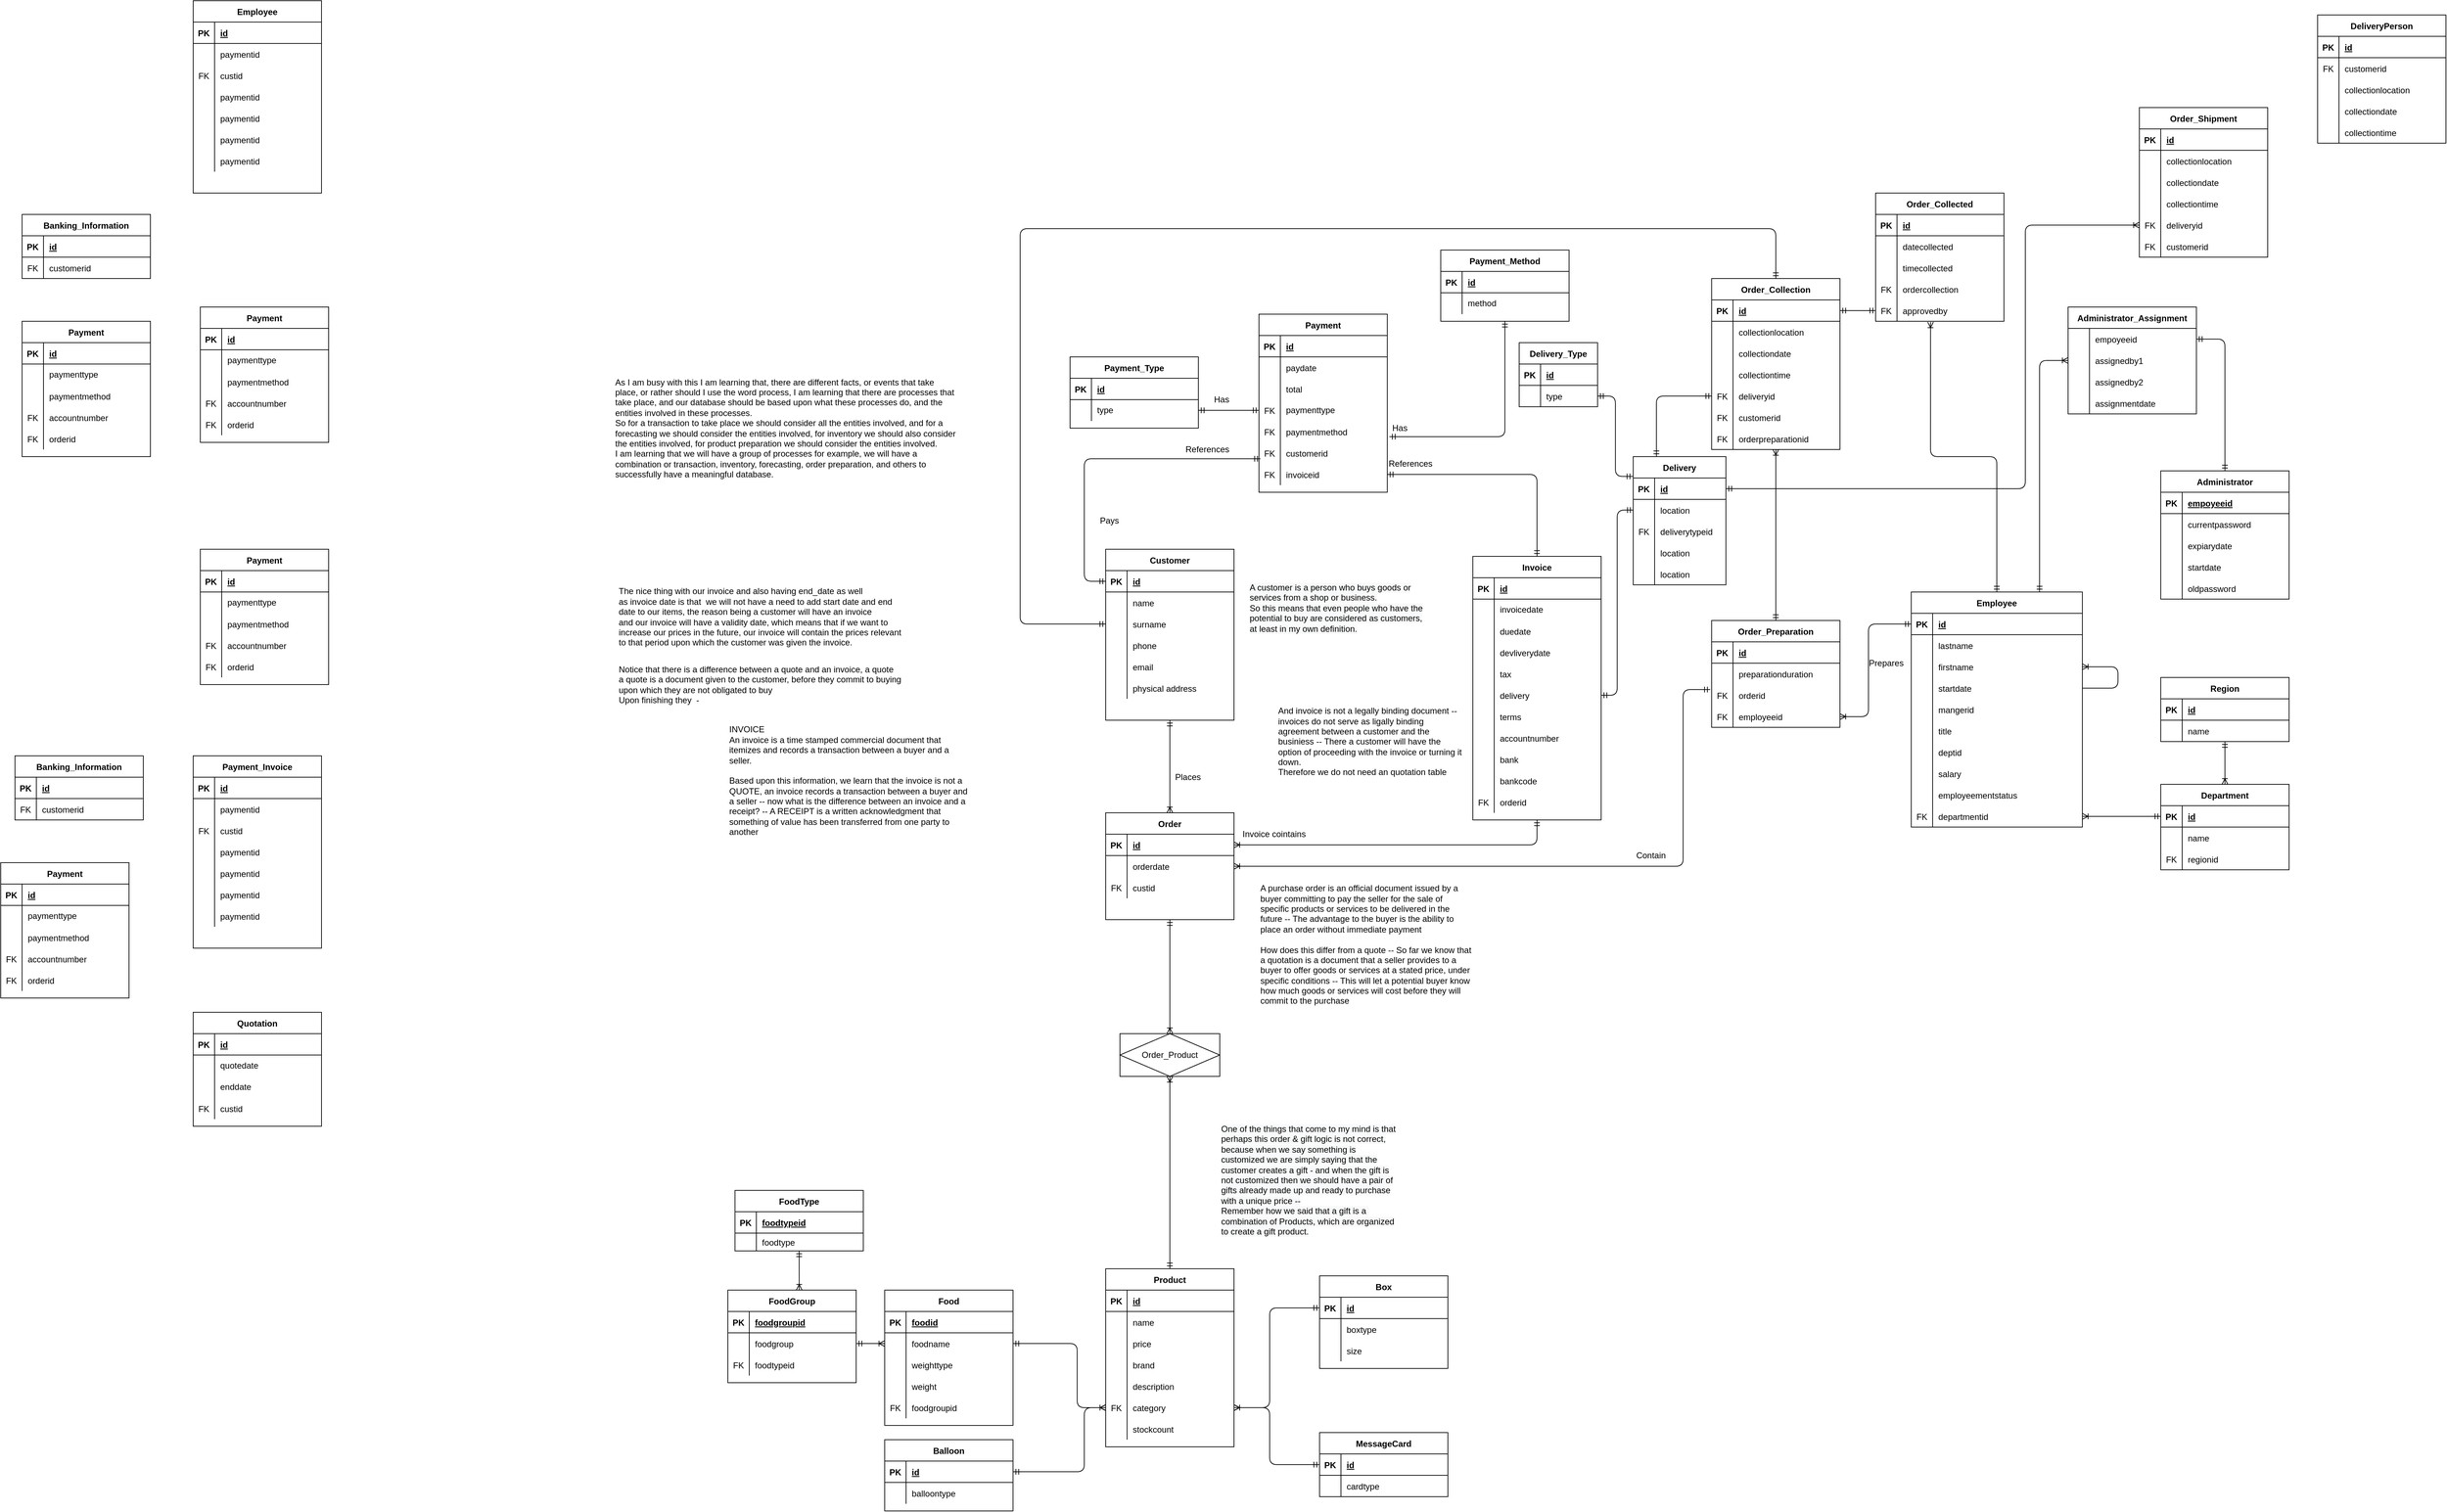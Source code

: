 <mxfile version="13.9.9" type="device"><diagram id="R2lEEEUBdFMjLlhIrx00" name="Page-1"><mxGraphModel dx="3735" dy="2886" grid="1" gridSize="10" guides="1" tooltips="1" connect="1" arrows="1" fold="1" page="1" pageScale="1" pageWidth="850" pageHeight="1100" math="0" shadow="0" extFonts="Permanent Marker^https://fonts.googleapis.com/css?family=Permanent+Marker"><root><mxCell id="0"/><mxCell id="1" parent="0"/><mxCell id="aZVAFRWN5f469iEkYzBR-1" value="Product" style="shape=table;startSize=30;container=1;collapsible=1;childLayout=tableLayout;fixedRows=1;rowLines=0;fontStyle=1;align=center;resizeLast=1;" parent="1" vertex="1"><mxGeometry x="-940" y="450" width="180" height="250" as="geometry"/></mxCell><mxCell id="aZVAFRWN5f469iEkYzBR-2" value="" style="shape=partialRectangle;collapsible=0;dropTarget=0;pointerEvents=0;fillColor=none;top=0;left=0;bottom=1;right=0;points=[[0,0.5],[1,0.5]];portConstraint=eastwest;" parent="aZVAFRWN5f469iEkYzBR-1" vertex="1"><mxGeometry y="30" width="180" height="30" as="geometry"/></mxCell><mxCell id="aZVAFRWN5f469iEkYzBR-3" value="PK" style="shape=partialRectangle;connectable=0;fillColor=none;top=0;left=0;bottom=0;right=0;fontStyle=1;overflow=hidden;" parent="aZVAFRWN5f469iEkYzBR-2" vertex="1"><mxGeometry width="30" height="30" as="geometry"/></mxCell><mxCell id="aZVAFRWN5f469iEkYzBR-4" value="id" style="shape=partialRectangle;connectable=0;fillColor=none;top=0;left=0;bottom=0;right=0;align=left;spacingLeft=6;fontStyle=5;overflow=hidden;" parent="aZVAFRWN5f469iEkYzBR-2" vertex="1"><mxGeometry x="30" width="150" height="30" as="geometry"/></mxCell><mxCell id="aZVAFRWN5f469iEkYzBR-5" value="" style="shape=partialRectangle;collapsible=0;dropTarget=0;pointerEvents=0;fillColor=none;top=0;left=0;bottom=0;right=0;points=[[0,0.5],[1,0.5]];portConstraint=eastwest;" parent="aZVAFRWN5f469iEkYzBR-1" vertex="1"><mxGeometry y="60" width="180" height="30" as="geometry"/></mxCell><mxCell id="aZVAFRWN5f469iEkYzBR-6" value="" style="shape=partialRectangle;connectable=0;fillColor=none;top=0;left=0;bottom=0;right=0;editable=1;overflow=hidden;" parent="aZVAFRWN5f469iEkYzBR-5" vertex="1"><mxGeometry width="30" height="30" as="geometry"/></mxCell><mxCell id="aZVAFRWN5f469iEkYzBR-7" value="name" style="shape=partialRectangle;connectable=0;fillColor=none;top=0;left=0;bottom=0;right=0;align=left;spacingLeft=6;overflow=hidden;" parent="aZVAFRWN5f469iEkYzBR-5" vertex="1"><mxGeometry x="30" width="150" height="30" as="geometry"/></mxCell><mxCell id="aZVAFRWN5f469iEkYzBR-11" value="" style="shape=partialRectangle;collapsible=0;dropTarget=0;pointerEvents=0;fillColor=none;top=0;left=0;bottom=0;right=0;points=[[0,0.5],[1,0.5]];portConstraint=eastwest;" parent="aZVAFRWN5f469iEkYzBR-1" vertex="1"><mxGeometry y="90" width="180" height="30" as="geometry"/></mxCell><mxCell id="aZVAFRWN5f469iEkYzBR-12" value="" style="shape=partialRectangle;connectable=0;fillColor=none;top=0;left=0;bottom=0;right=0;editable=1;overflow=hidden;" parent="aZVAFRWN5f469iEkYzBR-11" vertex="1"><mxGeometry width="30" height="30" as="geometry"/></mxCell><mxCell id="aZVAFRWN5f469iEkYzBR-13" value="price" style="shape=partialRectangle;connectable=0;fillColor=none;top=0;left=0;bottom=0;right=0;align=left;spacingLeft=6;overflow=hidden;" parent="aZVAFRWN5f469iEkYzBR-11" vertex="1"><mxGeometry x="30" width="150" height="30" as="geometry"/></mxCell><mxCell id="aZVAFRWN5f469iEkYzBR-14" value="" style="shape=partialRectangle;collapsible=0;dropTarget=0;pointerEvents=0;fillColor=none;top=0;left=0;bottom=0;right=0;points=[[0,0.5],[1,0.5]];portConstraint=eastwest;" parent="aZVAFRWN5f469iEkYzBR-1" vertex="1"><mxGeometry y="120" width="180" height="30" as="geometry"/></mxCell><mxCell id="aZVAFRWN5f469iEkYzBR-15" value="" style="shape=partialRectangle;connectable=0;fillColor=none;top=0;left=0;bottom=0;right=0;editable=1;overflow=hidden;" parent="aZVAFRWN5f469iEkYzBR-14" vertex="1"><mxGeometry width="30" height="30" as="geometry"/></mxCell><mxCell id="aZVAFRWN5f469iEkYzBR-16" value="brand" style="shape=partialRectangle;connectable=0;fillColor=none;top=0;left=0;bottom=0;right=0;align=left;spacingLeft=6;overflow=hidden;" parent="aZVAFRWN5f469iEkYzBR-14" vertex="1"><mxGeometry x="30" width="150" height="30" as="geometry"/></mxCell><mxCell id="aZVAFRWN5f469iEkYzBR-17" value="" style="shape=partialRectangle;collapsible=0;dropTarget=0;pointerEvents=0;fillColor=none;top=0;left=0;bottom=0;right=0;points=[[0,0.5],[1,0.5]];portConstraint=eastwest;" parent="aZVAFRWN5f469iEkYzBR-1" vertex="1"><mxGeometry y="150" width="180" height="30" as="geometry"/></mxCell><mxCell id="aZVAFRWN5f469iEkYzBR-18" value="" style="shape=partialRectangle;connectable=0;fillColor=none;top=0;left=0;bottom=0;right=0;editable=1;overflow=hidden;" parent="aZVAFRWN5f469iEkYzBR-17" vertex="1"><mxGeometry width="30" height="30" as="geometry"/></mxCell><mxCell id="aZVAFRWN5f469iEkYzBR-19" value="description" style="shape=partialRectangle;connectable=0;fillColor=none;top=0;left=0;bottom=0;right=0;align=left;spacingLeft=6;overflow=hidden;" parent="aZVAFRWN5f469iEkYzBR-17" vertex="1"><mxGeometry x="30" width="150" height="30" as="geometry"/></mxCell><mxCell id="aZVAFRWN5f469iEkYzBR-20" value="" style="shape=partialRectangle;collapsible=0;dropTarget=0;pointerEvents=0;fillColor=none;top=0;left=0;bottom=0;right=0;points=[[0,0.5],[1,0.5]];portConstraint=eastwest;" parent="aZVAFRWN5f469iEkYzBR-1" vertex="1"><mxGeometry y="180" width="180" height="30" as="geometry"/></mxCell><mxCell id="aZVAFRWN5f469iEkYzBR-21" value="FK" style="shape=partialRectangle;connectable=0;fillColor=none;top=0;left=0;bottom=0;right=0;editable=1;overflow=hidden;" parent="aZVAFRWN5f469iEkYzBR-20" vertex="1"><mxGeometry width="30" height="30" as="geometry"/></mxCell><mxCell id="aZVAFRWN5f469iEkYzBR-22" value="category" style="shape=partialRectangle;connectable=0;fillColor=none;top=0;left=0;bottom=0;right=0;align=left;spacingLeft=6;overflow=hidden;" parent="aZVAFRWN5f469iEkYzBR-20" vertex="1"><mxGeometry x="30" width="150" height="30" as="geometry"/></mxCell><mxCell id="aZVAFRWN5f469iEkYzBR-29" value="" style="shape=partialRectangle;collapsible=0;dropTarget=0;pointerEvents=0;fillColor=none;top=0;left=0;bottom=0;right=0;points=[[0,0.5],[1,0.5]];portConstraint=eastwest;" parent="aZVAFRWN5f469iEkYzBR-1" vertex="1"><mxGeometry y="210" width="180" height="30" as="geometry"/></mxCell><mxCell id="aZVAFRWN5f469iEkYzBR-30" value="" style="shape=partialRectangle;connectable=0;fillColor=none;top=0;left=0;bottom=0;right=0;editable=1;overflow=hidden;" parent="aZVAFRWN5f469iEkYzBR-29" vertex="1"><mxGeometry width="30" height="30" as="geometry"/></mxCell><mxCell id="aZVAFRWN5f469iEkYzBR-31" value="stockcount" style="shape=partialRectangle;connectable=0;fillColor=none;top=0;left=0;bottom=0;right=0;align=left;spacingLeft=6;overflow=hidden;" parent="aZVAFRWN5f469iEkYzBR-29" vertex="1"><mxGeometry x="30" width="150" height="30" as="geometry"/></mxCell><mxCell id="aZVAFRWN5f469iEkYzBR-32" value="Food" style="shape=table;startSize=30;container=1;collapsible=1;childLayout=tableLayout;fixedRows=1;rowLines=0;fontStyle=1;align=center;resizeLast=1;" parent="1" vertex="1"><mxGeometry x="-1250" y="480" width="180" height="190" as="geometry"/></mxCell><mxCell id="aZVAFRWN5f469iEkYzBR-33" value="" style="shape=partialRectangle;collapsible=0;dropTarget=0;pointerEvents=0;fillColor=none;top=0;left=0;bottom=1;right=0;points=[[0,0.5],[1,0.5]];portConstraint=eastwest;" parent="aZVAFRWN5f469iEkYzBR-32" vertex="1"><mxGeometry y="30" width="180" height="30" as="geometry"/></mxCell><mxCell id="aZVAFRWN5f469iEkYzBR-34" value="PK" style="shape=partialRectangle;connectable=0;fillColor=none;top=0;left=0;bottom=0;right=0;fontStyle=1;overflow=hidden;" parent="aZVAFRWN5f469iEkYzBR-33" vertex="1"><mxGeometry width="30" height="30" as="geometry"/></mxCell><mxCell id="aZVAFRWN5f469iEkYzBR-35" value="foodid" style="shape=partialRectangle;connectable=0;fillColor=none;top=0;left=0;bottom=0;right=0;align=left;spacingLeft=6;fontStyle=5;overflow=hidden;" parent="aZVAFRWN5f469iEkYzBR-33" vertex="1"><mxGeometry x="30" width="150" height="30" as="geometry"/></mxCell><mxCell id="aZVAFRWN5f469iEkYzBR-36" value="" style="shape=partialRectangle;collapsible=0;dropTarget=0;pointerEvents=0;fillColor=none;top=0;left=0;bottom=0;right=0;points=[[0,0.5],[1,0.5]];portConstraint=eastwest;" parent="aZVAFRWN5f469iEkYzBR-32" vertex="1"><mxGeometry y="60" width="180" height="30" as="geometry"/></mxCell><mxCell id="aZVAFRWN5f469iEkYzBR-37" value="" style="shape=partialRectangle;connectable=0;fillColor=none;top=0;left=0;bottom=0;right=0;editable=1;overflow=hidden;" parent="aZVAFRWN5f469iEkYzBR-36" vertex="1"><mxGeometry width="30" height="30" as="geometry"/></mxCell><mxCell id="aZVAFRWN5f469iEkYzBR-38" value="foodname" style="shape=partialRectangle;connectable=0;fillColor=none;top=0;left=0;bottom=0;right=0;align=left;spacingLeft=6;overflow=hidden;" parent="aZVAFRWN5f469iEkYzBR-36" vertex="1"><mxGeometry x="30" width="150" height="30" as="geometry"/></mxCell><mxCell id="aZVAFRWN5f469iEkYzBR-62" value="" style="shape=partialRectangle;collapsible=0;dropTarget=0;pointerEvents=0;fillColor=none;top=0;left=0;bottom=0;right=0;points=[[0,0.5],[1,0.5]];portConstraint=eastwest;" parent="aZVAFRWN5f469iEkYzBR-32" vertex="1"><mxGeometry y="90" width="180" height="30" as="geometry"/></mxCell><mxCell id="aZVAFRWN5f469iEkYzBR-63" value="" style="shape=partialRectangle;connectable=0;fillColor=none;top=0;left=0;bottom=0;right=0;editable=1;overflow=hidden;" parent="aZVAFRWN5f469iEkYzBR-62" vertex="1"><mxGeometry width="30" height="30" as="geometry"/></mxCell><mxCell id="aZVAFRWN5f469iEkYzBR-64" value="weighttype" style="shape=partialRectangle;connectable=0;fillColor=none;top=0;left=0;bottom=0;right=0;align=left;spacingLeft=6;overflow=hidden;" parent="aZVAFRWN5f469iEkYzBR-62" vertex="1"><mxGeometry x="30" width="150" height="30" as="geometry"/></mxCell><mxCell id="aZVAFRWN5f469iEkYzBR-65" value="" style="shape=partialRectangle;collapsible=0;dropTarget=0;pointerEvents=0;fillColor=none;top=0;left=0;bottom=0;right=0;points=[[0,0.5],[1,0.5]];portConstraint=eastwest;" parent="aZVAFRWN5f469iEkYzBR-32" vertex="1"><mxGeometry y="120" width="180" height="30" as="geometry"/></mxCell><mxCell id="aZVAFRWN5f469iEkYzBR-66" value="" style="shape=partialRectangle;connectable=0;fillColor=none;top=0;left=0;bottom=0;right=0;editable=1;overflow=hidden;" parent="aZVAFRWN5f469iEkYzBR-65" vertex="1"><mxGeometry width="30" height="30" as="geometry"/></mxCell><mxCell id="aZVAFRWN5f469iEkYzBR-67" value="weight" style="shape=partialRectangle;connectable=0;fillColor=none;top=0;left=0;bottom=0;right=0;align=left;spacingLeft=6;overflow=hidden;" parent="aZVAFRWN5f469iEkYzBR-65" vertex="1"><mxGeometry x="30" width="150" height="30" as="geometry"/></mxCell><mxCell id="aZVAFRWN5f469iEkYzBR-39" value="" style="shape=partialRectangle;collapsible=0;dropTarget=0;pointerEvents=0;fillColor=none;top=0;left=0;bottom=0;right=0;points=[[0,0.5],[1,0.5]];portConstraint=eastwest;" parent="aZVAFRWN5f469iEkYzBR-32" vertex="1"><mxGeometry y="150" width="180" height="30" as="geometry"/></mxCell><mxCell id="aZVAFRWN5f469iEkYzBR-40" value="FK" style="shape=partialRectangle;connectable=0;fillColor=none;top=0;left=0;bottom=0;right=0;editable=1;overflow=hidden;" parent="aZVAFRWN5f469iEkYzBR-39" vertex="1"><mxGeometry width="30" height="30" as="geometry"/></mxCell><mxCell id="aZVAFRWN5f469iEkYzBR-41" value="foodgroupid" style="shape=partialRectangle;connectable=0;fillColor=none;top=0;left=0;bottom=0;right=0;align=left;spacingLeft=6;overflow=hidden;" parent="aZVAFRWN5f469iEkYzBR-39" vertex="1"><mxGeometry x="30" width="150" height="30" as="geometry"/></mxCell><mxCell id="aZVAFRWN5f469iEkYzBR-42" value="FoodGroup" style="shape=table;startSize=30;container=1;collapsible=1;childLayout=tableLayout;fixedRows=1;rowLines=0;fontStyle=1;align=center;resizeLast=1;" parent="1" vertex="1"><mxGeometry x="-1470" y="480" width="180" height="130" as="geometry"/></mxCell><mxCell id="aZVAFRWN5f469iEkYzBR-43" value="" style="shape=partialRectangle;collapsible=0;dropTarget=0;pointerEvents=0;fillColor=none;top=0;left=0;bottom=1;right=0;points=[[0,0.5],[1,0.5]];portConstraint=eastwest;" parent="aZVAFRWN5f469iEkYzBR-42" vertex="1"><mxGeometry y="30" width="180" height="30" as="geometry"/></mxCell><mxCell id="aZVAFRWN5f469iEkYzBR-44" value="PK" style="shape=partialRectangle;connectable=0;fillColor=none;top=0;left=0;bottom=0;right=0;fontStyle=1;overflow=hidden;" parent="aZVAFRWN5f469iEkYzBR-43" vertex="1"><mxGeometry width="30" height="30" as="geometry"/></mxCell><mxCell id="aZVAFRWN5f469iEkYzBR-45" value="foodgroupid" style="shape=partialRectangle;connectable=0;fillColor=none;top=0;left=0;bottom=0;right=0;align=left;spacingLeft=6;fontStyle=5;overflow=hidden;" parent="aZVAFRWN5f469iEkYzBR-43" vertex="1"><mxGeometry x="30" width="150" height="30" as="geometry"/></mxCell><mxCell id="aZVAFRWN5f469iEkYzBR-46" value="" style="shape=partialRectangle;collapsible=0;dropTarget=0;pointerEvents=0;fillColor=none;top=0;left=0;bottom=0;right=0;points=[[0,0.5],[1,0.5]];portConstraint=eastwest;" parent="aZVAFRWN5f469iEkYzBR-42" vertex="1"><mxGeometry y="60" width="180" height="30" as="geometry"/></mxCell><mxCell id="aZVAFRWN5f469iEkYzBR-47" value="" style="shape=partialRectangle;connectable=0;fillColor=none;top=0;left=0;bottom=0;right=0;editable=1;overflow=hidden;" parent="aZVAFRWN5f469iEkYzBR-46" vertex="1"><mxGeometry width="30" height="30" as="geometry"/></mxCell><mxCell id="aZVAFRWN5f469iEkYzBR-48" value="foodgroup" style="shape=partialRectangle;connectable=0;fillColor=none;top=0;left=0;bottom=0;right=0;align=left;spacingLeft=6;overflow=hidden;" parent="aZVAFRWN5f469iEkYzBR-46" vertex="1"><mxGeometry x="30" width="150" height="30" as="geometry"/></mxCell><mxCell id="aZVAFRWN5f469iEkYzBR-49" value="" style="shape=partialRectangle;collapsible=0;dropTarget=0;pointerEvents=0;fillColor=none;top=0;left=0;bottom=0;right=0;points=[[0,0.5],[1,0.5]];portConstraint=eastwest;" parent="aZVAFRWN5f469iEkYzBR-42" vertex="1"><mxGeometry y="90" width="180" height="30" as="geometry"/></mxCell><mxCell id="aZVAFRWN5f469iEkYzBR-50" value="FK" style="shape=partialRectangle;connectable=0;fillColor=none;top=0;left=0;bottom=0;right=0;editable=1;overflow=hidden;" parent="aZVAFRWN5f469iEkYzBR-49" vertex="1"><mxGeometry width="30" height="30" as="geometry"/></mxCell><mxCell id="aZVAFRWN5f469iEkYzBR-51" value="foodtypeid" style="shape=partialRectangle;connectable=0;fillColor=none;top=0;left=0;bottom=0;right=0;align=left;spacingLeft=6;overflow=hidden;" parent="aZVAFRWN5f469iEkYzBR-49" vertex="1"><mxGeometry x="30" width="150" height="30" as="geometry"/></mxCell><mxCell id="aZVAFRWN5f469iEkYzBR-52" value="FoodType" style="shape=table;startSize=30;container=1;collapsible=1;childLayout=tableLayout;fixedRows=1;rowLines=0;fontStyle=1;align=center;resizeLast=1;" parent="1" vertex="1"><mxGeometry x="-1460" y="340" width="180" height="85" as="geometry"/></mxCell><mxCell id="aZVAFRWN5f469iEkYzBR-53" value="" style="shape=partialRectangle;collapsible=0;dropTarget=0;pointerEvents=0;fillColor=none;top=0;left=0;bottom=1;right=0;points=[[0,0.5],[1,0.5]];portConstraint=eastwest;" parent="aZVAFRWN5f469iEkYzBR-52" vertex="1"><mxGeometry y="30" width="180" height="30" as="geometry"/></mxCell><mxCell id="aZVAFRWN5f469iEkYzBR-54" value="PK" style="shape=partialRectangle;connectable=0;fillColor=none;top=0;left=0;bottom=0;right=0;fontStyle=1;overflow=hidden;" parent="aZVAFRWN5f469iEkYzBR-53" vertex="1"><mxGeometry width="30" height="30" as="geometry"/></mxCell><mxCell id="aZVAFRWN5f469iEkYzBR-55" value="foodtypeid" style="shape=partialRectangle;connectable=0;fillColor=none;top=0;left=0;bottom=0;right=0;align=left;spacingLeft=6;fontStyle=5;overflow=hidden;" parent="aZVAFRWN5f469iEkYzBR-53" vertex="1"><mxGeometry x="30" width="150" height="30" as="geometry"/></mxCell><mxCell id="aZVAFRWN5f469iEkYzBR-56" value="" style="shape=partialRectangle;collapsible=0;dropTarget=0;pointerEvents=0;fillColor=none;top=0;left=0;bottom=0;right=0;points=[[0,0.5],[1,0.5]];portConstraint=eastwest;" parent="aZVAFRWN5f469iEkYzBR-52" vertex="1"><mxGeometry y="60" width="180" height="25" as="geometry"/></mxCell><mxCell id="aZVAFRWN5f469iEkYzBR-57" value="" style="shape=partialRectangle;connectable=0;fillColor=none;top=0;left=0;bottom=0;right=0;editable=1;overflow=hidden;" parent="aZVAFRWN5f469iEkYzBR-56" vertex="1"><mxGeometry width="30" height="25" as="geometry"/></mxCell><mxCell id="aZVAFRWN5f469iEkYzBR-58" value="foodtype" style="shape=partialRectangle;connectable=0;fillColor=none;top=0;left=0;bottom=0;right=0;align=left;spacingLeft=6;overflow=hidden;" parent="aZVAFRWN5f469iEkYzBR-56" vertex="1"><mxGeometry x="30" width="150" height="25" as="geometry"/></mxCell><mxCell id="aZVAFRWN5f469iEkYzBR-59" value="" style="fontSize=12;html=1;endArrow=ERoneToMany;startArrow=ERmandOne;entryX=0.556;entryY=0;entryDx=0;entryDy=0;entryPerimeter=0;" parent="1" source="aZVAFRWN5f469iEkYzBR-56" target="aZVAFRWN5f469iEkYzBR-42" edge="1"><mxGeometry width="100" height="100" relative="1" as="geometry"><mxPoint x="-1380" y="420" as="sourcePoint"/><mxPoint x="-1370.5" y="485" as="targetPoint"/></mxGeometry></mxCell><mxCell id="aZVAFRWN5f469iEkYzBR-61" value="" style="fontSize=12;html=1;endArrow=ERoneToMany;startArrow=ERmandOne;entryX=0;entryY=0.5;entryDx=0;entryDy=0;exitX=1;exitY=0.5;exitDx=0;exitDy=0;" parent="1" source="aZVAFRWN5f469iEkYzBR-46" target="aZVAFRWN5f469iEkYzBR-36" edge="1"><mxGeometry width="100" height="100" relative="1" as="geometry"><mxPoint x="-1359.984" y="435" as="sourcePoint"/><mxPoint x="-1359.92" y="485" as="targetPoint"/></mxGeometry></mxCell><mxCell id="aZVAFRWN5f469iEkYzBR-68" value="" style="fontSize=12;html=1;endArrow=ERoneToMany;startArrow=ERmandOne;entryX=0;entryY=0.5;entryDx=0;entryDy=0;exitX=1;exitY=0.5;exitDx=0;exitDy=0;" parent="1" source="aZVAFRWN5f469iEkYzBR-36" target="aZVAFRWN5f469iEkYzBR-20" edge="1"><mxGeometry width="100" height="100" relative="1" as="geometry"><mxPoint x="-1280" y="565" as="sourcePoint"/><mxPoint x="-1240" y="565" as="targetPoint"/><Array as="points"><mxPoint x="-980" y="555"/><mxPoint x="-980" y="645"/></Array></mxGeometry></mxCell><mxCell id="aZVAFRWN5f469iEkYzBR-69" value="MessageCard" style="shape=table;startSize=30;container=1;collapsible=1;childLayout=tableLayout;fixedRows=1;rowLines=0;fontStyle=1;align=center;resizeLast=1;" parent="1" vertex="1"><mxGeometry x="-640" y="680" width="180" height="90" as="geometry"/></mxCell><mxCell id="aZVAFRWN5f469iEkYzBR-70" value="" style="shape=partialRectangle;collapsible=0;dropTarget=0;pointerEvents=0;fillColor=none;top=0;left=0;bottom=1;right=0;points=[[0,0.5],[1,0.5]];portConstraint=eastwest;" parent="aZVAFRWN5f469iEkYzBR-69" vertex="1"><mxGeometry y="30" width="180" height="30" as="geometry"/></mxCell><mxCell id="aZVAFRWN5f469iEkYzBR-71" value="PK" style="shape=partialRectangle;connectable=0;fillColor=none;top=0;left=0;bottom=0;right=0;fontStyle=1;overflow=hidden;" parent="aZVAFRWN5f469iEkYzBR-70" vertex="1"><mxGeometry width="30" height="30" as="geometry"/></mxCell><mxCell id="aZVAFRWN5f469iEkYzBR-72" value="id" style="shape=partialRectangle;connectable=0;fillColor=none;top=0;left=0;bottom=0;right=0;align=left;spacingLeft=6;fontStyle=5;overflow=hidden;" parent="aZVAFRWN5f469iEkYzBR-70" vertex="1"><mxGeometry x="30" width="150" height="30" as="geometry"/></mxCell><mxCell id="aZVAFRWN5f469iEkYzBR-73" value="" style="shape=partialRectangle;collapsible=0;dropTarget=0;pointerEvents=0;fillColor=none;top=0;left=0;bottom=0;right=0;points=[[0,0.5],[1,0.5]];portConstraint=eastwest;" parent="aZVAFRWN5f469iEkYzBR-69" vertex="1"><mxGeometry y="60" width="180" height="30" as="geometry"/></mxCell><mxCell id="aZVAFRWN5f469iEkYzBR-74" value="" style="shape=partialRectangle;connectable=0;fillColor=none;top=0;left=0;bottom=0;right=0;editable=1;overflow=hidden;" parent="aZVAFRWN5f469iEkYzBR-73" vertex="1"><mxGeometry width="30" height="30" as="geometry"/></mxCell><mxCell id="aZVAFRWN5f469iEkYzBR-75" value="cardtype" style="shape=partialRectangle;connectable=0;fillColor=none;top=0;left=0;bottom=0;right=0;align=left;spacingLeft=6;overflow=hidden;" parent="aZVAFRWN5f469iEkYzBR-73" vertex="1"><mxGeometry x="30" width="150" height="30" as="geometry"/></mxCell><mxCell id="aZVAFRWN5f469iEkYzBR-86" value="" style="fontSize=12;html=1;endArrow=ERoneToMany;startArrow=ERmandOne;entryX=1;entryY=0.5;entryDx=0;entryDy=0;exitX=0;exitY=0.5;exitDx=0;exitDy=0;" parent="1" source="aZVAFRWN5f469iEkYzBR-70" target="aZVAFRWN5f469iEkYzBR-20" edge="1"><mxGeometry width="100" height="100" relative="1" as="geometry"><mxPoint x="-710" y="820" as="sourcePoint"/><mxPoint x="-930" y="655" as="targetPoint"/><Array as="points"><mxPoint x="-710" y="725"/><mxPoint x="-710" y="645"/></Array></mxGeometry></mxCell><mxCell id="aZVAFRWN5f469iEkYzBR-87" value="Box" style="shape=table;startSize=30;container=1;collapsible=1;childLayout=tableLayout;fixedRows=1;rowLines=0;fontStyle=1;align=center;resizeLast=1;" parent="1" vertex="1"><mxGeometry x="-640" y="460" width="180" height="130" as="geometry"/></mxCell><mxCell id="aZVAFRWN5f469iEkYzBR-88" value="" style="shape=partialRectangle;collapsible=0;dropTarget=0;pointerEvents=0;fillColor=none;top=0;left=0;bottom=1;right=0;points=[[0,0.5],[1,0.5]];portConstraint=eastwest;" parent="aZVAFRWN5f469iEkYzBR-87" vertex="1"><mxGeometry y="30" width="180" height="30" as="geometry"/></mxCell><mxCell id="aZVAFRWN5f469iEkYzBR-89" value="PK" style="shape=partialRectangle;connectable=0;fillColor=none;top=0;left=0;bottom=0;right=0;fontStyle=1;overflow=hidden;" parent="aZVAFRWN5f469iEkYzBR-88" vertex="1"><mxGeometry width="30" height="30" as="geometry"/></mxCell><mxCell id="aZVAFRWN5f469iEkYzBR-90" value="id" style="shape=partialRectangle;connectable=0;fillColor=none;top=0;left=0;bottom=0;right=0;align=left;spacingLeft=6;fontStyle=5;overflow=hidden;" parent="aZVAFRWN5f469iEkYzBR-88" vertex="1"><mxGeometry x="30" width="150" height="30" as="geometry"/></mxCell><mxCell id="aZVAFRWN5f469iEkYzBR-91" value="" style="shape=partialRectangle;collapsible=0;dropTarget=0;pointerEvents=0;fillColor=none;top=0;left=0;bottom=0;right=0;points=[[0,0.5],[1,0.5]];portConstraint=eastwest;" parent="aZVAFRWN5f469iEkYzBR-87" vertex="1"><mxGeometry y="60" width="180" height="30" as="geometry"/></mxCell><mxCell id="aZVAFRWN5f469iEkYzBR-92" value="" style="shape=partialRectangle;connectable=0;fillColor=none;top=0;left=0;bottom=0;right=0;editable=1;overflow=hidden;" parent="aZVAFRWN5f469iEkYzBR-91" vertex="1"><mxGeometry width="30" height="30" as="geometry"/></mxCell><mxCell id="aZVAFRWN5f469iEkYzBR-93" value="boxtype" style="shape=partialRectangle;connectable=0;fillColor=none;top=0;left=0;bottom=0;right=0;align=left;spacingLeft=6;overflow=hidden;" parent="aZVAFRWN5f469iEkYzBR-91" vertex="1"><mxGeometry x="30" width="150" height="30" as="geometry"/></mxCell><mxCell id="aZVAFRWN5f469iEkYzBR-94" value="" style="shape=partialRectangle;collapsible=0;dropTarget=0;pointerEvents=0;fillColor=none;top=0;left=0;bottom=0;right=0;points=[[0,0.5],[1,0.5]];portConstraint=eastwest;" parent="aZVAFRWN5f469iEkYzBR-87" vertex="1"><mxGeometry y="90" width="180" height="30" as="geometry"/></mxCell><mxCell id="aZVAFRWN5f469iEkYzBR-95" value="" style="shape=partialRectangle;connectable=0;fillColor=none;top=0;left=0;bottom=0;right=0;editable=1;overflow=hidden;" parent="aZVAFRWN5f469iEkYzBR-94" vertex="1"><mxGeometry width="30" height="30" as="geometry"/></mxCell><mxCell id="aZVAFRWN5f469iEkYzBR-96" value="size" style="shape=partialRectangle;connectable=0;fillColor=none;top=0;left=0;bottom=0;right=0;align=left;spacingLeft=6;overflow=hidden;" parent="aZVAFRWN5f469iEkYzBR-94" vertex="1"><mxGeometry x="30" width="150" height="30" as="geometry"/></mxCell><mxCell id="aZVAFRWN5f469iEkYzBR-103" value="" style="fontSize=12;html=1;endArrow=ERoneToMany;startArrow=ERmandOne;entryX=1;entryY=0.5;entryDx=0;entryDy=0;exitX=0;exitY=0.5;exitDx=0;exitDy=0;" parent="1" source="aZVAFRWN5f469iEkYzBR-88" target="aZVAFRWN5f469iEkYzBR-20" edge="1"><mxGeometry width="100" height="100" relative="1" as="geometry"><mxPoint x="-660" y="735" as="sourcePoint"/><mxPoint x="-750" y="655" as="targetPoint"/><Array as="points"><mxPoint x="-710" y="505"/><mxPoint x="-710" y="550"/><mxPoint x="-710" y="645"/></Array></mxGeometry></mxCell><mxCell id="aZVAFRWN5f469iEkYzBR-104" value="Balloon" style="shape=table;startSize=30;container=1;collapsible=1;childLayout=tableLayout;fixedRows=1;rowLines=0;fontStyle=1;align=center;resizeLast=1;" parent="1" vertex="1"><mxGeometry x="-1250" y="690" width="180" height="100" as="geometry"/></mxCell><mxCell id="aZVAFRWN5f469iEkYzBR-105" value="" style="shape=partialRectangle;collapsible=0;dropTarget=0;pointerEvents=0;fillColor=none;top=0;left=0;bottom=1;right=0;points=[[0,0.5],[1,0.5]];portConstraint=eastwest;" parent="aZVAFRWN5f469iEkYzBR-104" vertex="1"><mxGeometry y="30" width="180" height="30" as="geometry"/></mxCell><mxCell id="aZVAFRWN5f469iEkYzBR-106" value="PK" style="shape=partialRectangle;connectable=0;fillColor=none;top=0;left=0;bottom=0;right=0;fontStyle=1;overflow=hidden;" parent="aZVAFRWN5f469iEkYzBR-105" vertex="1"><mxGeometry width="30" height="30" as="geometry"/></mxCell><mxCell id="aZVAFRWN5f469iEkYzBR-107" value="id" style="shape=partialRectangle;connectable=0;fillColor=none;top=0;left=0;bottom=0;right=0;align=left;spacingLeft=6;fontStyle=5;overflow=hidden;" parent="aZVAFRWN5f469iEkYzBR-105" vertex="1"><mxGeometry x="30" width="150" height="30" as="geometry"/></mxCell><mxCell id="aZVAFRWN5f469iEkYzBR-108" value="" style="shape=partialRectangle;collapsible=0;dropTarget=0;pointerEvents=0;fillColor=none;top=0;left=0;bottom=0;right=0;points=[[0,0.5],[1,0.5]];portConstraint=eastwest;" parent="aZVAFRWN5f469iEkYzBR-104" vertex="1"><mxGeometry y="60" width="180" height="30" as="geometry"/></mxCell><mxCell id="aZVAFRWN5f469iEkYzBR-109" value="" style="shape=partialRectangle;connectable=0;fillColor=none;top=0;left=0;bottom=0;right=0;editable=1;overflow=hidden;" parent="aZVAFRWN5f469iEkYzBR-108" vertex="1"><mxGeometry width="30" height="30" as="geometry"/></mxCell><mxCell id="aZVAFRWN5f469iEkYzBR-110" value="balloontype" style="shape=partialRectangle;connectable=0;fillColor=none;top=0;left=0;bottom=0;right=0;align=left;spacingLeft=6;overflow=hidden;" parent="aZVAFRWN5f469iEkYzBR-108" vertex="1"><mxGeometry x="30" width="150" height="30" as="geometry"/></mxCell><mxCell id="aZVAFRWN5f469iEkYzBR-111" value="" style="fontSize=12;html=1;endArrow=ERoneToMany;startArrow=ERmandOne;entryX=0;entryY=0.5;entryDx=0;entryDy=0;exitX=1;exitY=0.5;exitDx=0;exitDy=0;" parent="1" source="aZVAFRWN5f469iEkYzBR-105" target="aZVAFRWN5f469iEkYzBR-20" edge="1"><mxGeometry width="100" height="100" relative="1" as="geometry"><mxPoint x="-1060" y="565" as="sourcePoint"/><mxPoint x="-930" y="655" as="targetPoint"/><Array as="points"><mxPoint x="-970" y="735"/><mxPoint x="-970" y="645"/></Array></mxGeometry></mxCell><mxCell id="aZVAFRWN5f469iEkYzBR-129" value="Order_Product" style="shape=associativeEntity;whiteSpace=wrap;html=1;align=center;" parent="1" vertex="1"><mxGeometry x="-920" y="120" width="140" height="60" as="geometry"/></mxCell><mxCell id="aZVAFRWN5f469iEkYzBR-130" value="" style="fontSize=12;html=1;endArrow=ERoneToMany;startArrow=ERmandOne;entryX=0.5;entryY=1;entryDx=0;entryDy=0;exitX=0.5;exitY=0;exitDx=0;exitDy=0;" parent="1" source="aZVAFRWN5f469iEkYzBR-1" target="aZVAFRWN5f469iEkYzBR-129" edge="1"><mxGeometry width="100" height="100" relative="1" as="geometry"><mxPoint x="-1060" y="565" as="sourcePoint"/><mxPoint x="-930" y="655" as="targetPoint"/><Array as="points"><mxPoint x="-850" y="400"/></Array></mxGeometry></mxCell><mxCell id="aZVAFRWN5f469iEkYzBR-132" value="Order" style="shape=table;startSize=30;container=1;collapsible=1;childLayout=tableLayout;fixedRows=1;rowLines=0;fontStyle=1;align=center;resizeLast=1;" parent="1" vertex="1"><mxGeometry x="-940" y="-190" width="180" height="150" as="geometry"/></mxCell><mxCell id="aZVAFRWN5f469iEkYzBR-133" value="" style="shape=partialRectangle;collapsible=0;dropTarget=0;pointerEvents=0;fillColor=none;top=0;left=0;bottom=1;right=0;points=[[0,0.5],[1,0.5]];portConstraint=eastwest;" parent="aZVAFRWN5f469iEkYzBR-132" vertex="1"><mxGeometry y="30" width="180" height="30" as="geometry"/></mxCell><mxCell id="aZVAFRWN5f469iEkYzBR-134" value="PK" style="shape=partialRectangle;connectable=0;fillColor=none;top=0;left=0;bottom=0;right=0;fontStyle=1;overflow=hidden;" parent="aZVAFRWN5f469iEkYzBR-133" vertex="1"><mxGeometry width="30" height="30" as="geometry"/></mxCell><mxCell id="aZVAFRWN5f469iEkYzBR-135" value="id" style="shape=partialRectangle;connectable=0;fillColor=none;top=0;left=0;bottom=0;right=0;align=left;spacingLeft=6;fontStyle=5;overflow=hidden;" parent="aZVAFRWN5f469iEkYzBR-133" vertex="1"><mxGeometry x="30" width="150" height="30" as="geometry"/></mxCell><mxCell id="aZVAFRWN5f469iEkYzBR-136" value="" style="shape=partialRectangle;collapsible=0;dropTarget=0;pointerEvents=0;fillColor=none;top=0;left=0;bottom=0;right=0;points=[[0,0.5],[1,0.5]];portConstraint=eastwest;" parent="aZVAFRWN5f469iEkYzBR-132" vertex="1"><mxGeometry y="60" width="180" height="30" as="geometry"/></mxCell><mxCell id="aZVAFRWN5f469iEkYzBR-137" value="" style="shape=partialRectangle;connectable=0;fillColor=none;top=0;left=0;bottom=0;right=0;editable=1;overflow=hidden;" parent="aZVAFRWN5f469iEkYzBR-136" vertex="1"><mxGeometry width="30" height="30" as="geometry"/></mxCell><mxCell id="aZVAFRWN5f469iEkYzBR-138" value="orderdate" style="shape=partialRectangle;connectable=0;fillColor=none;top=0;left=0;bottom=0;right=0;align=left;spacingLeft=6;overflow=hidden;" parent="aZVAFRWN5f469iEkYzBR-136" vertex="1"><mxGeometry x="30" width="150" height="30" as="geometry"/></mxCell><mxCell id="aZVAFRWN5f469iEkYzBR-139" value="" style="shape=partialRectangle;collapsible=0;dropTarget=0;pointerEvents=0;fillColor=none;top=0;left=0;bottom=0;right=0;points=[[0,0.5],[1,0.5]];portConstraint=eastwest;" parent="aZVAFRWN5f469iEkYzBR-132" vertex="1"><mxGeometry y="90" width="180" height="30" as="geometry"/></mxCell><mxCell id="aZVAFRWN5f469iEkYzBR-140" value="FK" style="shape=partialRectangle;connectable=0;fillColor=none;top=0;left=0;bottom=0;right=0;editable=1;overflow=hidden;" parent="aZVAFRWN5f469iEkYzBR-139" vertex="1"><mxGeometry width="30" height="30" as="geometry"/></mxCell><mxCell id="aZVAFRWN5f469iEkYzBR-141" value="custid" style="shape=partialRectangle;connectable=0;fillColor=none;top=0;left=0;bottom=0;right=0;align=left;spacingLeft=6;overflow=hidden;" parent="aZVAFRWN5f469iEkYzBR-139" vertex="1"><mxGeometry x="30" width="150" height="30" as="geometry"/></mxCell><mxCell id="aZVAFRWN5f469iEkYzBR-142" value="" style="fontSize=12;html=1;endArrow=ERoneToMany;startArrow=ERmandOne;entryX=0.5;entryY=0;entryDx=0;entryDy=0;exitX=0.5;exitY=1;exitDx=0;exitDy=0;" parent="1" source="aZVAFRWN5f469iEkYzBR-132" target="aZVAFRWN5f469iEkYzBR-129" edge="1"><mxGeometry width="100" height="100" relative="1" as="geometry"><mxPoint x="-840" y="260" as="sourcePoint"/><mxPoint x="-850.0" y="70" as="targetPoint"/><Array as="points"/></mxGeometry></mxCell><mxCell id="aZVAFRWN5f469iEkYzBR-143" value="Customer" style="shape=table;startSize=30;container=1;collapsible=1;childLayout=tableLayout;fixedRows=1;rowLines=0;fontStyle=1;align=center;resizeLast=1;" parent="1" vertex="1"><mxGeometry x="-940" y="-560" width="180" height="240" as="geometry"/></mxCell><mxCell id="aZVAFRWN5f469iEkYzBR-144" value="" style="shape=partialRectangle;collapsible=0;dropTarget=0;pointerEvents=0;fillColor=none;top=0;left=0;bottom=1;right=0;points=[[0,0.5],[1,0.5]];portConstraint=eastwest;" parent="aZVAFRWN5f469iEkYzBR-143" vertex="1"><mxGeometry y="30" width="180" height="30" as="geometry"/></mxCell><mxCell id="aZVAFRWN5f469iEkYzBR-145" value="PK" style="shape=partialRectangle;connectable=0;fillColor=none;top=0;left=0;bottom=0;right=0;fontStyle=1;overflow=hidden;" parent="aZVAFRWN5f469iEkYzBR-144" vertex="1"><mxGeometry width="30" height="30" as="geometry"/></mxCell><mxCell id="aZVAFRWN5f469iEkYzBR-146" value="id" style="shape=partialRectangle;connectable=0;fillColor=none;top=0;left=0;bottom=0;right=0;align=left;spacingLeft=6;fontStyle=5;overflow=hidden;" parent="aZVAFRWN5f469iEkYzBR-144" vertex="1"><mxGeometry x="30" width="150" height="30" as="geometry"/></mxCell><mxCell id="aZVAFRWN5f469iEkYzBR-147" value="" style="shape=partialRectangle;collapsible=0;dropTarget=0;pointerEvents=0;fillColor=none;top=0;left=0;bottom=0;right=0;points=[[0,0.5],[1,0.5]];portConstraint=eastwest;" parent="aZVAFRWN5f469iEkYzBR-143" vertex="1"><mxGeometry y="60" width="180" height="30" as="geometry"/></mxCell><mxCell id="aZVAFRWN5f469iEkYzBR-148" value="" style="shape=partialRectangle;connectable=0;fillColor=none;top=0;left=0;bottom=0;right=0;editable=1;overflow=hidden;" parent="aZVAFRWN5f469iEkYzBR-147" vertex="1"><mxGeometry width="30" height="30" as="geometry"/></mxCell><mxCell id="aZVAFRWN5f469iEkYzBR-149" value="name" style="shape=partialRectangle;connectable=0;fillColor=none;top=0;left=0;bottom=0;right=0;align=left;spacingLeft=6;overflow=hidden;" parent="aZVAFRWN5f469iEkYzBR-147" vertex="1"><mxGeometry x="30" width="150" height="30" as="geometry"/></mxCell><mxCell id="aZVAFRWN5f469iEkYzBR-150" value="" style="shape=partialRectangle;collapsible=0;dropTarget=0;pointerEvents=0;fillColor=none;top=0;left=0;bottom=0;right=0;points=[[0,0.5],[1,0.5]];portConstraint=eastwest;" parent="aZVAFRWN5f469iEkYzBR-143" vertex="1"><mxGeometry y="90" width="180" height="30" as="geometry"/></mxCell><mxCell id="aZVAFRWN5f469iEkYzBR-151" value="" style="shape=partialRectangle;connectable=0;fillColor=none;top=0;left=0;bottom=0;right=0;editable=1;overflow=hidden;" parent="aZVAFRWN5f469iEkYzBR-150" vertex="1"><mxGeometry width="30" height="30" as="geometry"/></mxCell><mxCell id="aZVAFRWN5f469iEkYzBR-152" value="surname" style="shape=partialRectangle;connectable=0;fillColor=none;top=0;left=0;bottom=0;right=0;align=left;spacingLeft=6;overflow=hidden;" parent="aZVAFRWN5f469iEkYzBR-150" vertex="1"><mxGeometry x="30" width="150" height="30" as="geometry"/></mxCell><mxCell id="aZVAFRWN5f469iEkYzBR-153" value="" style="shape=partialRectangle;collapsible=0;dropTarget=0;pointerEvents=0;fillColor=none;top=0;left=0;bottom=0;right=0;points=[[0,0.5],[1,0.5]];portConstraint=eastwest;" parent="aZVAFRWN5f469iEkYzBR-143" vertex="1"><mxGeometry y="120" width="180" height="30" as="geometry"/></mxCell><mxCell id="aZVAFRWN5f469iEkYzBR-154" value="" style="shape=partialRectangle;connectable=0;fillColor=none;top=0;left=0;bottom=0;right=0;editable=1;overflow=hidden;" parent="aZVAFRWN5f469iEkYzBR-153" vertex="1"><mxGeometry width="30" height="30" as="geometry"/></mxCell><mxCell id="aZVAFRWN5f469iEkYzBR-155" value="phone" style="shape=partialRectangle;connectable=0;fillColor=none;top=0;left=0;bottom=0;right=0;align=left;spacingLeft=6;overflow=hidden;" parent="aZVAFRWN5f469iEkYzBR-153" vertex="1"><mxGeometry x="30" width="150" height="30" as="geometry"/></mxCell><mxCell id="aZVAFRWN5f469iEkYzBR-156" value="" style="shape=partialRectangle;collapsible=0;dropTarget=0;pointerEvents=0;fillColor=none;top=0;left=0;bottom=0;right=0;points=[[0,0.5],[1,0.5]];portConstraint=eastwest;" parent="aZVAFRWN5f469iEkYzBR-143" vertex="1"><mxGeometry y="150" width="180" height="30" as="geometry"/></mxCell><mxCell id="aZVAFRWN5f469iEkYzBR-157" value="" style="shape=partialRectangle;connectable=0;fillColor=none;top=0;left=0;bottom=0;right=0;editable=1;overflow=hidden;" parent="aZVAFRWN5f469iEkYzBR-156" vertex="1"><mxGeometry width="30" height="30" as="geometry"/></mxCell><mxCell id="aZVAFRWN5f469iEkYzBR-158" value="email" style="shape=partialRectangle;connectable=0;fillColor=none;top=0;left=0;bottom=0;right=0;align=left;spacingLeft=6;overflow=hidden;" parent="aZVAFRWN5f469iEkYzBR-156" vertex="1"><mxGeometry x="30" width="150" height="30" as="geometry"/></mxCell><mxCell id="aZVAFRWN5f469iEkYzBR-159" value="" style="shape=partialRectangle;collapsible=0;dropTarget=0;pointerEvents=0;fillColor=none;top=0;left=0;bottom=0;right=0;points=[[0,0.5],[1,0.5]];portConstraint=eastwest;" parent="aZVAFRWN5f469iEkYzBR-143" vertex="1"><mxGeometry y="180" width="180" height="30" as="geometry"/></mxCell><mxCell id="aZVAFRWN5f469iEkYzBR-160" value="" style="shape=partialRectangle;connectable=0;fillColor=none;top=0;left=0;bottom=0;right=0;editable=1;overflow=hidden;" parent="aZVAFRWN5f469iEkYzBR-159" vertex="1"><mxGeometry width="30" height="30" as="geometry"/></mxCell><mxCell id="aZVAFRWN5f469iEkYzBR-161" value="physical address" style="shape=partialRectangle;connectable=0;fillColor=none;top=0;left=0;bottom=0;right=0;align=left;spacingLeft=6;overflow=hidden;" parent="aZVAFRWN5f469iEkYzBR-159" vertex="1"><mxGeometry x="30" width="150" height="30" as="geometry"/></mxCell><mxCell id="aZVAFRWN5f469iEkYzBR-170" value="Quotation" style="shape=table;startSize=30;container=1;collapsible=1;childLayout=tableLayout;fixedRows=1;rowLines=0;fontStyle=1;align=center;resizeLast=1;" parent="1" vertex="1"><mxGeometry x="-2220" y="90" width="180" height="160" as="geometry"/></mxCell><mxCell id="aZVAFRWN5f469iEkYzBR-171" value="" style="shape=partialRectangle;collapsible=0;dropTarget=0;pointerEvents=0;fillColor=none;top=0;left=0;bottom=1;right=0;points=[[0,0.5],[1,0.5]];portConstraint=eastwest;" parent="aZVAFRWN5f469iEkYzBR-170" vertex="1"><mxGeometry y="30" width="180" height="30" as="geometry"/></mxCell><mxCell id="aZVAFRWN5f469iEkYzBR-172" value="PK" style="shape=partialRectangle;connectable=0;fillColor=none;top=0;left=0;bottom=0;right=0;fontStyle=1;overflow=hidden;" parent="aZVAFRWN5f469iEkYzBR-171" vertex="1"><mxGeometry width="30" height="30" as="geometry"/></mxCell><mxCell id="aZVAFRWN5f469iEkYzBR-173" value="id" style="shape=partialRectangle;connectable=0;fillColor=none;top=0;left=0;bottom=0;right=0;align=left;spacingLeft=6;fontStyle=5;overflow=hidden;" parent="aZVAFRWN5f469iEkYzBR-171" vertex="1"><mxGeometry x="30" width="150" height="30" as="geometry"/></mxCell><mxCell id="aZVAFRWN5f469iEkYzBR-174" value="" style="shape=partialRectangle;collapsible=0;dropTarget=0;pointerEvents=0;fillColor=none;top=0;left=0;bottom=0;right=0;points=[[0,0.5],[1,0.5]];portConstraint=eastwest;" parent="aZVAFRWN5f469iEkYzBR-170" vertex="1"><mxGeometry y="60" width="180" height="30" as="geometry"/></mxCell><mxCell id="aZVAFRWN5f469iEkYzBR-175" value="" style="shape=partialRectangle;connectable=0;fillColor=none;top=0;left=0;bottom=0;right=0;editable=1;overflow=hidden;" parent="aZVAFRWN5f469iEkYzBR-174" vertex="1"><mxGeometry width="30" height="30" as="geometry"/></mxCell><mxCell id="aZVAFRWN5f469iEkYzBR-176" value="quotedate" style="shape=partialRectangle;connectable=0;fillColor=none;top=0;left=0;bottom=0;right=0;align=left;spacingLeft=6;overflow=hidden;html=1;" parent="aZVAFRWN5f469iEkYzBR-174" vertex="1"><mxGeometry x="30" width="150" height="30" as="geometry"/></mxCell><mxCell id="BXa_2clxvOVdTRRO1k3y-72" value="" style="shape=partialRectangle;collapsible=0;dropTarget=0;pointerEvents=0;fillColor=none;top=0;left=0;bottom=0;right=0;points=[[0,0.5],[1,0.5]];portConstraint=eastwest;" parent="aZVAFRWN5f469iEkYzBR-170" vertex="1"><mxGeometry y="90" width="180" height="30" as="geometry"/></mxCell><mxCell id="BXa_2clxvOVdTRRO1k3y-73" value="" style="shape=partialRectangle;connectable=0;fillColor=none;top=0;left=0;bottom=0;right=0;editable=1;overflow=hidden;" parent="BXa_2clxvOVdTRRO1k3y-72" vertex="1"><mxGeometry width="30" height="30" as="geometry"/></mxCell><mxCell id="BXa_2clxvOVdTRRO1k3y-74" value="enddate" style="shape=partialRectangle;connectable=0;fillColor=none;top=0;left=0;bottom=0;right=0;align=left;spacingLeft=6;overflow=hidden;html=1;" parent="BXa_2clxvOVdTRRO1k3y-72" vertex="1"><mxGeometry x="30" width="150" height="30" as="geometry"/></mxCell><mxCell id="aZVAFRWN5f469iEkYzBR-187" value="" style="shape=partialRectangle;collapsible=0;dropTarget=0;pointerEvents=0;fillColor=none;top=0;left=0;bottom=0;right=0;points=[[0,0.5],[1,0.5]];portConstraint=eastwest;" parent="aZVAFRWN5f469iEkYzBR-170" vertex="1"><mxGeometry y="120" width="180" height="30" as="geometry"/></mxCell><mxCell id="aZVAFRWN5f469iEkYzBR-188" value="FK" style="shape=partialRectangle;connectable=0;fillColor=none;top=0;left=0;bottom=0;right=0;editable=1;overflow=hidden;" parent="aZVAFRWN5f469iEkYzBR-187" vertex="1"><mxGeometry width="30" height="30" as="geometry"/></mxCell><mxCell id="aZVAFRWN5f469iEkYzBR-189" value="custid" style="shape=partialRectangle;connectable=0;fillColor=none;top=0;left=0;bottom=0;right=0;align=left;spacingLeft=6;overflow=hidden;" parent="aZVAFRWN5f469iEkYzBR-187" vertex="1"><mxGeometry x="30" width="150" height="30" as="geometry"/></mxCell><mxCell id="aZVAFRWN5f469iEkYzBR-181" value="Places" style="text;html=1;align=center;verticalAlign=middle;resizable=0;points=[];autosize=1;" parent="1" vertex="1"><mxGeometry x="-850" y="-250" width="50" height="20" as="geometry"/></mxCell><mxCell id="aZVAFRWN5f469iEkYzBR-195" value="The nice thing with our invoice and also having end_date as well&amp;nbsp;&lt;br&gt;as invoice date is that&amp;nbsp; we will not have a need to add start date and end&amp;nbsp;&lt;br&gt;date to our items, the reason being a customer will have an invoice&lt;br&gt;and our invoice will have a validity date, which means that if we want to&amp;nbsp;&lt;br&gt;increase our prices in the future, our invoice will contain the prices relevant&lt;br&gt;to that period upon which the customer was given the invoice." style="text;html=1;align=left;verticalAlign=middle;resizable=0;points=[];autosize=1;" parent="1" vertex="1"><mxGeometry x="-1625" y="-510" width="410" height="90" as="geometry"/></mxCell><mxCell id="aZVAFRWN5f469iEkYzBR-205" value="Notice that there is a difference between a quote and an invoice, a quote&lt;br&gt;a quote is a document given to the customer, before they commit to buying&lt;br&gt;upon which they are not obligated to buy&lt;br&gt;Upon finishing they&amp;nbsp; -&amp;nbsp;" style="text;html=1;align=left;verticalAlign=middle;resizable=0;points=[];autosize=1;" parent="1" vertex="1"><mxGeometry x="-1625" y="-400" width="410" height="60" as="geometry"/></mxCell><mxCell id="BXa_2clxvOVdTRRO1k3y-4" value="&lt;span style=&quot;color: rgb(0 , 0 , 0) ; font-family: &amp;#34;helvetica&amp;#34; ; font-size: 12px ; font-style: normal ; font-weight: 400 ; letter-spacing: normal ; text-align: center ; text-indent: 0px ; text-transform: none ; word-spacing: 0px ; background-color: rgb(248 , 249 , 250) ; display: inline ; float: none&quot;&gt;One of the things that come to my mind is that perhaps this order &amp;amp; gift logic is not correct, because when we say something is customized we are simply saying that the customer creates a gift - and when the gift is not customized then we should have a pair of gifts already made up and ready to purchase with a unique price --&lt;br&gt;Remember how we said that a gift is a&amp;nbsp; combination of Products, which are organized to create a gift product.&lt;br&gt;&lt;/span&gt;" style="text;whiteSpace=wrap;html=1;" parent="1" vertex="1"><mxGeometry x="-780" y="240" width="250" height="30" as="geometry"/></mxCell><mxCell id="BXa_2clxvOVdTRRO1k3y-7" value="&lt;span style=&quot;color: rgb(0 , 0 , 0) ; font-family: &amp;#34;helvetica&amp;#34; ; font-size: 12px ; font-style: normal ; font-weight: 400 ; letter-spacing: normal ; text-align: center ; text-indent: 0px ; text-transform: none ; word-spacing: 0px ; background-color: rgb(248 , 249 , 250) ; display: inline ; float: none&quot;&gt;A customer is a person who buys goods or services from a shop or business.&lt;br&gt;So this means that even people who have the potential to buy are considered as customers, at least in my own definition.&lt;br&gt;&lt;/span&gt;" style="text;whiteSpace=wrap;html=1;" parent="1" vertex="1"><mxGeometry x="-740" y="-520" width="250" height="30" as="geometry"/></mxCell><mxCell id="BXa_2clxvOVdTRRO1k3y-11" value="A purchase order is an official document issued by a&amp;nbsp; buyer committing to pay the seller for the sale of specific products or services to be delivered in the future -- The advantage to the buyer is the ability to place an order without immediate payment&lt;br&gt;&lt;br&gt;How does this differ from a quote -- So far we know that a quotation is a document that a seller provides to a buyer to offer goods or services at a stated price, under specific conditions -- This will let a potential buyer know how much goods or services will cost before they will commit to the purchase" style="text;html=1;strokeColor=none;fillColor=none;align=left;verticalAlign=middle;whiteSpace=wrap;rounded=0;" parent="1" vertex="1"><mxGeometry x="-725" y="-40" width="300" height="70" as="geometry"/></mxCell><mxCell id="BXa_2clxvOVdTRRO1k3y-13" value="INVOICE&lt;br&gt;An invoice is a time stamped commercial document that itemizes and records a transaction between a buyer and a seller.&amp;nbsp;&lt;br&gt;&lt;br&gt;Based upon this information, we learn that the invoice is not a QUOTE, an invoice records a transaction between a buyer and a seller -- now what is the difference between an invoice and a receipt? -- A RECEIPT is a written acknowledgment that something of value has been transferred from one party to another" style="text;html=1;strokeColor=none;fillColor=none;align=left;verticalAlign=middle;whiteSpace=wrap;rounded=0;" parent="1" vertex="1"><mxGeometry x="-1470" y="-330" width="340" height="190" as="geometry"/></mxCell><mxCell id="BXa_2clxvOVdTRRO1k3y-14" value="As I am busy with this I am learning that, there are different facts, or events that take place, or rather should I use the word process, I am learning that there are processes that take place, and our database should be based upon what these processes do, and the entities involved in these processes.&lt;br&gt;So for a transaction to take place we should consider all the entities involved, and for a forecasting we should consider the entities involved, for inventory we should also consider the entities involved, for product preparation we should consider the entities involved.&lt;br&gt;I am learning that we will have a group of processes for example, we will have a combination or transaction, inventory, forecasting, order preparation, and others to successfully have a meaningful database.&amp;nbsp;" style="text;html=1;strokeColor=none;fillColor=none;align=left;verticalAlign=middle;whiteSpace=wrap;rounded=0;" parent="1" vertex="1"><mxGeometry x="-1630" y="-830" width="480" height="200" as="geometry"/></mxCell><mxCell id="BXa_2clxvOVdTRRO1k3y-15" value="Invoice" style="shape=table;startSize=30;container=1;collapsible=1;childLayout=tableLayout;fixedRows=1;rowLines=0;fontStyle=1;align=center;resizeLast=1;" parent="1" vertex="1"><mxGeometry x="-425" y="-550" width="180" height="370" as="geometry"/></mxCell><mxCell id="BXa_2clxvOVdTRRO1k3y-16" value="" style="shape=partialRectangle;collapsible=0;dropTarget=0;pointerEvents=0;fillColor=none;top=0;left=0;bottom=1;right=0;points=[[0,0.5],[1,0.5]];portConstraint=eastwest;" parent="BXa_2clxvOVdTRRO1k3y-15" vertex="1"><mxGeometry y="30" width="180" height="30" as="geometry"/></mxCell><mxCell id="BXa_2clxvOVdTRRO1k3y-17" value="PK" style="shape=partialRectangle;connectable=0;fillColor=none;top=0;left=0;bottom=0;right=0;fontStyle=1;overflow=hidden;" parent="BXa_2clxvOVdTRRO1k3y-16" vertex="1"><mxGeometry width="30" height="30" as="geometry"/></mxCell><mxCell id="BXa_2clxvOVdTRRO1k3y-18" value="id" style="shape=partialRectangle;connectable=0;fillColor=none;top=0;left=0;bottom=0;right=0;align=left;spacingLeft=6;fontStyle=5;overflow=hidden;" parent="BXa_2clxvOVdTRRO1k3y-16" vertex="1"><mxGeometry x="30" width="150" height="30" as="geometry"/></mxCell><mxCell id="BXa_2clxvOVdTRRO1k3y-19" value="" style="shape=partialRectangle;collapsible=0;dropTarget=0;pointerEvents=0;fillColor=none;top=0;left=0;bottom=0;right=0;points=[[0,0.5],[1,0.5]];portConstraint=eastwest;" parent="BXa_2clxvOVdTRRO1k3y-15" vertex="1"><mxGeometry y="60" width="180" height="30" as="geometry"/></mxCell><mxCell id="BXa_2clxvOVdTRRO1k3y-20" value="" style="shape=partialRectangle;connectable=0;fillColor=none;top=0;left=0;bottom=0;right=0;editable=1;overflow=hidden;" parent="BXa_2clxvOVdTRRO1k3y-19" vertex="1"><mxGeometry width="30" height="30" as="geometry"/></mxCell><mxCell id="BXa_2clxvOVdTRRO1k3y-21" value="invoicedate" style="shape=partialRectangle;connectable=0;fillColor=none;top=0;left=0;bottom=0;right=0;align=left;spacingLeft=6;overflow=hidden;html=1;" parent="BXa_2clxvOVdTRRO1k3y-19" vertex="1"><mxGeometry x="30" width="150" height="30" as="geometry"/></mxCell><mxCell id="BXa_2clxvOVdTRRO1k3y-22" value="" style="shape=partialRectangle;collapsible=0;dropTarget=0;pointerEvents=0;fillColor=none;top=0;left=0;bottom=0;right=0;points=[[0,0.5],[1,0.5]];portConstraint=eastwest;" parent="BXa_2clxvOVdTRRO1k3y-15" vertex="1"><mxGeometry y="90" width="180" height="30" as="geometry"/></mxCell><mxCell id="BXa_2clxvOVdTRRO1k3y-23" value="" style="shape=partialRectangle;connectable=0;fillColor=none;top=0;left=0;bottom=0;right=0;editable=1;overflow=hidden;" parent="BXa_2clxvOVdTRRO1k3y-22" vertex="1"><mxGeometry width="30" height="30" as="geometry"/></mxCell><mxCell id="BXa_2clxvOVdTRRO1k3y-24" value="duedate" style="shape=partialRectangle;connectable=0;fillColor=none;top=0;left=0;bottom=0;right=0;align=left;spacingLeft=6;overflow=hidden;" parent="BXa_2clxvOVdTRRO1k3y-22" vertex="1"><mxGeometry x="30" width="150" height="30" as="geometry"/></mxCell><mxCell id="rNfbZDATPszbDxDAUReR-1" value="" style="shape=partialRectangle;collapsible=0;dropTarget=0;pointerEvents=0;fillColor=none;top=0;left=0;bottom=0;right=0;points=[[0,0.5],[1,0.5]];portConstraint=eastwest;" parent="BXa_2clxvOVdTRRO1k3y-15" vertex="1"><mxGeometry y="120" width="180" height="30" as="geometry"/></mxCell><mxCell id="rNfbZDATPszbDxDAUReR-2" value="" style="shape=partialRectangle;connectable=0;fillColor=none;top=0;left=0;bottom=0;right=0;editable=1;overflow=hidden;" parent="rNfbZDATPszbDxDAUReR-1" vertex="1"><mxGeometry width="30" height="30" as="geometry"/></mxCell><mxCell id="rNfbZDATPszbDxDAUReR-3" value="devliverydate" style="shape=partialRectangle;connectable=0;fillColor=none;top=0;left=0;bottom=0;right=0;align=left;spacingLeft=6;overflow=hidden;" parent="rNfbZDATPszbDxDAUReR-1" vertex="1"><mxGeometry x="30" width="150" height="30" as="geometry"/></mxCell><mxCell id="BXa_2clxvOVdTRRO1k3y-25" value="" style="shape=partialRectangle;collapsible=0;dropTarget=0;pointerEvents=0;fillColor=none;top=0;left=0;bottom=0;right=0;points=[[0,0.5],[1,0.5]];portConstraint=eastwest;" parent="BXa_2clxvOVdTRRO1k3y-15" vertex="1"><mxGeometry y="150" width="180" height="30" as="geometry"/></mxCell><mxCell id="BXa_2clxvOVdTRRO1k3y-26" value="" style="shape=partialRectangle;connectable=0;fillColor=none;top=0;left=0;bottom=0;right=0;editable=1;overflow=hidden;" parent="BXa_2clxvOVdTRRO1k3y-25" vertex="1"><mxGeometry width="30" height="30" as="geometry"/></mxCell><mxCell id="BXa_2clxvOVdTRRO1k3y-27" value="tax" style="shape=partialRectangle;connectable=0;fillColor=none;top=0;left=0;bottom=0;right=0;align=left;spacingLeft=6;overflow=hidden;" parent="BXa_2clxvOVdTRRO1k3y-25" vertex="1"><mxGeometry x="30" width="150" height="30" as="geometry"/></mxCell><mxCell id="BXa_2clxvOVdTRRO1k3y-28" value="" style="shape=partialRectangle;collapsible=0;dropTarget=0;pointerEvents=0;fillColor=none;top=0;left=0;bottom=0;right=0;points=[[0,0.5],[1,0.5]];portConstraint=eastwest;" parent="BXa_2clxvOVdTRRO1k3y-15" vertex="1"><mxGeometry y="180" width="180" height="30" as="geometry"/></mxCell><mxCell id="BXa_2clxvOVdTRRO1k3y-29" value="" style="shape=partialRectangle;connectable=0;fillColor=none;top=0;left=0;bottom=0;right=0;editable=1;overflow=hidden;" parent="BXa_2clxvOVdTRRO1k3y-28" vertex="1"><mxGeometry width="30" height="30" as="geometry"/></mxCell><mxCell id="BXa_2clxvOVdTRRO1k3y-30" value="delivery" style="shape=partialRectangle;connectable=0;fillColor=none;top=0;left=0;bottom=0;right=0;align=left;spacingLeft=6;overflow=hidden;" parent="BXa_2clxvOVdTRRO1k3y-28" vertex="1"><mxGeometry x="30" width="150" height="30" as="geometry"/></mxCell><mxCell id="BXa_2clxvOVdTRRO1k3y-31" value="" style="shape=partialRectangle;collapsible=0;dropTarget=0;pointerEvents=0;fillColor=none;top=0;left=0;bottom=0;right=0;points=[[0,0.5],[1,0.5]];portConstraint=eastwest;" parent="BXa_2clxvOVdTRRO1k3y-15" vertex="1"><mxGeometry y="210" width="180" height="30" as="geometry"/></mxCell><mxCell id="BXa_2clxvOVdTRRO1k3y-32" value="" style="shape=partialRectangle;connectable=0;fillColor=none;top=0;left=0;bottom=0;right=0;editable=1;overflow=hidden;" parent="BXa_2clxvOVdTRRO1k3y-31" vertex="1"><mxGeometry width="30" height="30" as="geometry"/></mxCell><mxCell id="BXa_2clxvOVdTRRO1k3y-33" value="terms" style="shape=partialRectangle;connectable=0;fillColor=none;top=0;left=0;bottom=0;right=0;align=left;spacingLeft=6;overflow=hidden;" parent="BXa_2clxvOVdTRRO1k3y-31" vertex="1"><mxGeometry x="30" width="150" height="30" as="geometry"/></mxCell><mxCell id="BXa_2clxvOVdTRRO1k3y-34" value="" style="shape=partialRectangle;collapsible=0;dropTarget=0;pointerEvents=0;fillColor=none;top=0;left=0;bottom=0;right=0;points=[[0,0.5],[1,0.5]];portConstraint=eastwest;" parent="BXa_2clxvOVdTRRO1k3y-15" vertex="1"><mxGeometry y="240" width="180" height="30" as="geometry"/></mxCell><mxCell id="BXa_2clxvOVdTRRO1k3y-35" value="" style="shape=partialRectangle;connectable=0;fillColor=none;top=0;left=0;bottom=0;right=0;editable=1;overflow=hidden;" parent="BXa_2clxvOVdTRRO1k3y-34" vertex="1"><mxGeometry width="30" height="30" as="geometry"/></mxCell><mxCell id="BXa_2clxvOVdTRRO1k3y-36" value="accountnumber" style="shape=partialRectangle;connectable=0;fillColor=none;top=0;left=0;bottom=0;right=0;align=left;spacingLeft=6;overflow=hidden;" parent="BXa_2clxvOVdTRRO1k3y-34" vertex="1"><mxGeometry x="30" width="150" height="30" as="geometry"/></mxCell><mxCell id="BXa_2clxvOVdTRRO1k3y-62" value="" style="shape=partialRectangle;collapsible=0;dropTarget=0;pointerEvents=0;fillColor=none;top=0;left=0;bottom=0;right=0;points=[[0,0.5],[1,0.5]];portConstraint=eastwest;" parent="BXa_2clxvOVdTRRO1k3y-15" vertex="1"><mxGeometry y="270" width="180" height="30" as="geometry"/></mxCell><mxCell id="BXa_2clxvOVdTRRO1k3y-63" value="" style="shape=partialRectangle;connectable=0;fillColor=none;top=0;left=0;bottom=0;right=0;editable=1;overflow=hidden;" parent="BXa_2clxvOVdTRRO1k3y-62" vertex="1"><mxGeometry width="30" height="30" as="geometry"/></mxCell><mxCell id="BXa_2clxvOVdTRRO1k3y-64" value="bank" style="shape=partialRectangle;connectable=0;fillColor=none;top=0;left=0;bottom=0;right=0;align=left;spacingLeft=6;overflow=hidden;" parent="BXa_2clxvOVdTRRO1k3y-62" vertex="1"><mxGeometry x="30" width="150" height="30" as="geometry"/></mxCell><mxCell id="BXa_2clxvOVdTRRO1k3y-65" value="" style="shape=partialRectangle;collapsible=0;dropTarget=0;pointerEvents=0;fillColor=none;top=0;left=0;bottom=0;right=0;points=[[0,0.5],[1,0.5]];portConstraint=eastwest;" parent="BXa_2clxvOVdTRRO1k3y-15" vertex="1"><mxGeometry y="300" width="180" height="30" as="geometry"/></mxCell><mxCell id="BXa_2clxvOVdTRRO1k3y-66" value="" style="shape=partialRectangle;connectable=0;fillColor=none;top=0;left=0;bottom=0;right=0;editable=1;overflow=hidden;" parent="BXa_2clxvOVdTRRO1k3y-65" vertex="1"><mxGeometry width="30" height="30" as="geometry"/></mxCell><mxCell id="BXa_2clxvOVdTRRO1k3y-67" value="bankcode" style="shape=partialRectangle;connectable=0;fillColor=none;top=0;left=0;bottom=0;right=0;align=left;spacingLeft=6;overflow=hidden;" parent="BXa_2clxvOVdTRRO1k3y-65" vertex="1"><mxGeometry x="30" width="150" height="30" as="geometry"/></mxCell><mxCell id="BXa_2clxvOVdTRRO1k3y-59" value="" style="shape=partialRectangle;collapsible=0;dropTarget=0;pointerEvents=0;fillColor=none;top=0;left=0;bottom=0;right=0;points=[[0,0.5],[1,0.5]];portConstraint=eastwest;" parent="BXa_2clxvOVdTRRO1k3y-15" vertex="1"><mxGeometry y="330" width="180" height="30" as="geometry"/></mxCell><mxCell id="BXa_2clxvOVdTRRO1k3y-60" value="FK" style="shape=partialRectangle;connectable=0;fillColor=none;top=0;left=0;bottom=0;right=0;editable=1;overflow=hidden;" parent="BXa_2clxvOVdTRRO1k3y-59" vertex="1"><mxGeometry width="30" height="30" as="geometry"/></mxCell><mxCell id="BXa_2clxvOVdTRRO1k3y-61" value="orderid" style="shape=partialRectangle;connectable=0;fillColor=none;top=0;left=0;bottom=0;right=0;align=left;spacingLeft=6;overflow=hidden;" parent="BXa_2clxvOVdTRRO1k3y-59" vertex="1"><mxGeometry x="30" width="150" height="30" as="geometry"/></mxCell><mxCell id="BXa_2clxvOVdTRRO1k3y-70" value="" style="fontSize=12;html=1;endArrow=ERoneToMany;startArrow=ERmandOne;entryX=0.5;entryY=0;entryDx=0;entryDy=0;exitX=0.5;exitY=1;exitDx=0;exitDy=0;" parent="1" source="aZVAFRWN5f469iEkYzBR-143" target="aZVAFRWN5f469iEkYzBR-132" edge="1"><mxGeometry width="100" height="100" relative="1" as="geometry"><mxPoint x="-1100" y="-390" as="sourcePoint"/><mxPoint x="-1100" y="-120" as="targetPoint"/><Array as="points"/></mxGeometry></mxCell><mxCell id="BXa_2clxvOVdTRRO1k3y-71" value="" style="fontSize=12;html=1;endArrow=ERoneToMany;startArrow=ERmandOne;exitX=0.5;exitY=1;exitDx=0;exitDy=0;entryX=1;entryY=0.5;entryDx=0;entryDy=0;" parent="1" source="BXa_2clxvOVdTRRO1k3y-15" target="aZVAFRWN5f469iEkYzBR-133" edge="1"><mxGeometry width="100" height="100" relative="1" as="geometry"><mxPoint x="-350" y="-170" as="sourcePoint"/><mxPoint x="-530" y="-190" as="targetPoint"/><Array as="points"><mxPoint x="-335" y="-145"/></Array></mxGeometry></mxCell><mxCell id="BXa_2clxvOVdTRRO1k3y-76" value="Payment" style="shape=table;startSize=30;container=1;collapsible=1;childLayout=tableLayout;fixedRows=1;rowLines=0;fontStyle=1;align=center;resizeLast=1;" parent="1" vertex="1"><mxGeometry x="-2490" y="-120" width="180" height="190" as="geometry"/></mxCell><mxCell id="BXa_2clxvOVdTRRO1k3y-77" value="" style="shape=partialRectangle;collapsible=0;dropTarget=0;pointerEvents=0;fillColor=none;top=0;left=0;bottom=1;right=0;points=[[0,0.5],[1,0.5]];portConstraint=eastwest;" parent="BXa_2clxvOVdTRRO1k3y-76" vertex="1"><mxGeometry y="30" width="180" height="30" as="geometry"/></mxCell><mxCell id="BXa_2clxvOVdTRRO1k3y-78" value="PK" style="shape=partialRectangle;connectable=0;fillColor=none;top=0;left=0;bottom=0;right=0;fontStyle=1;overflow=hidden;" parent="BXa_2clxvOVdTRRO1k3y-77" vertex="1"><mxGeometry width="30" height="30" as="geometry"/></mxCell><mxCell id="BXa_2clxvOVdTRRO1k3y-79" value="id" style="shape=partialRectangle;connectable=0;fillColor=none;top=0;left=0;bottom=0;right=0;align=left;spacingLeft=6;fontStyle=5;overflow=hidden;" parent="BXa_2clxvOVdTRRO1k3y-77" vertex="1"><mxGeometry x="30" width="150" height="30" as="geometry"/></mxCell><mxCell id="BXa_2clxvOVdTRRO1k3y-80" value="" style="shape=partialRectangle;collapsible=0;dropTarget=0;pointerEvents=0;fillColor=none;top=0;left=0;bottom=0;right=0;points=[[0,0.5],[1,0.5]];portConstraint=eastwest;" parent="BXa_2clxvOVdTRRO1k3y-76" vertex="1"><mxGeometry y="60" width="180" height="30" as="geometry"/></mxCell><mxCell id="BXa_2clxvOVdTRRO1k3y-81" value="" style="shape=partialRectangle;connectable=0;fillColor=none;top=0;left=0;bottom=0;right=0;editable=1;overflow=hidden;" parent="BXa_2clxvOVdTRRO1k3y-80" vertex="1"><mxGeometry width="30" height="30" as="geometry"/></mxCell><mxCell id="BXa_2clxvOVdTRRO1k3y-82" value="paymenttype" style="shape=partialRectangle;connectable=0;fillColor=none;top=0;left=0;bottom=0;right=0;align=left;spacingLeft=6;overflow=hidden;html=1;" parent="BXa_2clxvOVdTRRO1k3y-80" vertex="1"><mxGeometry x="30" width="150" height="30" as="geometry"/></mxCell><mxCell id="BXa_2clxvOVdTRRO1k3y-83" value="" style="shape=partialRectangle;collapsible=0;dropTarget=0;pointerEvents=0;fillColor=none;top=0;left=0;bottom=0;right=0;points=[[0,0.5],[1,0.5]];portConstraint=eastwest;" parent="BXa_2clxvOVdTRRO1k3y-76" vertex="1"><mxGeometry y="90" width="180" height="30" as="geometry"/></mxCell><mxCell id="BXa_2clxvOVdTRRO1k3y-84" value="" style="shape=partialRectangle;connectable=0;fillColor=none;top=0;left=0;bottom=0;right=0;editable=1;overflow=hidden;" parent="BXa_2clxvOVdTRRO1k3y-83" vertex="1"><mxGeometry width="30" height="30" as="geometry"/></mxCell><mxCell id="BXa_2clxvOVdTRRO1k3y-85" value="paymentmethod" style="shape=partialRectangle;connectable=0;fillColor=none;top=0;left=0;bottom=0;right=0;align=left;spacingLeft=6;overflow=hidden;" parent="BXa_2clxvOVdTRRO1k3y-83" vertex="1"><mxGeometry x="30" width="150" height="30" as="geometry"/></mxCell><mxCell id="BXa_2clxvOVdTRRO1k3y-95" value="" style="shape=partialRectangle;collapsible=0;dropTarget=0;pointerEvents=0;fillColor=none;top=0;left=0;bottom=0;right=0;points=[[0,0.5],[1,0.5]];portConstraint=eastwest;" parent="BXa_2clxvOVdTRRO1k3y-76" vertex="1"><mxGeometry y="120" width="180" height="30" as="geometry"/></mxCell><mxCell id="BXa_2clxvOVdTRRO1k3y-96" value="FK" style="shape=partialRectangle;connectable=0;fillColor=none;top=0;left=0;bottom=0;right=0;editable=1;overflow=hidden;" parent="BXa_2clxvOVdTRRO1k3y-95" vertex="1"><mxGeometry width="30" height="30" as="geometry"/></mxCell><mxCell id="BXa_2clxvOVdTRRO1k3y-97" value="accountnumber" style="shape=partialRectangle;connectable=0;fillColor=none;top=0;left=0;bottom=0;right=0;align=left;spacingLeft=6;overflow=hidden;" parent="BXa_2clxvOVdTRRO1k3y-95" vertex="1"><mxGeometry x="30" width="150" height="30" as="geometry"/></mxCell><mxCell id="BXa_2clxvOVdTRRO1k3y-104" value="" style="shape=partialRectangle;collapsible=0;dropTarget=0;pointerEvents=0;fillColor=none;top=0;left=0;bottom=0;right=0;points=[[0,0.5],[1,0.5]];portConstraint=eastwest;" parent="BXa_2clxvOVdTRRO1k3y-76" vertex="1"><mxGeometry y="150" width="180" height="30" as="geometry"/></mxCell><mxCell id="BXa_2clxvOVdTRRO1k3y-105" value="FK" style="shape=partialRectangle;connectable=0;fillColor=none;top=0;left=0;bottom=0;right=0;editable=1;overflow=hidden;" parent="BXa_2clxvOVdTRRO1k3y-104" vertex="1"><mxGeometry width="30" height="30" as="geometry"/></mxCell><mxCell id="BXa_2clxvOVdTRRO1k3y-106" value="orderid" style="shape=partialRectangle;connectable=0;fillColor=none;top=0;left=0;bottom=0;right=0;align=left;spacingLeft=6;overflow=hidden;" parent="BXa_2clxvOVdTRRO1k3y-104" vertex="1"><mxGeometry x="30" width="150" height="30" as="geometry"/></mxCell><mxCell id="BXa_2clxvOVdTRRO1k3y-107" value="Employee" style="shape=table;startSize=30;container=1;collapsible=1;childLayout=tableLayout;fixedRows=1;rowLines=0;fontStyle=1;align=center;resizeLast=1;" parent="1" vertex="1"><mxGeometry x="190" y="-500" width="240" height="330" as="geometry"/></mxCell><mxCell id="BXa_2clxvOVdTRRO1k3y-108" value="" style="shape=partialRectangle;collapsible=0;dropTarget=0;pointerEvents=0;fillColor=none;top=0;left=0;bottom=1;right=0;points=[[0,0.5],[1,0.5]];portConstraint=eastwest;" parent="BXa_2clxvOVdTRRO1k3y-107" vertex="1"><mxGeometry y="30" width="240" height="30" as="geometry"/></mxCell><mxCell id="BXa_2clxvOVdTRRO1k3y-109" value="PK" style="shape=partialRectangle;connectable=0;fillColor=none;top=0;left=0;bottom=0;right=0;fontStyle=1;overflow=hidden;" parent="BXa_2clxvOVdTRRO1k3y-108" vertex="1"><mxGeometry width="30" height="30" as="geometry"/></mxCell><mxCell id="BXa_2clxvOVdTRRO1k3y-110" value="id" style="shape=partialRectangle;connectable=0;fillColor=none;top=0;left=0;bottom=0;right=0;align=left;spacingLeft=6;fontStyle=5;overflow=hidden;" parent="BXa_2clxvOVdTRRO1k3y-108" vertex="1"><mxGeometry x="30" width="210" height="30" as="geometry"/></mxCell><mxCell id="BXa_2clxvOVdTRRO1k3y-111" value="" style="shape=partialRectangle;collapsible=0;dropTarget=0;pointerEvents=0;fillColor=none;top=0;left=0;bottom=0;right=0;points=[[0,0.5],[1,0.5]];portConstraint=eastwest;" parent="BXa_2clxvOVdTRRO1k3y-107" vertex="1"><mxGeometry y="60" width="240" height="30" as="geometry"/></mxCell><mxCell id="BXa_2clxvOVdTRRO1k3y-112" value="" style="shape=partialRectangle;connectable=0;fillColor=none;top=0;left=0;bottom=0;right=0;editable=1;overflow=hidden;" parent="BXa_2clxvOVdTRRO1k3y-111" vertex="1"><mxGeometry width="30" height="30" as="geometry"/></mxCell><mxCell id="BXa_2clxvOVdTRRO1k3y-113" value="lastname" style="shape=partialRectangle;connectable=0;fillColor=none;top=0;left=0;bottom=0;right=0;align=left;spacingLeft=6;overflow=hidden;" parent="BXa_2clxvOVdTRRO1k3y-111" vertex="1"><mxGeometry x="30" width="210" height="30" as="geometry"/></mxCell><mxCell id="BXa_2clxvOVdTRRO1k3y-114" value="" style="shape=partialRectangle;collapsible=0;dropTarget=0;pointerEvents=0;fillColor=none;top=0;left=0;bottom=0;right=0;points=[[0,0.5],[1,0.5]];portConstraint=eastwest;" parent="BXa_2clxvOVdTRRO1k3y-107" vertex="1"><mxGeometry y="90" width="240" height="30" as="geometry"/></mxCell><mxCell id="BXa_2clxvOVdTRRO1k3y-115" value="" style="shape=partialRectangle;connectable=0;fillColor=none;top=0;left=0;bottom=0;right=0;editable=1;overflow=hidden;" parent="BXa_2clxvOVdTRRO1k3y-114" vertex="1"><mxGeometry width="30" height="30" as="geometry"/></mxCell><mxCell id="BXa_2clxvOVdTRRO1k3y-116" value="firstname" style="shape=partialRectangle;connectable=0;fillColor=none;top=0;left=0;bottom=0;right=0;align=left;spacingLeft=6;overflow=hidden;" parent="BXa_2clxvOVdTRRO1k3y-114" vertex="1"><mxGeometry x="30" width="210" height="30" as="geometry"/></mxCell><mxCell id="rNfbZDATPszbDxDAUReR-5" value="" style="shape=partialRectangle;collapsible=0;dropTarget=0;pointerEvents=0;fillColor=none;top=0;left=0;bottom=0;right=0;points=[[0,0.5],[1,0.5]];portConstraint=eastwest;" parent="BXa_2clxvOVdTRRO1k3y-107" vertex="1"><mxGeometry y="120" width="240" height="30" as="geometry"/></mxCell><mxCell id="rNfbZDATPszbDxDAUReR-6" value="" style="shape=partialRectangle;connectable=0;fillColor=none;top=0;left=0;bottom=0;right=0;editable=1;overflow=hidden;" parent="rNfbZDATPszbDxDAUReR-5" vertex="1"><mxGeometry width="30" height="30" as="geometry"/></mxCell><mxCell id="rNfbZDATPszbDxDAUReR-7" value="startdate" style="shape=partialRectangle;connectable=0;fillColor=none;top=0;left=0;bottom=0;right=0;align=left;spacingLeft=6;overflow=hidden;" parent="rNfbZDATPszbDxDAUReR-5" vertex="1"><mxGeometry x="30" width="210" height="30" as="geometry"/></mxCell><mxCell id="rNfbZDATPszbDxDAUReR-21" value="" style="shape=partialRectangle;collapsible=0;dropTarget=0;pointerEvents=0;fillColor=none;top=0;left=0;bottom=0;right=0;points=[[0,0.5],[1,0.5]];portConstraint=eastwest;" parent="BXa_2clxvOVdTRRO1k3y-107" vertex="1"><mxGeometry y="150" width="240" height="30" as="geometry"/></mxCell><mxCell id="rNfbZDATPszbDxDAUReR-22" value="" style="shape=partialRectangle;connectable=0;fillColor=none;top=0;left=0;bottom=0;right=0;editable=1;overflow=hidden;" parent="rNfbZDATPszbDxDAUReR-21" vertex="1"><mxGeometry width="30" height="30" as="geometry"/></mxCell><mxCell id="rNfbZDATPszbDxDAUReR-23" value="mangerid" style="shape=partialRectangle;connectable=0;fillColor=none;top=0;left=0;bottom=0;right=0;align=left;spacingLeft=6;overflow=hidden;" parent="rNfbZDATPszbDxDAUReR-21" vertex="1"><mxGeometry x="30" width="210" height="30" as="geometry"/></mxCell><mxCell id="rNfbZDATPszbDxDAUReR-24" value="" style="shape=partialRectangle;collapsible=0;dropTarget=0;pointerEvents=0;fillColor=none;top=0;left=0;bottom=0;right=0;points=[[0,0.5],[1,0.5]];portConstraint=eastwest;" parent="BXa_2clxvOVdTRRO1k3y-107" vertex="1"><mxGeometry y="180" width="240" height="30" as="geometry"/></mxCell><mxCell id="rNfbZDATPszbDxDAUReR-25" value="" style="shape=partialRectangle;connectable=0;fillColor=none;top=0;left=0;bottom=0;right=0;editable=1;overflow=hidden;" parent="rNfbZDATPszbDxDAUReR-24" vertex="1"><mxGeometry width="30" height="30" as="geometry"/></mxCell><mxCell id="rNfbZDATPszbDxDAUReR-26" value="title" style="shape=partialRectangle;connectable=0;fillColor=none;top=0;left=0;bottom=0;right=0;align=left;spacingLeft=6;overflow=hidden;" parent="rNfbZDATPszbDxDAUReR-24" vertex="1"><mxGeometry x="30" width="210" height="30" as="geometry"/></mxCell><mxCell id="rNfbZDATPszbDxDAUReR-27" value="" style="shape=partialRectangle;collapsible=0;dropTarget=0;pointerEvents=0;fillColor=none;top=0;left=0;bottom=0;right=0;points=[[0,0.5],[1,0.5]];portConstraint=eastwest;" parent="BXa_2clxvOVdTRRO1k3y-107" vertex="1"><mxGeometry y="210" width="240" height="30" as="geometry"/></mxCell><mxCell id="rNfbZDATPszbDxDAUReR-28" value="" style="shape=partialRectangle;connectable=0;fillColor=none;top=0;left=0;bottom=0;right=0;editable=1;overflow=hidden;" parent="rNfbZDATPszbDxDAUReR-27" vertex="1"><mxGeometry width="30" height="30" as="geometry"/></mxCell><mxCell id="rNfbZDATPszbDxDAUReR-29" value="deptid" style="shape=partialRectangle;connectable=0;fillColor=none;top=0;left=0;bottom=0;right=0;align=left;spacingLeft=6;overflow=hidden;" parent="rNfbZDATPszbDxDAUReR-27" vertex="1"><mxGeometry x="30" width="210" height="30" as="geometry"/></mxCell><mxCell id="uDZ52NNYhsNTE4eLV2AB-413" value="" style="shape=partialRectangle;collapsible=0;dropTarget=0;pointerEvents=0;fillColor=none;top=0;left=0;bottom=0;right=0;points=[[0,0.5],[1,0.5]];portConstraint=eastwest;" parent="BXa_2clxvOVdTRRO1k3y-107" vertex="1"><mxGeometry y="240" width="240" height="30" as="geometry"/></mxCell><mxCell id="uDZ52NNYhsNTE4eLV2AB-414" value="" style="shape=partialRectangle;connectable=0;fillColor=none;top=0;left=0;bottom=0;right=0;editable=1;overflow=hidden;" parent="uDZ52NNYhsNTE4eLV2AB-413" vertex="1"><mxGeometry width="30" height="30" as="geometry"/></mxCell><mxCell id="uDZ52NNYhsNTE4eLV2AB-415" value="salary" style="shape=partialRectangle;connectable=0;fillColor=none;top=0;left=0;bottom=0;right=0;align=left;spacingLeft=6;overflow=hidden;" parent="uDZ52NNYhsNTE4eLV2AB-413" vertex="1"><mxGeometry x="30" width="210" height="30" as="geometry"/></mxCell><mxCell id="uDZ52NNYhsNTE4eLV2AB-416" value="" style="shape=partialRectangle;collapsible=0;dropTarget=0;pointerEvents=0;fillColor=none;top=0;left=0;bottom=0;right=0;points=[[0,0.5],[1,0.5]];portConstraint=eastwest;" parent="BXa_2clxvOVdTRRO1k3y-107" vertex="1"><mxGeometry y="270" width="240" height="30" as="geometry"/></mxCell><mxCell id="uDZ52NNYhsNTE4eLV2AB-417" value="" style="shape=partialRectangle;connectable=0;fillColor=none;top=0;left=0;bottom=0;right=0;editable=1;overflow=hidden;" parent="uDZ52NNYhsNTE4eLV2AB-416" vertex="1"><mxGeometry width="30" height="30" as="geometry"/></mxCell><mxCell id="uDZ52NNYhsNTE4eLV2AB-418" value="employeementstatus" style="shape=partialRectangle;connectable=0;fillColor=none;top=0;left=0;bottom=0;right=0;align=left;spacingLeft=6;overflow=hidden;" parent="uDZ52NNYhsNTE4eLV2AB-416" vertex="1"><mxGeometry x="30" width="210" height="30" as="geometry"/></mxCell><mxCell id="uDZ52NNYhsNTE4eLV2AB-426" value="" style="shape=partialRectangle;collapsible=0;dropTarget=0;pointerEvents=0;fillColor=none;top=0;left=0;bottom=0;right=0;points=[[0,0.5],[1,0.5]];portConstraint=eastwest;" parent="BXa_2clxvOVdTRRO1k3y-107" vertex="1"><mxGeometry y="300" width="240" height="30" as="geometry"/></mxCell><mxCell id="uDZ52NNYhsNTE4eLV2AB-427" value="FK" style="shape=partialRectangle;connectable=0;fillColor=none;top=0;left=0;bottom=0;right=0;editable=1;overflow=hidden;" parent="uDZ52NNYhsNTE4eLV2AB-426" vertex="1"><mxGeometry width="30" height="30" as="geometry"/></mxCell><mxCell id="uDZ52NNYhsNTE4eLV2AB-428" value="departmentid" style="shape=partialRectangle;connectable=0;fillColor=none;top=0;left=0;bottom=0;right=0;align=left;spacingLeft=6;overflow=hidden;" parent="uDZ52NNYhsNTE4eLV2AB-426" vertex="1"><mxGeometry x="30" width="210" height="30" as="geometry"/></mxCell><mxCell id="uDZ52NNYhsNTE4eLV2AB-433" value="" style="edgeStyle=orthogonalEdgeStyle;fontSize=12;html=1;endArrow=ERoneToMany;entryX=1;entryY=0.5;entryDx=0;entryDy=0;exitX=1;exitY=0.5;exitDx=0;exitDy=0;" parent="BXa_2clxvOVdTRRO1k3y-107" source="rNfbZDATPszbDxDAUReR-5" target="BXa_2clxvOVdTRRO1k3y-114" edge="1"><mxGeometry width="100" height="100" relative="1" as="geometry"><mxPoint x="280" y="170" as="sourcePoint"/><mxPoint x="270" y="170" as="targetPoint"/><Array as="points"><mxPoint x="290" y="135"/><mxPoint x="290" y="105"/></Array></mxGeometry></mxCell><mxCell id="rNfbZDATPszbDxDAUReR-4" value="And invoice is not a legally binding document -- invoices do not serve as ligally binding agreement between a customer and the businiess -- There a customer will have the option of proceeding with the invoice or turning it down.&lt;br&gt;Therefore we do not need an quotation table" style="text;html=1;strokeColor=none;fillColor=none;align=left;verticalAlign=middle;whiteSpace=wrap;rounded=0;" parent="1" vertex="1"><mxGeometry x="-700" y="-340" width="260" height="100" as="geometry"/></mxCell><mxCell id="uDZ52NNYhsNTE4eLV2AB-1" value="Banking_Information" style="shape=table;startSize=30;container=1;collapsible=1;childLayout=tableLayout;fixedRows=1;rowLines=0;fontStyle=1;align=center;resizeLast=1;" parent="1" vertex="1"><mxGeometry x="-2470" y="-270" width="180" height="90" as="geometry"/></mxCell><mxCell id="uDZ52NNYhsNTE4eLV2AB-2" value="" style="shape=partialRectangle;collapsible=0;dropTarget=0;pointerEvents=0;fillColor=none;top=0;left=0;bottom=1;right=0;points=[[0,0.5],[1,0.5]];portConstraint=eastwest;" parent="uDZ52NNYhsNTE4eLV2AB-1" vertex="1"><mxGeometry y="30" width="180" height="30" as="geometry"/></mxCell><mxCell id="uDZ52NNYhsNTE4eLV2AB-3" value="PK" style="shape=partialRectangle;connectable=0;fillColor=none;top=0;left=0;bottom=0;right=0;fontStyle=1;overflow=hidden;" parent="uDZ52NNYhsNTE4eLV2AB-2" vertex="1"><mxGeometry width="30" height="30" as="geometry"/></mxCell><mxCell id="uDZ52NNYhsNTE4eLV2AB-4" value="id" style="shape=partialRectangle;connectable=0;fillColor=none;top=0;left=0;bottom=0;right=0;align=left;spacingLeft=6;fontStyle=5;overflow=hidden;" parent="uDZ52NNYhsNTE4eLV2AB-2" vertex="1"><mxGeometry x="30" width="150" height="30" as="geometry"/></mxCell><mxCell id="uDZ52NNYhsNTE4eLV2AB-5" value="" style="shape=partialRectangle;collapsible=0;dropTarget=0;pointerEvents=0;fillColor=none;top=0;left=0;bottom=0;right=0;points=[[0,0.5],[1,0.5]];portConstraint=eastwest;" parent="uDZ52NNYhsNTE4eLV2AB-1" vertex="1"><mxGeometry y="60" width="180" height="30" as="geometry"/></mxCell><mxCell id="uDZ52NNYhsNTE4eLV2AB-6" value="FK" style="shape=partialRectangle;connectable=0;fillColor=none;top=0;left=0;bottom=0;right=0;editable=1;overflow=hidden;" parent="uDZ52NNYhsNTE4eLV2AB-5" vertex="1"><mxGeometry width="30" height="30" as="geometry"/></mxCell><mxCell id="uDZ52NNYhsNTE4eLV2AB-7" value="customerid" style="shape=partialRectangle;connectable=0;fillColor=none;top=0;left=0;bottom=0;right=0;align=left;spacingLeft=6;overflow=hidden;" parent="uDZ52NNYhsNTE4eLV2AB-5" vertex="1"><mxGeometry x="30" width="150" height="30" as="geometry"/></mxCell><mxCell id="uDZ52NNYhsNTE4eLV2AB-39" value="Payment" style="shape=table;startSize=30;container=1;collapsible=1;childLayout=tableLayout;fixedRows=1;rowLines=0;fontStyle=1;align=center;resizeLast=1;" parent="1" vertex="1"><mxGeometry x="-725" y="-890" width="180" height="250" as="geometry"/></mxCell><mxCell id="uDZ52NNYhsNTE4eLV2AB-40" value="" style="shape=partialRectangle;collapsible=0;dropTarget=0;pointerEvents=0;fillColor=none;top=0;left=0;bottom=1;right=0;points=[[0,0.5],[1,0.5]];portConstraint=eastwest;" parent="uDZ52NNYhsNTE4eLV2AB-39" vertex="1"><mxGeometry y="30" width="180" height="30" as="geometry"/></mxCell><mxCell id="uDZ52NNYhsNTE4eLV2AB-41" value="PK" style="shape=partialRectangle;connectable=0;fillColor=none;top=0;left=0;bottom=0;right=0;fontStyle=1;overflow=hidden;" parent="uDZ52NNYhsNTE4eLV2AB-40" vertex="1"><mxGeometry width="30" height="30" as="geometry"/></mxCell><mxCell id="uDZ52NNYhsNTE4eLV2AB-42" value="id" style="shape=partialRectangle;connectable=0;fillColor=none;top=0;left=0;bottom=0;right=0;align=left;spacingLeft=6;fontStyle=5;overflow=hidden;" parent="uDZ52NNYhsNTE4eLV2AB-40" vertex="1"><mxGeometry x="30" width="150" height="30" as="geometry"/></mxCell><mxCell id="uDZ52NNYhsNTE4eLV2AB-58" value="" style="shape=partialRectangle;collapsible=0;dropTarget=0;pointerEvents=0;fillColor=none;top=0;left=0;bottom=0;right=0;points=[[0,0.5],[1,0.5]];portConstraint=eastwest;" parent="uDZ52NNYhsNTE4eLV2AB-39" vertex="1"><mxGeometry y="60" width="180" height="30" as="geometry"/></mxCell><mxCell id="uDZ52NNYhsNTE4eLV2AB-59" value="" style="shape=partialRectangle;connectable=0;fillColor=none;top=0;left=0;bottom=0;right=0;editable=1;overflow=hidden;" parent="uDZ52NNYhsNTE4eLV2AB-58" vertex="1"><mxGeometry width="30" height="30" as="geometry"/></mxCell><mxCell id="uDZ52NNYhsNTE4eLV2AB-60" value="paydate" style="shape=partialRectangle;connectable=0;fillColor=none;top=0;left=0;bottom=0;right=0;align=left;spacingLeft=6;overflow=hidden;" parent="uDZ52NNYhsNTE4eLV2AB-58" vertex="1"><mxGeometry x="30" width="150" height="30" as="geometry"/></mxCell><mxCell id="uDZ52NNYhsNTE4eLV2AB-55" value="" style="shape=partialRectangle;collapsible=0;dropTarget=0;pointerEvents=0;fillColor=none;top=0;left=0;bottom=0;right=0;points=[[0,0.5],[1,0.5]];portConstraint=eastwest;" parent="uDZ52NNYhsNTE4eLV2AB-39" vertex="1"><mxGeometry y="90" width="180" height="30" as="geometry"/></mxCell><mxCell id="uDZ52NNYhsNTE4eLV2AB-56" value="" style="shape=partialRectangle;connectable=0;fillColor=none;top=0;left=0;bottom=0;right=0;editable=1;overflow=hidden;" parent="uDZ52NNYhsNTE4eLV2AB-55" vertex="1"><mxGeometry width="30" height="30" as="geometry"/></mxCell><mxCell id="uDZ52NNYhsNTE4eLV2AB-57" value="total" style="shape=partialRectangle;connectable=0;fillColor=none;top=0;left=0;bottom=0;right=0;align=left;spacingLeft=6;overflow=hidden;" parent="uDZ52NNYhsNTE4eLV2AB-55" vertex="1"><mxGeometry x="30" width="150" height="30" as="geometry"/></mxCell><mxCell id="uDZ52NNYhsNTE4eLV2AB-43" value="" style="shape=partialRectangle;collapsible=0;dropTarget=0;pointerEvents=0;fillColor=none;top=0;left=0;bottom=0;right=0;points=[[0,0.5],[1,0.5]];portConstraint=eastwest;" parent="uDZ52NNYhsNTE4eLV2AB-39" vertex="1"><mxGeometry y="120" width="180" height="30" as="geometry"/></mxCell><mxCell id="uDZ52NNYhsNTE4eLV2AB-44" value="FK" style="shape=partialRectangle;connectable=0;fillColor=none;top=0;left=0;bottom=0;right=0;editable=1;overflow=hidden;" parent="uDZ52NNYhsNTE4eLV2AB-43" vertex="1"><mxGeometry width="30" height="30" as="geometry"/></mxCell><mxCell id="uDZ52NNYhsNTE4eLV2AB-45" value="paymenttype" style="shape=partialRectangle;connectable=0;fillColor=none;top=0;left=0;bottom=0;right=0;align=left;spacingLeft=6;overflow=hidden;html=1;" parent="uDZ52NNYhsNTE4eLV2AB-43" vertex="1"><mxGeometry x="30" width="150" height="30" as="geometry"/></mxCell><mxCell id="uDZ52NNYhsNTE4eLV2AB-46" value="" style="shape=partialRectangle;collapsible=0;dropTarget=0;pointerEvents=0;fillColor=none;top=0;left=0;bottom=0;right=0;points=[[0,0.5],[1,0.5]];portConstraint=eastwest;" parent="uDZ52NNYhsNTE4eLV2AB-39" vertex="1"><mxGeometry y="150" width="180" height="30" as="geometry"/></mxCell><mxCell id="uDZ52NNYhsNTE4eLV2AB-47" value="FK" style="shape=partialRectangle;connectable=0;fillColor=none;top=0;left=0;bottom=0;right=0;editable=1;overflow=hidden;" parent="uDZ52NNYhsNTE4eLV2AB-46" vertex="1"><mxGeometry width="30" height="30" as="geometry"/></mxCell><mxCell id="uDZ52NNYhsNTE4eLV2AB-48" value="paymentmethod" style="shape=partialRectangle;connectable=0;fillColor=none;top=0;left=0;bottom=0;right=0;align=left;spacingLeft=6;overflow=hidden;" parent="uDZ52NNYhsNTE4eLV2AB-46" vertex="1"><mxGeometry x="30" width="150" height="30" as="geometry"/></mxCell><mxCell id="uDZ52NNYhsNTE4eLV2AB-49" value="" style="shape=partialRectangle;collapsible=0;dropTarget=0;pointerEvents=0;fillColor=none;top=0;left=0;bottom=0;right=0;points=[[0,0.5],[1,0.5]];portConstraint=eastwest;" parent="uDZ52NNYhsNTE4eLV2AB-39" vertex="1"><mxGeometry y="180" width="180" height="30" as="geometry"/></mxCell><mxCell id="uDZ52NNYhsNTE4eLV2AB-50" value="FK" style="shape=partialRectangle;connectable=0;fillColor=none;top=0;left=0;bottom=0;right=0;editable=1;overflow=hidden;" parent="uDZ52NNYhsNTE4eLV2AB-49" vertex="1"><mxGeometry width="30" height="30" as="geometry"/></mxCell><mxCell id="uDZ52NNYhsNTE4eLV2AB-51" value="customerid" style="shape=partialRectangle;connectable=0;fillColor=none;top=0;left=0;bottom=0;right=0;align=left;spacingLeft=6;overflow=hidden;" parent="uDZ52NNYhsNTE4eLV2AB-49" vertex="1"><mxGeometry x="30" width="150" height="30" as="geometry"/></mxCell><mxCell id="uDZ52NNYhsNTE4eLV2AB-52" value="" style="shape=partialRectangle;collapsible=0;dropTarget=0;pointerEvents=0;fillColor=none;top=0;left=0;bottom=0;right=0;points=[[0,0.5],[1,0.5]];portConstraint=eastwest;" parent="uDZ52NNYhsNTE4eLV2AB-39" vertex="1"><mxGeometry y="210" width="180" height="30" as="geometry"/></mxCell><mxCell id="uDZ52NNYhsNTE4eLV2AB-53" value="FK" style="shape=partialRectangle;connectable=0;fillColor=none;top=0;left=0;bottom=0;right=0;editable=1;overflow=hidden;" parent="uDZ52NNYhsNTE4eLV2AB-52" vertex="1"><mxGeometry width="30" height="30" as="geometry"/></mxCell><mxCell id="uDZ52NNYhsNTE4eLV2AB-54" value="invoiceid" style="shape=partialRectangle;connectable=0;fillColor=none;top=0;left=0;bottom=0;right=0;align=left;spacingLeft=6;overflow=hidden;" parent="uDZ52NNYhsNTE4eLV2AB-52" vertex="1"><mxGeometry x="30" width="150" height="30" as="geometry"/></mxCell><mxCell id="uDZ52NNYhsNTE4eLV2AB-61" value="Payment_Type" style="shape=table;startSize=30;container=1;collapsible=1;childLayout=tableLayout;fixedRows=1;rowLines=0;fontStyle=1;align=center;resizeLast=1;" parent="1" vertex="1"><mxGeometry x="-990" y="-830" width="180" height="100" as="geometry"/></mxCell><mxCell id="uDZ52NNYhsNTE4eLV2AB-62" value="" style="shape=partialRectangle;collapsible=0;dropTarget=0;pointerEvents=0;fillColor=none;top=0;left=0;bottom=1;right=0;points=[[0,0.5],[1,0.5]];portConstraint=eastwest;" parent="uDZ52NNYhsNTE4eLV2AB-61" vertex="1"><mxGeometry y="30" width="180" height="30" as="geometry"/></mxCell><mxCell id="uDZ52NNYhsNTE4eLV2AB-63" value="PK" style="shape=partialRectangle;connectable=0;fillColor=none;top=0;left=0;bottom=0;right=0;fontStyle=1;overflow=hidden;" parent="uDZ52NNYhsNTE4eLV2AB-62" vertex="1"><mxGeometry width="30" height="30" as="geometry"/></mxCell><mxCell id="uDZ52NNYhsNTE4eLV2AB-64" value="id" style="shape=partialRectangle;connectable=0;fillColor=none;top=0;left=0;bottom=0;right=0;align=left;spacingLeft=6;fontStyle=5;overflow=hidden;" parent="uDZ52NNYhsNTE4eLV2AB-62" vertex="1"><mxGeometry x="30" width="150" height="30" as="geometry"/></mxCell><mxCell id="uDZ52NNYhsNTE4eLV2AB-65" value="" style="shape=partialRectangle;collapsible=0;dropTarget=0;pointerEvents=0;fillColor=none;top=0;left=0;bottom=0;right=0;points=[[0,0.5],[1,0.5]];portConstraint=eastwest;" parent="uDZ52NNYhsNTE4eLV2AB-61" vertex="1"><mxGeometry y="60" width="180" height="30" as="geometry"/></mxCell><mxCell id="uDZ52NNYhsNTE4eLV2AB-66" value="" style="shape=partialRectangle;connectable=0;fillColor=none;top=0;left=0;bottom=0;right=0;editable=1;overflow=hidden;" parent="uDZ52NNYhsNTE4eLV2AB-65" vertex="1"><mxGeometry width="30" height="30" as="geometry"/></mxCell><mxCell id="uDZ52NNYhsNTE4eLV2AB-67" value="type" style="shape=partialRectangle;connectable=0;fillColor=none;top=0;left=0;bottom=0;right=0;align=left;spacingLeft=6;overflow=hidden;html=1;" parent="uDZ52NNYhsNTE4eLV2AB-65" vertex="1"><mxGeometry x="30" width="150" height="30" as="geometry"/></mxCell><mxCell id="uDZ52NNYhsNTE4eLV2AB-77" value="Payment_Method" style="shape=table;startSize=30;container=1;collapsible=1;childLayout=tableLayout;fixedRows=1;rowLines=0;fontStyle=1;align=center;resizeLast=1;" parent="1" vertex="1"><mxGeometry x="-470" y="-980" width="180" height="100" as="geometry"/></mxCell><mxCell id="uDZ52NNYhsNTE4eLV2AB-78" value="" style="shape=partialRectangle;collapsible=0;dropTarget=0;pointerEvents=0;fillColor=none;top=0;left=0;bottom=1;right=0;points=[[0,0.5],[1,0.5]];portConstraint=eastwest;" parent="uDZ52NNYhsNTE4eLV2AB-77" vertex="1"><mxGeometry y="30" width="180" height="30" as="geometry"/></mxCell><mxCell id="uDZ52NNYhsNTE4eLV2AB-79" value="PK" style="shape=partialRectangle;connectable=0;fillColor=none;top=0;left=0;bottom=0;right=0;fontStyle=1;overflow=hidden;" parent="uDZ52NNYhsNTE4eLV2AB-78" vertex="1"><mxGeometry width="30" height="30" as="geometry"/></mxCell><mxCell id="uDZ52NNYhsNTE4eLV2AB-80" value="id" style="shape=partialRectangle;connectable=0;fillColor=none;top=0;left=0;bottom=0;right=0;align=left;spacingLeft=6;fontStyle=5;overflow=hidden;" parent="uDZ52NNYhsNTE4eLV2AB-78" vertex="1"><mxGeometry x="30" width="150" height="30" as="geometry"/></mxCell><mxCell id="uDZ52NNYhsNTE4eLV2AB-81" value="" style="shape=partialRectangle;collapsible=0;dropTarget=0;pointerEvents=0;fillColor=none;top=0;left=0;bottom=0;right=0;points=[[0,0.5],[1,0.5]];portConstraint=eastwest;" parent="uDZ52NNYhsNTE4eLV2AB-77" vertex="1"><mxGeometry y="60" width="180" height="30" as="geometry"/></mxCell><mxCell id="uDZ52NNYhsNTE4eLV2AB-82" value="" style="shape=partialRectangle;connectable=0;fillColor=none;top=0;left=0;bottom=0;right=0;editable=1;overflow=hidden;" parent="uDZ52NNYhsNTE4eLV2AB-81" vertex="1"><mxGeometry width="30" height="30" as="geometry"/></mxCell><mxCell id="uDZ52NNYhsNTE4eLV2AB-83" value="method" style="shape=partialRectangle;connectable=0;fillColor=none;top=0;left=0;bottom=0;right=0;align=left;spacingLeft=6;overflow=hidden;html=1;" parent="uDZ52NNYhsNTE4eLV2AB-81" vertex="1"><mxGeometry x="30" width="150" height="30" as="geometry"/></mxCell><mxCell id="uDZ52NNYhsNTE4eLV2AB-84" value="Invoice cointains" style="text;html=1;strokeColor=none;fillColor=none;align=left;verticalAlign=middle;whiteSpace=wrap;rounded=0;" parent="1" vertex="1"><mxGeometry x="-750" y="-170" width="150" height="20" as="geometry"/></mxCell><mxCell id="uDZ52NNYhsNTE4eLV2AB-85" value="" style="edgeStyle=orthogonalEdgeStyle;fontSize=12;html=1;endArrow=ERmandOne;startArrow=ERmandOne;entryX=1;entryY=0.5;entryDx=0;entryDy=0;exitX=0.5;exitY=0;exitDx=0;exitDy=0;" parent="1" source="BXa_2clxvOVdTRRO1k3y-15" target="uDZ52NNYhsNTE4eLV2AB-52" edge="1"><mxGeometry width="100" height="100" relative="1" as="geometry"><mxPoint x="-780" y="-680" as="sourcePoint"/><mxPoint x="-680" y="-780" as="targetPoint"/></mxGeometry></mxCell><mxCell id="uDZ52NNYhsNTE4eLV2AB-86" value="References" style="text;html=1;strokeColor=none;fillColor=none;align=left;verticalAlign=middle;whiteSpace=wrap;rounded=0;" parent="1" vertex="1"><mxGeometry x="-545" y="-690" width="150" height="20" as="geometry"/></mxCell><mxCell id="uDZ52NNYhsNTE4eLV2AB-87" value="" style="edgeStyle=orthogonalEdgeStyle;fontSize=12;html=1;endArrow=ERmandOne;startArrow=ERmandOne;entryX=0.011;entryY=0.767;entryDx=0;entryDy=0;exitX=0;exitY=0.5;exitDx=0;exitDy=0;entryPerimeter=0;" parent="1" source="aZVAFRWN5f469iEkYzBR-144" target="uDZ52NNYhsNTE4eLV2AB-49" edge="1"><mxGeometry width="100" height="100" relative="1" as="geometry"><mxPoint x="-325" y="-540" as="sourcePoint"/><mxPoint x="-420" y="-705" as="targetPoint"/><Array as="points"><mxPoint x="-970" y="-515"/><mxPoint x="-970" y="-687"/></Array></mxGeometry></mxCell><mxCell id="uDZ52NNYhsNTE4eLV2AB-88" value="References" style="text;html=1;strokeColor=none;fillColor=none;align=left;verticalAlign=middle;whiteSpace=wrap;rounded=0;" parent="1" vertex="1"><mxGeometry x="-830" y="-710" width="70" height="20" as="geometry"/></mxCell><mxCell id="uDZ52NNYhsNTE4eLV2AB-89" value="" style="fontSize=12;html=1;endArrow=ERmandOne;startArrow=ERmandOne;exitX=0.5;exitY=1;exitDx=0;exitDy=0;" parent="1" source="uDZ52NNYhsNTE4eLV2AB-77" edge="1"><mxGeometry width="100" height="100" relative="1" as="geometry"><mxPoint x="-400" y="-750" as="sourcePoint"/><mxPoint x="-542" y="-718" as="targetPoint"/><Array as="points"><mxPoint x="-380" y="-718"/></Array></mxGeometry></mxCell><mxCell id="uDZ52NNYhsNTE4eLV2AB-90" value="Has" style="text;html=1;strokeColor=none;fillColor=none;align=left;verticalAlign=middle;whiteSpace=wrap;rounded=0;" parent="1" vertex="1"><mxGeometry x="-540" y="-740" width="70" height="20" as="geometry"/></mxCell><mxCell id="uDZ52NNYhsNTE4eLV2AB-91" value="" style="fontSize=12;html=1;endArrow=ERmandOne;startArrow=ERmandOne;exitX=0;exitY=0.5;exitDx=0;exitDy=0;edgeStyle=orthogonalEdgeStyle;" parent="1" source="uDZ52NNYhsNTE4eLV2AB-43" target="uDZ52NNYhsNTE4eLV2AB-65" edge="1"><mxGeometry width="100" height="100" relative="1" as="geometry"><mxPoint x="-370" y="-750" as="sourcePoint"/><mxPoint x="-532" y="-708" as="targetPoint"/></mxGeometry></mxCell><mxCell id="uDZ52NNYhsNTE4eLV2AB-92" value="Has" style="text;html=1;strokeColor=none;fillColor=none;align=left;verticalAlign=middle;whiteSpace=wrap;rounded=0;" parent="1" vertex="1"><mxGeometry x="-790" y="-780" width="40" height="20" as="geometry"/></mxCell><mxCell id="uDZ52NNYhsNTE4eLV2AB-93" value="Payment" style="shape=table;startSize=30;container=1;collapsible=1;childLayout=tableLayout;fixedRows=1;rowLines=0;fontStyle=1;align=center;resizeLast=1;" parent="1" vertex="1"><mxGeometry x="-2460" y="-880" width="180" height="190" as="geometry"/></mxCell><mxCell id="uDZ52NNYhsNTE4eLV2AB-94" value="" style="shape=partialRectangle;collapsible=0;dropTarget=0;pointerEvents=0;fillColor=none;top=0;left=0;bottom=1;right=0;points=[[0,0.5],[1,0.5]];portConstraint=eastwest;" parent="uDZ52NNYhsNTE4eLV2AB-93" vertex="1"><mxGeometry y="30" width="180" height="30" as="geometry"/></mxCell><mxCell id="uDZ52NNYhsNTE4eLV2AB-95" value="PK" style="shape=partialRectangle;connectable=0;fillColor=none;top=0;left=0;bottom=0;right=0;fontStyle=1;overflow=hidden;" parent="uDZ52NNYhsNTE4eLV2AB-94" vertex="1"><mxGeometry width="30" height="30" as="geometry"/></mxCell><mxCell id="uDZ52NNYhsNTE4eLV2AB-96" value="id" style="shape=partialRectangle;connectable=0;fillColor=none;top=0;left=0;bottom=0;right=0;align=left;spacingLeft=6;fontStyle=5;overflow=hidden;" parent="uDZ52NNYhsNTE4eLV2AB-94" vertex="1"><mxGeometry x="30" width="150" height="30" as="geometry"/></mxCell><mxCell id="uDZ52NNYhsNTE4eLV2AB-97" value="" style="shape=partialRectangle;collapsible=0;dropTarget=0;pointerEvents=0;fillColor=none;top=0;left=0;bottom=0;right=0;points=[[0,0.5],[1,0.5]];portConstraint=eastwest;" parent="uDZ52NNYhsNTE4eLV2AB-93" vertex="1"><mxGeometry y="60" width="180" height="30" as="geometry"/></mxCell><mxCell id="uDZ52NNYhsNTE4eLV2AB-98" value="" style="shape=partialRectangle;connectable=0;fillColor=none;top=0;left=0;bottom=0;right=0;editable=1;overflow=hidden;" parent="uDZ52NNYhsNTE4eLV2AB-97" vertex="1"><mxGeometry width="30" height="30" as="geometry"/></mxCell><mxCell id="uDZ52NNYhsNTE4eLV2AB-99" value="paymenttype" style="shape=partialRectangle;connectable=0;fillColor=none;top=0;left=0;bottom=0;right=0;align=left;spacingLeft=6;overflow=hidden;html=1;" parent="uDZ52NNYhsNTE4eLV2AB-97" vertex="1"><mxGeometry x="30" width="150" height="30" as="geometry"/></mxCell><mxCell id="uDZ52NNYhsNTE4eLV2AB-100" value="" style="shape=partialRectangle;collapsible=0;dropTarget=0;pointerEvents=0;fillColor=none;top=0;left=0;bottom=0;right=0;points=[[0,0.5],[1,0.5]];portConstraint=eastwest;" parent="uDZ52NNYhsNTE4eLV2AB-93" vertex="1"><mxGeometry y="90" width="180" height="30" as="geometry"/></mxCell><mxCell id="uDZ52NNYhsNTE4eLV2AB-101" value="" style="shape=partialRectangle;connectable=0;fillColor=none;top=0;left=0;bottom=0;right=0;editable=1;overflow=hidden;" parent="uDZ52NNYhsNTE4eLV2AB-100" vertex="1"><mxGeometry width="30" height="30" as="geometry"/></mxCell><mxCell id="uDZ52NNYhsNTE4eLV2AB-102" value="paymentmethod" style="shape=partialRectangle;connectable=0;fillColor=none;top=0;left=0;bottom=0;right=0;align=left;spacingLeft=6;overflow=hidden;" parent="uDZ52NNYhsNTE4eLV2AB-100" vertex="1"><mxGeometry x="30" width="150" height="30" as="geometry"/></mxCell><mxCell id="uDZ52NNYhsNTE4eLV2AB-103" value="" style="shape=partialRectangle;collapsible=0;dropTarget=0;pointerEvents=0;fillColor=none;top=0;left=0;bottom=0;right=0;points=[[0,0.5],[1,0.5]];portConstraint=eastwest;" parent="uDZ52NNYhsNTE4eLV2AB-93" vertex="1"><mxGeometry y="120" width="180" height="30" as="geometry"/></mxCell><mxCell id="uDZ52NNYhsNTE4eLV2AB-104" value="FK" style="shape=partialRectangle;connectable=0;fillColor=none;top=0;left=0;bottom=0;right=0;editable=1;overflow=hidden;" parent="uDZ52NNYhsNTE4eLV2AB-103" vertex="1"><mxGeometry width="30" height="30" as="geometry"/></mxCell><mxCell id="uDZ52NNYhsNTE4eLV2AB-105" value="accountnumber" style="shape=partialRectangle;connectable=0;fillColor=none;top=0;left=0;bottom=0;right=0;align=left;spacingLeft=6;overflow=hidden;" parent="uDZ52NNYhsNTE4eLV2AB-103" vertex="1"><mxGeometry x="30" width="150" height="30" as="geometry"/></mxCell><mxCell id="uDZ52NNYhsNTE4eLV2AB-106" value="" style="shape=partialRectangle;collapsible=0;dropTarget=0;pointerEvents=0;fillColor=none;top=0;left=0;bottom=0;right=0;points=[[0,0.5],[1,0.5]];portConstraint=eastwest;" parent="uDZ52NNYhsNTE4eLV2AB-93" vertex="1"><mxGeometry y="150" width="180" height="30" as="geometry"/></mxCell><mxCell id="uDZ52NNYhsNTE4eLV2AB-107" value="FK" style="shape=partialRectangle;connectable=0;fillColor=none;top=0;left=0;bottom=0;right=0;editable=1;overflow=hidden;" parent="uDZ52NNYhsNTE4eLV2AB-106" vertex="1"><mxGeometry width="30" height="30" as="geometry"/></mxCell><mxCell id="uDZ52NNYhsNTE4eLV2AB-108" value="orderid" style="shape=partialRectangle;connectable=0;fillColor=none;top=0;left=0;bottom=0;right=0;align=left;spacingLeft=6;overflow=hidden;" parent="uDZ52NNYhsNTE4eLV2AB-106" vertex="1"><mxGeometry x="30" width="150" height="30" as="geometry"/></mxCell><mxCell id="uDZ52NNYhsNTE4eLV2AB-109" value="Payment_Invoice" style="shape=table;startSize=30;container=1;collapsible=1;childLayout=tableLayout;fixedRows=1;rowLines=0;fontStyle=1;align=center;resizeLast=1;" parent="1" vertex="1"><mxGeometry x="-2220" y="-270" width="180" height="270" as="geometry"/></mxCell><mxCell id="uDZ52NNYhsNTE4eLV2AB-110" value="" style="shape=partialRectangle;collapsible=0;dropTarget=0;pointerEvents=0;fillColor=none;top=0;left=0;bottom=1;right=0;points=[[0,0.5],[1,0.5]];portConstraint=eastwest;" parent="uDZ52NNYhsNTE4eLV2AB-109" vertex="1"><mxGeometry y="30" width="180" height="30" as="geometry"/></mxCell><mxCell id="uDZ52NNYhsNTE4eLV2AB-111" value="PK" style="shape=partialRectangle;connectable=0;fillColor=none;top=0;left=0;bottom=0;right=0;fontStyle=1;overflow=hidden;" parent="uDZ52NNYhsNTE4eLV2AB-110" vertex="1"><mxGeometry width="30" height="30" as="geometry"/></mxCell><mxCell id="uDZ52NNYhsNTE4eLV2AB-112" value="id" style="shape=partialRectangle;connectable=0;fillColor=none;top=0;left=0;bottom=0;right=0;align=left;spacingLeft=6;fontStyle=5;overflow=hidden;" parent="uDZ52NNYhsNTE4eLV2AB-110" vertex="1"><mxGeometry x="30" width="150" height="30" as="geometry"/></mxCell><mxCell id="uDZ52NNYhsNTE4eLV2AB-113" value="" style="shape=partialRectangle;collapsible=0;dropTarget=0;pointerEvents=0;fillColor=none;top=0;left=0;bottom=0;right=0;points=[[0,0.5],[1,0.5]];portConstraint=eastwest;" parent="uDZ52NNYhsNTE4eLV2AB-109" vertex="1"><mxGeometry y="60" width="180" height="30" as="geometry"/></mxCell><mxCell id="uDZ52NNYhsNTE4eLV2AB-114" value="" style="shape=partialRectangle;connectable=0;fillColor=none;top=0;left=0;bottom=0;right=0;editable=1;overflow=hidden;" parent="uDZ52NNYhsNTE4eLV2AB-113" vertex="1"><mxGeometry width="30" height="30" as="geometry"/></mxCell><mxCell id="uDZ52NNYhsNTE4eLV2AB-115" value="paymentid" style="shape=partialRectangle;connectable=0;fillColor=none;top=0;left=0;bottom=0;right=0;align=left;spacingLeft=6;overflow=hidden;" parent="uDZ52NNYhsNTE4eLV2AB-113" vertex="1"><mxGeometry x="30" width="150" height="30" as="geometry"/></mxCell><mxCell id="uDZ52NNYhsNTE4eLV2AB-116" value="" style="shape=partialRectangle;collapsible=0;dropTarget=0;pointerEvents=0;fillColor=none;top=0;left=0;bottom=0;right=0;points=[[0,0.5],[1,0.5]];portConstraint=eastwest;" parent="uDZ52NNYhsNTE4eLV2AB-109" vertex="1"><mxGeometry y="90" width="180" height="30" as="geometry"/></mxCell><mxCell id="uDZ52NNYhsNTE4eLV2AB-117" value="FK" style="shape=partialRectangle;connectable=0;fillColor=none;top=0;left=0;bottom=0;right=0;editable=1;overflow=hidden;" parent="uDZ52NNYhsNTE4eLV2AB-116" vertex="1"><mxGeometry width="30" height="30" as="geometry"/></mxCell><mxCell id="uDZ52NNYhsNTE4eLV2AB-118" value="custid" style="shape=partialRectangle;connectable=0;fillColor=none;top=0;left=0;bottom=0;right=0;align=left;spacingLeft=6;overflow=hidden;" parent="uDZ52NNYhsNTE4eLV2AB-116" vertex="1"><mxGeometry x="30" width="150" height="30" as="geometry"/></mxCell><mxCell id="uDZ52NNYhsNTE4eLV2AB-119" value="" style="shape=partialRectangle;collapsible=0;dropTarget=0;pointerEvents=0;fillColor=none;top=0;left=0;bottom=0;right=0;points=[[0,0.5],[1,0.5]];portConstraint=eastwest;" parent="uDZ52NNYhsNTE4eLV2AB-109" vertex="1"><mxGeometry y="120" width="180" height="30" as="geometry"/></mxCell><mxCell id="uDZ52NNYhsNTE4eLV2AB-120" value="" style="shape=partialRectangle;connectable=0;fillColor=none;top=0;left=0;bottom=0;right=0;editable=1;overflow=hidden;" parent="uDZ52NNYhsNTE4eLV2AB-119" vertex="1"><mxGeometry width="30" height="30" as="geometry"/></mxCell><mxCell id="uDZ52NNYhsNTE4eLV2AB-121" value="paymentid" style="shape=partialRectangle;connectable=0;fillColor=none;top=0;left=0;bottom=0;right=0;align=left;spacingLeft=6;overflow=hidden;" parent="uDZ52NNYhsNTE4eLV2AB-119" vertex="1"><mxGeometry x="30" width="150" height="30" as="geometry"/></mxCell><mxCell id="uDZ52NNYhsNTE4eLV2AB-122" value="" style="shape=partialRectangle;collapsible=0;dropTarget=0;pointerEvents=0;fillColor=none;top=0;left=0;bottom=0;right=0;points=[[0,0.5],[1,0.5]];portConstraint=eastwest;" parent="uDZ52NNYhsNTE4eLV2AB-109" vertex="1"><mxGeometry y="150" width="180" height="30" as="geometry"/></mxCell><mxCell id="uDZ52NNYhsNTE4eLV2AB-123" value="" style="shape=partialRectangle;connectable=0;fillColor=none;top=0;left=0;bottom=0;right=0;editable=1;overflow=hidden;" parent="uDZ52NNYhsNTE4eLV2AB-122" vertex="1"><mxGeometry width="30" height="30" as="geometry"/></mxCell><mxCell id="uDZ52NNYhsNTE4eLV2AB-124" value="paymentid" style="shape=partialRectangle;connectable=0;fillColor=none;top=0;left=0;bottom=0;right=0;align=left;spacingLeft=6;overflow=hidden;" parent="uDZ52NNYhsNTE4eLV2AB-122" vertex="1"><mxGeometry x="30" width="150" height="30" as="geometry"/></mxCell><mxCell id="uDZ52NNYhsNTE4eLV2AB-125" value="" style="shape=partialRectangle;collapsible=0;dropTarget=0;pointerEvents=0;fillColor=none;top=0;left=0;bottom=0;right=0;points=[[0,0.5],[1,0.5]];portConstraint=eastwest;" parent="uDZ52NNYhsNTE4eLV2AB-109" vertex="1"><mxGeometry y="180" width="180" height="30" as="geometry"/></mxCell><mxCell id="uDZ52NNYhsNTE4eLV2AB-126" value="" style="shape=partialRectangle;connectable=0;fillColor=none;top=0;left=0;bottom=0;right=0;editable=1;overflow=hidden;" parent="uDZ52NNYhsNTE4eLV2AB-125" vertex="1"><mxGeometry width="30" height="30" as="geometry"/></mxCell><mxCell id="uDZ52NNYhsNTE4eLV2AB-127" value="paymentid" style="shape=partialRectangle;connectable=0;fillColor=none;top=0;left=0;bottom=0;right=0;align=left;spacingLeft=6;overflow=hidden;" parent="uDZ52NNYhsNTE4eLV2AB-125" vertex="1"><mxGeometry x="30" width="150" height="30" as="geometry"/></mxCell><mxCell id="uDZ52NNYhsNTE4eLV2AB-128" value="" style="shape=partialRectangle;collapsible=0;dropTarget=0;pointerEvents=0;fillColor=none;top=0;left=0;bottom=0;right=0;points=[[0,0.5],[1,0.5]];portConstraint=eastwest;" parent="uDZ52NNYhsNTE4eLV2AB-109" vertex="1"><mxGeometry y="210" width="180" height="30" as="geometry"/></mxCell><mxCell id="uDZ52NNYhsNTE4eLV2AB-129" value="" style="shape=partialRectangle;connectable=0;fillColor=none;top=0;left=0;bottom=0;right=0;editable=1;overflow=hidden;" parent="uDZ52NNYhsNTE4eLV2AB-128" vertex="1"><mxGeometry width="30" height="30" as="geometry"/></mxCell><mxCell id="uDZ52NNYhsNTE4eLV2AB-130" value="paymentid" style="shape=partialRectangle;connectable=0;fillColor=none;top=0;left=0;bottom=0;right=0;align=left;spacingLeft=6;overflow=hidden;" parent="uDZ52NNYhsNTE4eLV2AB-128" vertex="1"><mxGeometry x="30" width="150" height="30" as="geometry"/></mxCell><mxCell id="uDZ52NNYhsNTE4eLV2AB-131" value="Banking_Information" style="shape=table;startSize=30;container=1;collapsible=1;childLayout=tableLayout;fixedRows=1;rowLines=0;fontStyle=1;align=center;resizeLast=1;" parent="1" vertex="1"><mxGeometry x="-2460" y="-1030" width="180" height="90" as="geometry"/></mxCell><mxCell id="uDZ52NNYhsNTE4eLV2AB-132" value="" style="shape=partialRectangle;collapsible=0;dropTarget=0;pointerEvents=0;fillColor=none;top=0;left=0;bottom=1;right=0;points=[[0,0.5],[1,0.5]];portConstraint=eastwest;" parent="uDZ52NNYhsNTE4eLV2AB-131" vertex="1"><mxGeometry y="30" width="180" height="30" as="geometry"/></mxCell><mxCell id="uDZ52NNYhsNTE4eLV2AB-133" value="PK" style="shape=partialRectangle;connectable=0;fillColor=none;top=0;left=0;bottom=0;right=0;fontStyle=1;overflow=hidden;" parent="uDZ52NNYhsNTE4eLV2AB-132" vertex="1"><mxGeometry width="30" height="30" as="geometry"/></mxCell><mxCell id="uDZ52NNYhsNTE4eLV2AB-134" value="id" style="shape=partialRectangle;connectable=0;fillColor=none;top=0;left=0;bottom=0;right=0;align=left;spacingLeft=6;fontStyle=5;overflow=hidden;" parent="uDZ52NNYhsNTE4eLV2AB-132" vertex="1"><mxGeometry x="30" width="150" height="30" as="geometry"/></mxCell><mxCell id="uDZ52NNYhsNTE4eLV2AB-135" value="" style="shape=partialRectangle;collapsible=0;dropTarget=0;pointerEvents=0;fillColor=none;top=0;left=0;bottom=0;right=0;points=[[0,0.5],[1,0.5]];portConstraint=eastwest;" parent="uDZ52NNYhsNTE4eLV2AB-131" vertex="1"><mxGeometry y="60" width="180" height="30" as="geometry"/></mxCell><mxCell id="uDZ52NNYhsNTE4eLV2AB-136" value="FK" style="shape=partialRectangle;connectable=0;fillColor=none;top=0;left=0;bottom=0;right=0;editable=1;overflow=hidden;" parent="uDZ52NNYhsNTE4eLV2AB-135" vertex="1"><mxGeometry width="30" height="30" as="geometry"/></mxCell><mxCell id="uDZ52NNYhsNTE4eLV2AB-137" value="customerid" style="shape=partialRectangle;connectable=0;fillColor=none;top=0;left=0;bottom=0;right=0;align=left;spacingLeft=6;overflow=hidden;" parent="uDZ52NNYhsNTE4eLV2AB-135" vertex="1"><mxGeometry x="30" width="150" height="30" as="geometry"/></mxCell><mxCell id="uDZ52NNYhsNTE4eLV2AB-258" value="Payment" style="shape=table;startSize=30;container=1;collapsible=1;childLayout=tableLayout;fixedRows=1;rowLines=0;fontStyle=1;align=center;resizeLast=1;" parent="1" vertex="1"><mxGeometry x="-2210" y="-560" width="180" height="190" as="geometry"/></mxCell><mxCell id="uDZ52NNYhsNTE4eLV2AB-259" value="" style="shape=partialRectangle;collapsible=0;dropTarget=0;pointerEvents=0;fillColor=none;top=0;left=0;bottom=1;right=0;points=[[0,0.5],[1,0.5]];portConstraint=eastwest;" parent="uDZ52NNYhsNTE4eLV2AB-258" vertex="1"><mxGeometry y="30" width="180" height="30" as="geometry"/></mxCell><mxCell id="uDZ52NNYhsNTE4eLV2AB-260" value="PK" style="shape=partialRectangle;connectable=0;fillColor=none;top=0;left=0;bottom=0;right=0;fontStyle=1;overflow=hidden;" parent="uDZ52NNYhsNTE4eLV2AB-259" vertex="1"><mxGeometry width="30" height="30" as="geometry"/></mxCell><mxCell id="uDZ52NNYhsNTE4eLV2AB-261" value="id" style="shape=partialRectangle;connectable=0;fillColor=none;top=0;left=0;bottom=0;right=0;align=left;spacingLeft=6;fontStyle=5;overflow=hidden;" parent="uDZ52NNYhsNTE4eLV2AB-259" vertex="1"><mxGeometry x="30" width="150" height="30" as="geometry"/></mxCell><mxCell id="uDZ52NNYhsNTE4eLV2AB-262" value="" style="shape=partialRectangle;collapsible=0;dropTarget=0;pointerEvents=0;fillColor=none;top=0;left=0;bottom=0;right=0;points=[[0,0.5],[1,0.5]];portConstraint=eastwest;" parent="uDZ52NNYhsNTE4eLV2AB-258" vertex="1"><mxGeometry y="60" width="180" height="30" as="geometry"/></mxCell><mxCell id="uDZ52NNYhsNTE4eLV2AB-263" value="" style="shape=partialRectangle;connectable=0;fillColor=none;top=0;left=0;bottom=0;right=0;editable=1;overflow=hidden;" parent="uDZ52NNYhsNTE4eLV2AB-262" vertex="1"><mxGeometry width="30" height="30" as="geometry"/></mxCell><mxCell id="uDZ52NNYhsNTE4eLV2AB-264" value="paymenttype" style="shape=partialRectangle;connectable=0;fillColor=none;top=0;left=0;bottom=0;right=0;align=left;spacingLeft=6;overflow=hidden;html=1;" parent="uDZ52NNYhsNTE4eLV2AB-262" vertex="1"><mxGeometry x="30" width="150" height="30" as="geometry"/></mxCell><mxCell id="uDZ52NNYhsNTE4eLV2AB-265" value="" style="shape=partialRectangle;collapsible=0;dropTarget=0;pointerEvents=0;fillColor=none;top=0;left=0;bottom=0;right=0;points=[[0,0.5],[1,0.5]];portConstraint=eastwest;" parent="uDZ52NNYhsNTE4eLV2AB-258" vertex="1"><mxGeometry y="90" width="180" height="30" as="geometry"/></mxCell><mxCell id="uDZ52NNYhsNTE4eLV2AB-266" value="" style="shape=partialRectangle;connectable=0;fillColor=none;top=0;left=0;bottom=0;right=0;editable=1;overflow=hidden;" parent="uDZ52NNYhsNTE4eLV2AB-265" vertex="1"><mxGeometry width="30" height="30" as="geometry"/></mxCell><mxCell id="uDZ52NNYhsNTE4eLV2AB-267" value="paymentmethod" style="shape=partialRectangle;connectable=0;fillColor=none;top=0;left=0;bottom=0;right=0;align=left;spacingLeft=6;overflow=hidden;" parent="uDZ52NNYhsNTE4eLV2AB-265" vertex="1"><mxGeometry x="30" width="150" height="30" as="geometry"/></mxCell><mxCell id="uDZ52NNYhsNTE4eLV2AB-268" value="" style="shape=partialRectangle;collapsible=0;dropTarget=0;pointerEvents=0;fillColor=none;top=0;left=0;bottom=0;right=0;points=[[0,0.5],[1,0.5]];portConstraint=eastwest;" parent="uDZ52NNYhsNTE4eLV2AB-258" vertex="1"><mxGeometry y="120" width="180" height="30" as="geometry"/></mxCell><mxCell id="uDZ52NNYhsNTE4eLV2AB-269" value="FK" style="shape=partialRectangle;connectable=0;fillColor=none;top=0;left=0;bottom=0;right=0;editable=1;overflow=hidden;" parent="uDZ52NNYhsNTE4eLV2AB-268" vertex="1"><mxGeometry width="30" height="30" as="geometry"/></mxCell><mxCell id="uDZ52NNYhsNTE4eLV2AB-270" value="accountnumber" style="shape=partialRectangle;connectable=0;fillColor=none;top=0;left=0;bottom=0;right=0;align=left;spacingLeft=6;overflow=hidden;" parent="uDZ52NNYhsNTE4eLV2AB-268" vertex="1"><mxGeometry x="30" width="150" height="30" as="geometry"/></mxCell><mxCell id="uDZ52NNYhsNTE4eLV2AB-271" value="" style="shape=partialRectangle;collapsible=0;dropTarget=0;pointerEvents=0;fillColor=none;top=0;left=0;bottom=0;right=0;points=[[0,0.5],[1,0.5]];portConstraint=eastwest;" parent="uDZ52NNYhsNTE4eLV2AB-258" vertex="1"><mxGeometry y="150" width="180" height="30" as="geometry"/></mxCell><mxCell id="uDZ52NNYhsNTE4eLV2AB-272" value="FK" style="shape=partialRectangle;connectable=0;fillColor=none;top=0;left=0;bottom=0;right=0;editable=1;overflow=hidden;" parent="uDZ52NNYhsNTE4eLV2AB-271" vertex="1"><mxGeometry width="30" height="30" as="geometry"/></mxCell><mxCell id="uDZ52NNYhsNTE4eLV2AB-273" value="orderid" style="shape=partialRectangle;connectable=0;fillColor=none;top=0;left=0;bottom=0;right=0;align=left;spacingLeft=6;overflow=hidden;" parent="uDZ52NNYhsNTE4eLV2AB-271" vertex="1"><mxGeometry x="30" width="150" height="30" as="geometry"/></mxCell><mxCell id="uDZ52NNYhsNTE4eLV2AB-274" value="Payment" style="shape=table;startSize=30;container=1;collapsible=1;childLayout=tableLayout;fixedRows=1;rowLines=0;fontStyle=1;align=center;resizeLast=1;" parent="1" vertex="1"><mxGeometry x="-2210" y="-900" width="180" height="190" as="geometry"/></mxCell><mxCell id="uDZ52NNYhsNTE4eLV2AB-275" value="" style="shape=partialRectangle;collapsible=0;dropTarget=0;pointerEvents=0;fillColor=none;top=0;left=0;bottom=1;right=0;points=[[0,0.5],[1,0.5]];portConstraint=eastwest;" parent="uDZ52NNYhsNTE4eLV2AB-274" vertex="1"><mxGeometry y="30" width="180" height="30" as="geometry"/></mxCell><mxCell id="uDZ52NNYhsNTE4eLV2AB-276" value="PK" style="shape=partialRectangle;connectable=0;fillColor=none;top=0;left=0;bottom=0;right=0;fontStyle=1;overflow=hidden;" parent="uDZ52NNYhsNTE4eLV2AB-275" vertex="1"><mxGeometry width="30" height="30" as="geometry"/></mxCell><mxCell id="uDZ52NNYhsNTE4eLV2AB-277" value="id" style="shape=partialRectangle;connectable=0;fillColor=none;top=0;left=0;bottom=0;right=0;align=left;spacingLeft=6;fontStyle=5;overflow=hidden;" parent="uDZ52NNYhsNTE4eLV2AB-275" vertex="1"><mxGeometry x="30" width="150" height="30" as="geometry"/></mxCell><mxCell id="uDZ52NNYhsNTE4eLV2AB-278" value="" style="shape=partialRectangle;collapsible=0;dropTarget=0;pointerEvents=0;fillColor=none;top=0;left=0;bottom=0;right=0;points=[[0,0.5],[1,0.5]];portConstraint=eastwest;" parent="uDZ52NNYhsNTE4eLV2AB-274" vertex="1"><mxGeometry y="60" width="180" height="30" as="geometry"/></mxCell><mxCell id="uDZ52NNYhsNTE4eLV2AB-279" value="" style="shape=partialRectangle;connectable=0;fillColor=none;top=0;left=0;bottom=0;right=0;editable=1;overflow=hidden;" parent="uDZ52NNYhsNTE4eLV2AB-278" vertex="1"><mxGeometry width="30" height="30" as="geometry"/></mxCell><mxCell id="uDZ52NNYhsNTE4eLV2AB-280" value="paymenttype" style="shape=partialRectangle;connectable=0;fillColor=none;top=0;left=0;bottom=0;right=0;align=left;spacingLeft=6;overflow=hidden;html=1;" parent="uDZ52NNYhsNTE4eLV2AB-278" vertex="1"><mxGeometry x="30" width="150" height="30" as="geometry"/></mxCell><mxCell id="uDZ52NNYhsNTE4eLV2AB-281" value="" style="shape=partialRectangle;collapsible=0;dropTarget=0;pointerEvents=0;fillColor=none;top=0;left=0;bottom=0;right=0;points=[[0,0.5],[1,0.5]];portConstraint=eastwest;" parent="uDZ52NNYhsNTE4eLV2AB-274" vertex="1"><mxGeometry y="90" width="180" height="30" as="geometry"/></mxCell><mxCell id="uDZ52NNYhsNTE4eLV2AB-282" value="" style="shape=partialRectangle;connectable=0;fillColor=none;top=0;left=0;bottom=0;right=0;editable=1;overflow=hidden;" parent="uDZ52NNYhsNTE4eLV2AB-281" vertex="1"><mxGeometry width="30" height="30" as="geometry"/></mxCell><mxCell id="uDZ52NNYhsNTE4eLV2AB-283" value="paymentmethod" style="shape=partialRectangle;connectable=0;fillColor=none;top=0;left=0;bottom=0;right=0;align=left;spacingLeft=6;overflow=hidden;" parent="uDZ52NNYhsNTE4eLV2AB-281" vertex="1"><mxGeometry x="30" width="150" height="30" as="geometry"/></mxCell><mxCell id="uDZ52NNYhsNTE4eLV2AB-284" value="" style="shape=partialRectangle;collapsible=0;dropTarget=0;pointerEvents=0;fillColor=none;top=0;left=0;bottom=0;right=0;points=[[0,0.5],[1,0.5]];portConstraint=eastwest;" parent="uDZ52NNYhsNTE4eLV2AB-274" vertex="1"><mxGeometry y="120" width="180" height="30" as="geometry"/></mxCell><mxCell id="uDZ52NNYhsNTE4eLV2AB-285" value="FK" style="shape=partialRectangle;connectable=0;fillColor=none;top=0;left=0;bottom=0;right=0;editable=1;overflow=hidden;" parent="uDZ52NNYhsNTE4eLV2AB-284" vertex="1"><mxGeometry width="30" height="30" as="geometry"/></mxCell><mxCell id="uDZ52NNYhsNTE4eLV2AB-286" value="accountnumber" style="shape=partialRectangle;connectable=0;fillColor=none;top=0;left=0;bottom=0;right=0;align=left;spacingLeft=6;overflow=hidden;" parent="uDZ52NNYhsNTE4eLV2AB-284" vertex="1"><mxGeometry x="30" width="150" height="30" as="geometry"/></mxCell><mxCell id="uDZ52NNYhsNTE4eLV2AB-287" value="" style="shape=partialRectangle;collapsible=0;dropTarget=0;pointerEvents=0;fillColor=none;top=0;left=0;bottom=0;right=0;points=[[0,0.5],[1,0.5]];portConstraint=eastwest;" parent="uDZ52NNYhsNTE4eLV2AB-274" vertex="1"><mxGeometry y="150" width="180" height="30" as="geometry"/></mxCell><mxCell id="uDZ52NNYhsNTE4eLV2AB-288" value="FK" style="shape=partialRectangle;connectable=0;fillColor=none;top=0;left=0;bottom=0;right=0;editable=1;overflow=hidden;" parent="uDZ52NNYhsNTE4eLV2AB-287" vertex="1"><mxGeometry width="30" height="30" as="geometry"/></mxCell><mxCell id="uDZ52NNYhsNTE4eLV2AB-289" value="orderid" style="shape=partialRectangle;connectable=0;fillColor=none;top=0;left=0;bottom=0;right=0;align=left;spacingLeft=6;overflow=hidden;" parent="uDZ52NNYhsNTE4eLV2AB-287" vertex="1"><mxGeometry x="30" width="150" height="30" as="geometry"/></mxCell><mxCell id="uDZ52NNYhsNTE4eLV2AB-308" value="Employee" style="shape=table;startSize=30;container=1;collapsible=1;childLayout=tableLayout;fixedRows=1;rowLines=0;fontStyle=1;align=center;resizeLast=1;" parent="1" vertex="1"><mxGeometry x="-2220" y="-1330" width="180" height="270" as="geometry"/></mxCell><mxCell id="uDZ52NNYhsNTE4eLV2AB-309" value="" style="shape=partialRectangle;collapsible=0;dropTarget=0;pointerEvents=0;fillColor=none;top=0;left=0;bottom=1;right=0;points=[[0,0.5],[1,0.5]];portConstraint=eastwest;" parent="uDZ52NNYhsNTE4eLV2AB-308" vertex="1"><mxGeometry y="30" width="180" height="30" as="geometry"/></mxCell><mxCell id="uDZ52NNYhsNTE4eLV2AB-310" value="PK" style="shape=partialRectangle;connectable=0;fillColor=none;top=0;left=0;bottom=0;right=0;fontStyle=1;overflow=hidden;" parent="uDZ52NNYhsNTE4eLV2AB-309" vertex="1"><mxGeometry width="30" height="30" as="geometry"/></mxCell><mxCell id="uDZ52NNYhsNTE4eLV2AB-311" value="id" style="shape=partialRectangle;connectable=0;fillColor=none;top=0;left=0;bottom=0;right=0;align=left;spacingLeft=6;fontStyle=5;overflow=hidden;" parent="uDZ52NNYhsNTE4eLV2AB-309" vertex="1"><mxGeometry x="30" width="150" height="30" as="geometry"/></mxCell><mxCell id="uDZ52NNYhsNTE4eLV2AB-312" value="" style="shape=partialRectangle;collapsible=0;dropTarget=0;pointerEvents=0;fillColor=none;top=0;left=0;bottom=0;right=0;points=[[0,0.5],[1,0.5]];portConstraint=eastwest;" parent="uDZ52NNYhsNTE4eLV2AB-308" vertex="1"><mxGeometry y="60" width="180" height="30" as="geometry"/></mxCell><mxCell id="uDZ52NNYhsNTE4eLV2AB-313" value="" style="shape=partialRectangle;connectable=0;fillColor=none;top=0;left=0;bottom=0;right=0;editable=1;overflow=hidden;" parent="uDZ52NNYhsNTE4eLV2AB-312" vertex="1"><mxGeometry width="30" height="30" as="geometry"/></mxCell><mxCell id="uDZ52NNYhsNTE4eLV2AB-314" value="paymentid" style="shape=partialRectangle;connectable=0;fillColor=none;top=0;left=0;bottom=0;right=0;align=left;spacingLeft=6;overflow=hidden;" parent="uDZ52NNYhsNTE4eLV2AB-312" vertex="1"><mxGeometry x="30" width="150" height="30" as="geometry"/></mxCell><mxCell id="uDZ52NNYhsNTE4eLV2AB-315" value="" style="shape=partialRectangle;collapsible=0;dropTarget=0;pointerEvents=0;fillColor=none;top=0;left=0;bottom=0;right=0;points=[[0,0.5],[1,0.5]];portConstraint=eastwest;" parent="uDZ52NNYhsNTE4eLV2AB-308" vertex="1"><mxGeometry y="90" width="180" height="30" as="geometry"/></mxCell><mxCell id="uDZ52NNYhsNTE4eLV2AB-316" value="FK" style="shape=partialRectangle;connectable=0;fillColor=none;top=0;left=0;bottom=0;right=0;editable=1;overflow=hidden;" parent="uDZ52NNYhsNTE4eLV2AB-315" vertex="1"><mxGeometry width="30" height="30" as="geometry"/></mxCell><mxCell id="uDZ52NNYhsNTE4eLV2AB-317" value="custid" style="shape=partialRectangle;connectable=0;fillColor=none;top=0;left=0;bottom=0;right=0;align=left;spacingLeft=6;overflow=hidden;" parent="uDZ52NNYhsNTE4eLV2AB-315" vertex="1"><mxGeometry x="30" width="150" height="30" as="geometry"/></mxCell><mxCell id="uDZ52NNYhsNTE4eLV2AB-318" value="" style="shape=partialRectangle;collapsible=0;dropTarget=0;pointerEvents=0;fillColor=none;top=0;left=0;bottom=0;right=0;points=[[0,0.5],[1,0.5]];portConstraint=eastwest;" parent="uDZ52NNYhsNTE4eLV2AB-308" vertex="1"><mxGeometry y="120" width="180" height="30" as="geometry"/></mxCell><mxCell id="uDZ52NNYhsNTE4eLV2AB-319" value="" style="shape=partialRectangle;connectable=0;fillColor=none;top=0;left=0;bottom=0;right=0;editable=1;overflow=hidden;" parent="uDZ52NNYhsNTE4eLV2AB-318" vertex="1"><mxGeometry width="30" height="30" as="geometry"/></mxCell><mxCell id="uDZ52NNYhsNTE4eLV2AB-320" value="paymentid" style="shape=partialRectangle;connectable=0;fillColor=none;top=0;left=0;bottom=0;right=0;align=left;spacingLeft=6;overflow=hidden;" parent="uDZ52NNYhsNTE4eLV2AB-318" vertex="1"><mxGeometry x="30" width="150" height="30" as="geometry"/></mxCell><mxCell id="uDZ52NNYhsNTE4eLV2AB-321" value="" style="shape=partialRectangle;collapsible=0;dropTarget=0;pointerEvents=0;fillColor=none;top=0;left=0;bottom=0;right=0;points=[[0,0.5],[1,0.5]];portConstraint=eastwest;" parent="uDZ52NNYhsNTE4eLV2AB-308" vertex="1"><mxGeometry y="150" width="180" height="30" as="geometry"/></mxCell><mxCell id="uDZ52NNYhsNTE4eLV2AB-322" value="" style="shape=partialRectangle;connectable=0;fillColor=none;top=0;left=0;bottom=0;right=0;editable=1;overflow=hidden;" parent="uDZ52NNYhsNTE4eLV2AB-321" vertex="1"><mxGeometry width="30" height="30" as="geometry"/></mxCell><mxCell id="uDZ52NNYhsNTE4eLV2AB-323" value="paymentid" style="shape=partialRectangle;connectable=0;fillColor=none;top=0;left=0;bottom=0;right=0;align=left;spacingLeft=6;overflow=hidden;" parent="uDZ52NNYhsNTE4eLV2AB-321" vertex="1"><mxGeometry x="30" width="150" height="30" as="geometry"/></mxCell><mxCell id="uDZ52NNYhsNTE4eLV2AB-324" value="" style="shape=partialRectangle;collapsible=0;dropTarget=0;pointerEvents=0;fillColor=none;top=0;left=0;bottom=0;right=0;points=[[0,0.5],[1,0.5]];portConstraint=eastwest;" parent="uDZ52NNYhsNTE4eLV2AB-308" vertex="1"><mxGeometry y="180" width="180" height="30" as="geometry"/></mxCell><mxCell id="uDZ52NNYhsNTE4eLV2AB-325" value="" style="shape=partialRectangle;connectable=0;fillColor=none;top=0;left=0;bottom=0;right=0;editable=1;overflow=hidden;" parent="uDZ52NNYhsNTE4eLV2AB-324" vertex="1"><mxGeometry width="30" height="30" as="geometry"/></mxCell><mxCell id="uDZ52NNYhsNTE4eLV2AB-326" value="paymentid" style="shape=partialRectangle;connectable=0;fillColor=none;top=0;left=0;bottom=0;right=0;align=left;spacingLeft=6;overflow=hidden;" parent="uDZ52NNYhsNTE4eLV2AB-324" vertex="1"><mxGeometry x="30" width="150" height="30" as="geometry"/></mxCell><mxCell id="uDZ52NNYhsNTE4eLV2AB-327" value="" style="shape=partialRectangle;collapsible=0;dropTarget=0;pointerEvents=0;fillColor=none;top=0;left=0;bottom=0;right=0;points=[[0,0.5],[1,0.5]];portConstraint=eastwest;" parent="uDZ52NNYhsNTE4eLV2AB-308" vertex="1"><mxGeometry y="210" width="180" height="30" as="geometry"/></mxCell><mxCell id="uDZ52NNYhsNTE4eLV2AB-328" value="" style="shape=partialRectangle;connectable=0;fillColor=none;top=0;left=0;bottom=0;right=0;editable=1;overflow=hidden;" parent="uDZ52NNYhsNTE4eLV2AB-327" vertex="1"><mxGeometry width="30" height="30" as="geometry"/></mxCell><mxCell id="uDZ52NNYhsNTE4eLV2AB-329" value="paymentid" style="shape=partialRectangle;connectable=0;fillColor=none;top=0;left=0;bottom=0;right=0;align=left;spacingLeft=6;overflow=hidden;" parent="uDZ52NNYhsNTE4eLV2AB-327" vertex="1"><mxGeometry x="30" width="150" height="30" as="geometry"/></mxCell><mxCell id="uDZ52NNYhsNTE4eLV2AB-330" value="Pays" style="text;html=1;strokeColor=none;fillColor=none;align=left;verticalAlign=middle;whiteSpace=wrap;rounded=0;" parent="1" vertex="1"><mxGeometry x="-950" y="-610" width="30" height="20" as="geometry"/></mxCell><mxCell id="uDZ52NNYhsNTE4eLV2AB-334" value="" style="fontSize=12;html=1;endArrow=ERoneToMany;startArrow=ERmandOne;entryX=1;entryY=0.5;entryDx=0;entryDy=0;edgeStyle=orthogonalEdgeStyle;exitX=-0.011;exitY=0.233;exitDx=0;exitDy=0;exitPerimeter=0;" parent="1" source="uDZ52NNYhsNTE4eLV2AB-340" target="aZVAFRWN5f469iEkYzBR-136" edge="1"><mxGeometry width="100" height="100" relative="1" as="geometry"><mxPoint x="-130" y="-10" as="sourcePoint"/><mxPoint x="-80" y="-355" as="targetPoint"/><Array as="points"><mxPoint x="-130" y="-363"/><mxPoint x="-130" y="-115"/></Array></mxGeometry></mxCell><mxCell id="uDZ52NNYhsNTE4eLV2AB-335" value="" style="fontSize=12;html=1;endArrow=ERoneToMany;startArrow=ERmandOne;exitX=0;exitY=0.5;exitDx=0;exitDy=0;entryX=1;entryY=0.5;entryDx=0;entryDy=0;edgeStyle=orthogonalEdgeStyle;" parent="1" source="BXa_2clxvOVdTRRO1k3y-108" target="uDZ52NNYhsNTE4eLV2AB-343" edge="1"><mxGeometry width="100" height="100" relative="1" as="geometry"><mxPoint x="-235" y="-345" as="sourcePoint"/><mxPoint x="60" y="-355" as="targetPoint"/><Array as="points"><mxPoint x="130" y="-455"/><mxPoint x="130" y="-325"/></Array></mxGeometry></mxCell><mxCell id="uDZ52NNYhsNTE4eLV2AB-336" value="Order_Preparation" style="shape=table;startSize=30;container=1;collapsible=1;childLayout=tableLayout;fixedRows=1;rowLines=0;fontStyle=1;align=center;resizeLast=1;" parent="1" vertex="1"><mxGeometry x="-90" y="-460" width="180" height="150" as="geometry"/></mxCell><mxCell id="uDZ52NNYhsNTE4eLV2AB-337" value="" style="shape=partialRectangle;collapsible=0;dropTarget=0;pointerEvents=0;fillColor=none;top=0;left=0;bottom=1;right=0;points=[[0,0.5],[1,0.5]];portConstraint=eastwest;" parent="uDZ52NNYhsNTE4eLV2AB-336" vertex="1"><mxGeometry y="30" width="180" height="30" as="geometry"/></mxCell><mxCell id="uDZ52NNYhsNTE4eLV2AB-338" value="PK" style="shape=partialRectangle;connectable=0;fillColor=none;top=0;left=0;bottom=0;right=0;fontStyle=1;overflow=hidden;" parent="uDZ52NNYhsNTE4eLV2AB-337" vertex="1"><mxGeometry width="30" height="30" as="geometry"/></mxCell><mxCell id="uDZ52NNYhsNTE4eLV2AB-339" value="id" style="shape=partialRectangle;connectable=0;fillColor=none;top=0;left=0;bottom=0;right=0;align=left;spacingLeft=6;fontStyle=5;overflow=hidden;" parent="uDZ52NNYhsNTE4eLV2AB-337" vertex="1"><mxGeometry x="30" width="150" height="30" as="geometry"/></mxCell><mxCell id="uDZ52NNYhsNTE4eLV2AB-346" value="" style="shape=partialRectangle;collapsible=0;dropTarget=0;pointerEvents=0;fillColor=none;top=0;left=0;bottom=0;right=0;points=[[0,0.5],[1,0.5]];portConstraint=eastwest;" parent="uDZ52NNYhsNTE4eLV2AB-336" vertex="1"><mxGeometry y="60" width="180" height="30" as="geometry"/></mxCell><mxCell id="uDZ52NNYhsNTE4eLV2AB-347" value="" style="shape=partialRectangle;connectable=0;fillColor=none;top=0;left=0;bottom=0;right=0;editable=1;overflow=hidden;" parent="uDZ52NNYhsNTE4eLV2AB-346" vertex="1"><mxGeometry width="30" height="30" as="geometry"/></mxCell><mxCell id="uDZ52NNYhsNTE4eLV2AB-348" value="preparationduration" style="shape=partialRectangle;connectable=0;fillColor=none;top=0;left=0;bottom=0;right=0;align=left;spacingLeft=6;overflow=hidden;" parent="uDZ52NNYhsNTE4eLV2AB-346" vertex="1"><mxGeometry x="30" width="150" height="30" as="geometry"/></mxCell><mxCell id="uDZ52NNYhsNTE4eLV2AB-340" value="" style="shape=partialRectangle;collapsible=0;dropTarget=0;pointerEvents=0;fillColor=none;top=0;left=0;bottom=0;right=0;points=[[0,0.5],[1,0.5]];portConstraint=eastwest;" parent="uDZ52NNYhsNTE4eLV2AB-336" vertex="1"><mxGeometry y="90" width="180" height="30" as="geometry"/></mxCell><mxCell id="uDZ52NNYhsNTE4eLV2AB-341" value="FK" style="shape=partialRectangle;connectable=0;fillColor=none;top=0;left=0;bottom=0;right=0;editable=1;overflow=hidden;" parent="uDZ52NNYhsNTE4eLV2AB-340" vertex="1"><mxGeometry width="30" height="30" as="geometry"/></mxCell><mxCell id="uDZ52NNYhsNTE4eLV2AB-342" value="orderid" style="shape=partialRectangle;connectable=0;fillColor=none;top=0;left=0;bottom=0;right=0;align=left;spacingLeft=6;overflow=hidden;" parent="uDZ52NNYhsNTE4eLV2AB-340" vertex="1"><mxGeometry x="30" width="150" height="30" as="geometry"/></mxCell><mxCell id="uDZ52NNYhsNTE4eLV2AB-343" value="" style="shape=partialRectangle;collapsible=0;dropTarget=0;pointerEvents=0;fillColor=none;top=0;left=0;bottom=0;right=0;points=[[0,0.5],[1,0.5]];portConstraint=eastwest;" parent="uDZ52NNYhsNTE4eLV2AB-336" vertex="1"><mxGeometry y="120" width="180" height="30" as="geometry"/></mxCell><mxCell id="uDZ52NNYhsNTE4eLV2AB-344" value="FK" style="shape=partialRectangle;connectable=0;fillColor=none;top=0;left=0;bottom=0;right=0;editable=1;overflow=hidden;" parent="uDZ52NNYhsNTE4eLV2AB-343" vertex="1"><mxGeometry width="30" height="30" as="geometry"/></mxCell><mxCell id="uDZ52NNYhsNTE4eLV2AB-345" value="employeeid" style="shape=partialRectangle;connectable=0;fillColor=none;top=0;left=0;bottom=0;right=0;align=left;spacingLeft=6;overflow=hidden;" parent="uDZ52NNYhsNTE4eLV2AB-343" vertex="1"><mxGeometry x="30" width="150" height="30" as="geometry"/></mxCell><mxCell id="uDZ52NNYhsNTE4eLV2AB-349" value="Department" style="shape=table;startSize=30;container=1;collapsible=1;childLayout=tableLayout;fixedRows=1;rowLines=0;fontStyle=1;align=center;resizeLast=1;" parent="1" vertex="1"><mxGeometry x="540" y="-230" width="180" height="120" as="geometry"/></mxCell><mxCell id="uDZ52NNYhsNTE4eLV2AB-350" value="" style="shape=partialRectangle;collapsible=0;dropTarget=0;pointerEvents=0;fillColor=none;top=0;left=0;bottom=1;right=0;points=[[0,0.5],[1,0.5]];portConstraint=eastwest;" parent="uDZ52NNYhsNTE4eLV2AB-349" vertex="1"><mxGeometry y="30" width="180" height="30" as="geometry"/></mxCell><mxCell id="uDZ52NNYhsNTE4eLV2AB-351" value="PK" style="shape=partialRectangle;connectable=0;fillColor=none;top=0;left=0;bottom=0;right=0;fontStyle=1;overflow=hidden;" parent="uDZ52NNYhsNTE4eLV2AB-350" vertex="1"><mxGeometry width="30" height="30" as="geometry"/></mxCell><mxCell id="uDZ52NNYhsNTE4eLV2AB-352" value="id" style="shape=partialRectangle;connectable=0;fillColor=none;top=0;left=0;bottom=0;right=0;align=left;spacingLeft=6;fontStyle=5;overflow=hidden;" parent="uDZ52NNYhsNTE4eLV2AB-350" vertex="1"><mxGeometry x="30" width="150" height="30" as="geometry"/></mxCell><mxCell id="uDZ52NNYhsNTE4eLV2AB-353" value="" style="shape=partialRectangle;collapsible=0;dropTarget=0;pointerEvents=0;fillColor=none;top=0;left=0;bottom=0;right=0;points=[[0,0.5],[1,0.5]];portConstraint=eastwest;" parent="uDZ52NNYhsNTE4eLV2AB-349" vertex="1"><mxGeometry y="60" width="180" height="30" as="geometry"/></mxCell><mxCell id="uDZ52NNYhsNTE4eLV2AB-354" value="" style="shape=partialRectangle;connectable=0;fillColor=none;top=0;left=0;bottom=0;right=0;editable=1;overflow=hidden;" parent="uDZ52NNYhsNTE4eLV2AB-353" vertex="1"><mxGeometry width="30" height="30" as="geometry"/></mxCell><mxCell id="uDZ52NNYhsNTE4eLV2AB-355" value="name" style="shape=partialRectangle;connectable=0;fillColor=none;top=0;left=0;bottom=0;right=0;align=left;spacingLeft=6;overflow=hidden;" parent="uDZ52NNYhsNTE4eLV2AB-353" vertex="1"><mxGeometry x="30" width="150" height="30" as="geometry"/></mxCell><mxCell id="uDZ52NNYhsNTE4eLV2AB-359" value="" style="shape=partialRectangle;collapsible=0;dropTarget=0;pointerEvents=0;fillColor=none;top=0;left=0;bottom=0;right=0;points=[[0,0.5],[1,0.5]];portConstraint=eastwest;" parent="uDZ52NNYhsNTE4eLV2AB-349" vertex="1"><mxGeometry y="90" width="180" height="30" as="geometry"/></mxCell><mxCell id="uDZ52NNYhsNTE4eLV2AB-360" value="FK" style="shape=partialRectangle;connectable=0;fillColor=none;top=0;left=0;bottom=0;right=0;editable=1;overflow=hidden;" parent="uDZ52NNYhsNTE4eLV2AB-359" vertex="1"><mxGeometry width="30" height="30" as="geometry"/></mxCell><mxCell id="uDZ52NNYhsNTE4eLV2AB-361" value="regionid" style="shape=partialRectangle;connectable=0;fillColor=none;top=0;left=0;bottom=0;right=0;align=left;spacingLeft=6;overflow=hidden;" parent="uDZ52NNYhsNTE4eLV2AB-359" vertex="1"><mxGeometry x="30" width="150" height="30" as="geometry"/></mxCell><mxCell id="uDZ52NNYhsNTE4eLV2AB-362" value="Region" style="shape=table;startSize=30;container=1;collapsible=1;childLayout=tableLayout;fixedRows=1;rowLines=0;fontStyle=1;align=center;resizeLast=1;" parent="1" vertex="1"><mxGeometry x="540" y="-380" width="180" height="90" as="geometry"/></mxCell><mxCell id="uDZ52NNYhsNTE4eLV2AB-363" value="" style="shape=partialRectangle;collapsible=0;dropTarget=0;pointerEvents=0;fillColor=none;top=0;left=0;bottom=1;right=0;points=[[0,0.5],[1,0.5]];portConstraint=eastwest;" parent="uDZ52NNYhsNTE4eLV2AB-362" vertex="1"><mxGeometry y="30" width="180" height="30" as="geometry"/></mxCell><mxCell id="uDZ52NNYhsNTE4eLV2AB-364" value="PK" style="shape=partialRectangle;connectable=0;fillColor=none;top=0;left=0;bottom=0;right=0;fontStyle=1;overflow=hidden;" parent="uDZ52NNYhsNTE4eLV2AB-363" vertex="1"><mxGeometry width="30" height="30" as="geometry"/></mxCell><mxCell id="uDZ52NNYhsNTE4eLV2AB-365" value="id" style="shape=partialRectangle;connectable=0;fillColor=none;top=0;left=0;bottom=0;right=0;align=left;spacingLeft=6;fontStyle=5;overflow=hidden;" parent="uDZ52NNYhsNTE4eLV2AB-363" vertex="1"><mxGeometry x="30" width="150" height="30" as="geometry"/></mxCell><mxCell id="uDZ52NNYhsNTE4eLV2AB-366" value="" style="shape=partialRectangle;collapsible=0;dropTarget=0;pointerEvents=0;fillColor=none;top=0;left=0;bottom=0;right=0;points=[[0,0.5],[1,0.5]];portConstraint=eastwest;" parent="uDZ52NNYhsNTE4eLV2AB-362" vertex="1"><mxGeometry y="60" width="180" height="30" as="geometry"/></mxCell><mxCell id="uDZ52NNYhsNTE4eLV2AB-367" value="" style="shape=partialRectangle;connectable=0;fillColor=none;top=0;left=0;bottom=0;right=0;editable=1;overflow=hidden;" parent="uDZ52NNYhsNTE4eLV2AB-366" vertex="1"><mxGeometry width="30" height="30" as="geometry"/></mxCell><mxCell id="uDZ52NNYhsNTE4eLV2AB-368" value="name" style="shape=partialRectangle;connectable=0;fillColor=none;top=0;left=0;bottom=0;right=0;align=left;spacingLeft=6;overflow=hidden;" parent="uDZ52NNYhsNTE4eLV2AB-366" vertex="1"><mxGeometry x="30" width="150" height="30" as="geometry"/></mxCell><mxCell id="uDZ52NNYhsNTE4eLV2AB-374" value="" style="fontSize=12;html=1;endArrow=ERoneToMany;startArrow=ERmandOne;exitX=0;exitY=0.5;exitDx=0;exitDy=0;entryX=1;entryY=0.5;entryDx=0;entryDy=0;edgeStyle=orthogonalEdgeStyle;" parent="1" source="uDZ52NNYhsNTE4eLV2AB-350" target="uDZ52NNYhsNTE4eLV2AB-426" edge="1"><mxGeometry width="100" height="100" relative="1" as="geometry"><mxPoint x="200" y="-450" as="sourcePoint"/><mxPoint x="100" y="-315" as="targetPoint"/></mxGeometry></mxCell><mxCell id="uDZ52NNYhsNTE4eLV2AB-375" value="" style="fontSize=12;html=1;endArrow=ERoneToMany;startArrow=ERmandOne;entryX=0.5;entryY=0;entryDx=0;entryDy=0;" parent="1" source="uDZ52NNYhsNTE4eLV2AB-366" target="uDZ52NNYhsNTE4eLV2AB-349" edge="1"><mxGeometry width="100" height="100" relative="1" as="geometry"><mxPoint x="476.94" y="-361.99" as="sourcePoint"/><mxPoint x="380" y="-360" as="targetPoint"/></mxGeometry></mxCell><mxCell id="uDZ52NNYhsNTE4eLV2AB-411" style="edgeStyle=none;rounded=0;orthogonalLoop=1;jettySize=auto;html=1;exitX=0.5;exitY=0;exitDx=0;exitDy=0;" parent="1" source="uDZ52NNYhsNTE4eLV2AB-362" target="uDZ52NNYhsNTE4eLV2AB-362" edge="1"><mxGeometry relative="1" as="geometry"/></mxCell><mxCell id="uDZ52NNYhsNTE4eLV2AB-419" value="Administrator" style="shape=table;startSize=30;container=1;collapsible=1;childLayout=tableLayout;fixedRows=1;rowLines=0;fontStyle=1;align=center;resizeLast=1;" parent="1" vertex="1"><mxGeometry x="540" y="-670" width="180" height="180" as="geometry"/></mxCell><mxCell id="uDZ52NNYhsNTE4eLV2AB-420" value="" style="shape=partialRectangle;collapsible=0;dropTarget=0;pointerEvents=0;fillColor=none;top=0;left=0;bottom=1;right=0;points=[[0,0.5],[1,0.5]];portConstraint=eastwest;" parent="uDZ52NNYhsNTE4eLV2AB-419" vertex="1"><mxGeometry y="30" width="180" height="30" as="geometry"/></mxCell><mxCell id="uDZ52NNYhsNTE4eLV2AB-421" value="PK" style="shape=partialRectangle;connectable=0;fillColor=none;top=0;left=0;bottom=0;right=0;fontStyle=1;overflow=hidden;" parent="uDZ52NNYhsNTE4eLV2AB-420" vertex="1"><mxGeometry width="30" height="30" as="geometry"/></mxCell><mxCell id="uDZ52NNYhsNTE4eLV2AB-422" value="empoyeeid" style="shape=partialRectangle;connectable=0;fillColor=none;top=0;left=0;bottom=0;right=0;align=left;spacingLeft=6;fontStyle=5;overflow=hidden;" parent="uDZ52NNYhsNTE4eLV2AB-420" vertex="1"><mxGeometry x="30" width="150" height="30" as="geometry"/></mxCell><mxCell id="uDZ52NNYhsNTE4eLV2AB-423" value="" style="shape=partialRectangle;collapsible=0;dropTarget=0;pointerEvents=0;fillColor=none;top=0;left=0;bottom=0;right=0;points=[[0,0.5],[1,0.5]];portConstraint=eastwest;" parent="uDZ52NNYhsNTE4eLV2AB-419" vertex="1"><mxGeometry y="60" width="180" height="30" as="geometry"/></mxCell><mxCell id="uDZ52NNYhsNTE4eLV2AB-424" value="" style="shape=partialRectangle;connectable=0;fillColor=none;top=0;left=0;bottom=0;right=0;editable=1;overflow=hidden;" parent="uDZ52NNYhsNTE4eLV2AB-423" vertex="1"><mxGeometry width="30" height="30" as="geometry"/></mxCell><mxCell id="uDZ52NNYhsNTE4eLV2AB-425" value="currentpassword" style="shape=partialRectangle;connectable=0;fillColor=none;top=0;left=0;bottom=0;right=0;align=left;spacingLeft=6;overflow=hidden;" parent="uDZ52NNYhsNTE4eLV2AB-423" vertex="1"><mxGeometry x="30" width="150" height="30" as="geometry"/></mxCell><mxCell id="uDZ52NNYhsNTE4eLV2AB-429" value="" style="shape=partialRectangle;collapsible=0;dropTarget=0;pointerEvents=0;fillColor=none;top=0;left=0;bottom=0;right=0;points=[[0,0.5],[1,0.5]];portConstraint=eastwest;" parent="uDZ52NNYhsNTE4eLV2AB-419" vertex="1"><mxGeometry y="90" width="180" height="30" as="geometry"/></mxCell><mxCell id="uDZ52NNYhsNTE4eLV2AB-430" value="" style="shape=partialRectangle;connectable=0;fillColor=none;top=0;left=0;bottom=0;right=0;editable=1;overflow=hidden;" parent="uDZ52NNYhsNTE4eLV2AB-429" vertex="1"><mxGeometry width="30" height="30" as="geometry"/></mxCell><mxCell id="uDZ52NNYhsNTE4eLV2AB-431" value="expiarydate" style="shape=partialRectangle;connectable=0;fillColor=none;top=0;left=0;bottom=0;right=0;align=left;spacingLeft=6;overflow=hidden;" parent="uDZ52NNYhsNTE4eLV2AB-429" vertex="1"><mxGeometry x="30" width="150" height="30" as="geometry"/></mxCell><mxCell id="uDZ52NNYhsNTE4eLV2AB-445" value="" style="shape=partialRectangle;collapsible=0;dropTarget=0;pointerEvents=0;fillColor=none;top=0;left=0;bottom=0;right=0;points=[[0,0.5],[1,0.5]];portConstraint=eastwest;" parent="uDZ52NNYhsNTE4eLV2AB-419" vertex="1"><mxGeometry y="120" width="180" height="30" as="geometry"/></mxCell><mxCell id="uDZ52NNYhsNTE4eLV2AB-446" value="" style="shape=partialRectangle;connectable=0;fillColor=none;top=0;left=0;bottom=0;right=0;editable=1;overflow=hidden;" parent="uDZ52NNYhsNTE4eLV2AB-445" vertex="1"><mxGeometry width="30" height="30" as="geometry"/></mxCell><mxCell id="uDZ52NNYhsNTE4eLV2AB-447" value="startdate" style="shape=partialRectangle;connectable=0;fillColor=none;top=0;left=0;bottom=0;right=0;align=left;spacingLeft=6;overflow=hidden;" parent="uDZ52NNYhsNTE4eLV2AB-445" vertex="1"><mxGeometry x="30" width="150" height="30" as="geometry"/></mxCell><mxCell id="uDZ52NNYhsNTE4eLV2AB-442" value="" style="shape=partialRectangle;collapsible=0;dropTarget=0;pointerEvents=0;fillColor=none;top=0;left=0;bottom=0;right=0;points=[[0,0.5],[1,0.5]];portConstraint=eastwest;" parent="uDZ52NNYhsNTE4eLV2AB-419" vertex="1"><mxGeometry y="150" width="180" height="30" as="geometry"/></mxCell><mxCell id="uDZ52NNYhsNTE4eLV2AB-443" value="" style="shape=partialRectangle;connectable=0;fillColor=none;top=0;left=0;bottom=0;right=0;editable=1;overflow=hidden;" parent="uDZ52NNYhsNTE4eLV2AB-442" vertex="1"><mxGeometry width="30" height="30" as="geometry"/></mxCell><mxCell id="uDZ52NNYhsNTE4eLV2AB-444" value="oldpassword" style="shape=partialRectangle;connectable=0;fillColor=none;top=0;left=0;bottom=0;right=0;align=left;spacingLeft=6;overflow=hidden;" parent="uDZ52NNYhsNTE4eLV2AB-442" vertex="1"><mxGeometry x="30" width="150" height="30" as="geometry"/></mxCell><mxCell id="uDZ52NNYhsNTE4eLV2AB-440" value="Prepares" style="text;html=1;strokeColor=none;fillColor=none;align=center;verticalAlign=middle;whiteSpace=wrap;rounded=0;" parent="1" vertex="1"><mxGeometry x="130" y="-410" width="50" height="20" as="geometry"/></mxCell><mxCell id="uDZ52NNYhsNTE4eLV2AB-454" value="" style="edgeStyle=orthogonalEdgeStyle;fontSize=12;html=1;endArrow=ERmandOne;startArrow=ERmandOne;exitX=0.5;exitY=0;exitDx=0;exitDy=0;" parent="1" source="uDZ52NNYhsNTE4eLV2AB-419" target="uDZ52NNYhsNTE4eLV2AB-459" edge="1"><mxGeometry width="100" height="100" relative="1" as="geometry"><mxPoint x="540" y="-625" as="sourcePoint"/><mxPoint x="720" y="-810" as="targetPoint"/></mxGeometry></mxCell><mxCell id="uDZ52NNYhsNTE4eLV2AB-455" value="Administrator_Assignment" style="shape=table;startSize=30;container=1;collapsible=1;childLayout=tableLayout;fixedRows=1;rowLines=0;fontStyle=1;align=center;resizeLast=1;" parent="1" vertex="1"><mxGeometry x="410" y="-900" width="180" height="150" as="geometry"/></mxCell><mxCell id="uDZ52NNYhsNTE4eLV2AB-459" value="" style="shape=partialRectangle;collapsible=0;dropTarget=0;pointerEvents=0;fillColor=none;top=0;left=0;bottom=0;right=0;points=[[0,0.5],[1,0.5]];portConstraint=eastwest;" parent="uDZ52NNYhsNTE4eLV2AB-455" vertex="1"><mxGeometry y="30" width="180" height="30" as="geometry"/></mxCell><mxCell id="uDZ52NNYhsNTE4eLV2AB-460" value="" style="shape=partialRectangle;connectable=0;fillColor=none;top=0;left=0;bottom=0;right=0;editable=1;overflow=hidden;" parent="uDZ52NNYhsNTE4eLV2AB-459" vertex="1"><mxGeometry width="30" height="30" as="geometry"/></mxCell><mxCell id="uDZ52NNYhsNTE4eLV2AB-461" value="empoyeeid" style="shape=partialRectangle;connectable=0;fillColor=none;top=0;left=0;bottom=0;right=0;align=left;spacingLeft=6;overflow=hidden;" parent="uDZ52NNYhsNTE4eLV2AB-459" vertex="1"><mxGeometry x="30" width="150" height="30" as="geometry"/></mxCell><mxCell id="uDZ52NNYhsNTE4eLV2AB-463" value="" style="shape=partialRectangle;collapsible=0;dropTarget=0;pointerEvents=0;fillColor=none;top=0;left=0;bottom=0;right=0;points=[[0,0.5],[1,0.5]];portConstraint=eastwest;" parent="uDZ52NNYhsNTE4eLV2AB-455" vertex="1"><mxGeometry y="60" width="180" height="30" as="geometry"/></mxCell><mxCell id="uDZ52NNYhsNTE4eLV2AB-464" value="" style="shape=partialRectangle;connectable=0;fillColor=none;top=0;left=0;bottom=0;right=0;editable=1;overflow=hidden;" parent="uDZ52NNYhsNTE4eLV2AB-463" vertex="1"><mxGeometry width="30" height="30" as="geometry"/></mxCell><mxCell id="uDZ52NNYhsNTE4eLV2AB-465" value="assignedby1" style="shape=partialRectangle;connectable=0;fillColor=none;top=0;left=0;bottom=0;right=0;align=left;spacingLeft=6;overflow=hidden;" parent="uDZ52NNYhsNTE4eLV2AB-463" vertex="1"><mxGeometry x="30" width="150" height="30" as="geometry"/></mxCell><mxCell id="uDZ52NNYhsNTE4eLV2AB-466" value="" style="shape=partialRectangle;collapsible=0;dropTarget=0;pointerEvents=0;fillColor=none;top=0;left=0;bottom=0;right=0;points=[[0,0.5],[1,0.5]];portConstraint=eastwest;" parent="uDZ52NNYhsNTE4eLV2AB-455" vertex="1"><mxGeometry y="90" width="180" height="30" as="geometry"/></mxCell><mxCell id="uDZ52NNYhsNTE4eLV2AB-467" value="" style="shape=partialRectangle;connectable=0;fillColor=none;top=0;left=0;bottom=0;right=0;editable=1;overflow=hidden;" parent="uDZ52NNYhsNTE4eLV2AB-466" vertex="1"><mxGeometry width="30" height="30" as="geometry"/></mxCell><mxCell id="uDZ52NNYhsNTE4eLV2AB-468" value="assignedby2" style="shape=partialRectangle;connectable=0;fillColor=none;top=0;left=0;bottom=0;right=0;align=left;spacingLeft=6;overflow=hidden;" parent="uDZ52NNYhsNTE4eLV2AB-466" vertex="1"><mxGeometry x="30" width="150" height="30" as="geometry"/></mxCell><mxCell id="uDZ52NNYhsNTE4eLV2AB-470" value="" style="shape=partialRectangle;collapsible=0;dropTarget=0;pointerEvents=0;fillColor=none;top=0;left=0;bottom=0;right=0;points=[[0,0.5],[1,0.5]];portConstraint=eastwest;" parent="uDZ52NNYhsNTE4eLV2AB-455" vertex="1"><mxGeometry y="120" width="180" height="30" as="geometry"/></mxCell><mxCell id="uDZ52NNYhsNTE4eLV2AB-471" value="" style="shape=partialRectangle;connectable=0;fillColor=none;top=0;left=0;bottom=0;right=0;editable=1;overflow=hidden;" parent="uDZ52NNYhsNTE4eLV2AB-470" vertex="1"><mxGeometry width="30" height="30" as="geometry"/></mxCell><mxCell id="uDZ52NNYhsNTE4eLV2AB-472" value="assignmentdate" style="shape=partialRectangle;connectable=0;fillColor=none;top=0;left=0;bottom=0;right=0;align=left;spacingLeft=6;overflow=hidden;" parent="uDZ52NNYhsNTE4eLV2AB-470" vertex="1"><mxGeometry x="30" width="150" height="30" as="geometry"/></mxCell><mxCell id="uDZ52NNYhsNTE4eLV2AB-474" value="" style="edgeStyle=orthogonalEdgeStyle;fontSize=12;html=1;endArrow=ERoneToMany;startArrow=ERmandOne;exitX=0.75;exitY=0;exitDx=0;exitDy=0;" parent="1" source="BXa_2clxvOVdTRRO1k3y-107" target="uDZ52NNYhsNTE4eLV2AB-463" edge="1"><mxGeometry width="100" height="100" relative="1" as="geometry"><mxPoint x="380" y="-590" as="sourcePoint"/><mxPoint x="390" y="-780" as="targetPoint"/></mxGeometry></mxCell><mxCell id="uDZ52NNYhsNTE4eLV2AB-491" value="Order_Collection" style="shape=table;startSize=30;container=1;collapsible=1;childLayout=tableLayout;fixedRows=1;rowLines=0;fontStyle=1;align=center;resizeLast=1;" parent="1" vertex="1"><mxGeometry x="-90" y="-940" width="180" height="240" as="geometry"/></mxCell><mxCell id="uDZ52NNYhsNTE4eLV2AB-492" value="" style="shape=partialRectangle;collapsible=0;dropTarget=0;pointerEvents=0;fillColor=none;top=0;left=0;bottom=1;right=0;points=[[0,0.5],[1,0.5]];portConstraint=eastwest;" parent="uDZ52NNYhsNTE4eLV2AB-491" vertex="1"><mxGeometry y="30" width="180" height="30" as="geometry"/></mxCell><mxCell id="uDZ52NNYhsNTE4eLV2AB-493" value="PK" style="shape=partialRectangle;connectable=0;fillColor=none;top=0;left=0;bottom=0;right=0;fontStyle=1;overflow=hidden;" parent="uDZ52NNYhsNTE4eLV2AB-492" vertex="1"><mxGeometry width="30" height="30" as="geometry"/></mxCell><mxCell id="uDZ52NNYhsNTE4eLV2AB-494" value="id" style="shape=partialRectangle;connectable=0;fillColor=none;top=0;left=0;bottom=0;right=0;align=left;spacingLeft=6;fontStyle=5;overflow=hidden;" parent="uDZ52NNYhsNTE4eLV2AB-492" vertex="1"><mxGeometry x="30" width="150" height="30" as="geometry"/></mxCell><mxCell id="uDZ52NNYhsNTE4eLV2AB-509" value="" style="shape=partialRectangle;collapsible=0;dropTarget=0;pointerEvents=0;fillColor=none;top=0;left=0;bottom=0;right=0;points=[[0,0.5],[1,0.5]];portConstraint=eastwest;" parent="uDZ52NNYhsNTE4eLV2AB-491" vertex="1"><mxGeometry y="60" width="180" height="30" as="geometry"/></mxCell><mxCell id="uDZ52NNYhsNTE4eLV2AB-510" value="" style="shape=partialRectangle;connectable=0;fillColor=none;top=0;left=0;bottom=0;right=0;editable=1;overflow=hidden;" parent="uDZ52NNYhsNTE4eLV2AB-509" vertex="1"><mxGeometry width="30" height="30" as="geometry"/></mxCell><mxCell id="uDZ52NNYhsNTE4eLV2AB-511" value="collectionlocation" style="shape=partialRectangle;connectable=0;fillColor=none;top=0;left=0;bottom=0;right=0;align=left;spacingLeft=6;overflow=hidden;" parent="uDZ52NNYhsNTE4eLV2AB-509" vertex="1"><mxGeometry x="30" width="150" height="30" as="geometry"/></mxCell><mxCell id="uDZ52NNYhsNTE4eLV2AB-512" value="" style="shape=partialRectangle;collapsible=0;dropTarget=0;pointerEvents=0;fillColor=none;top=0;left=0;bottom=0;right=0;points=[[0,0.5],[1,0.5]];portConstraint=eastwest;" parent="uDZ52NNYhsNTE4eLV2AB-491" vertex="1"><mxGeometry y="90" width="180" height="30" as="geometry"/></mxCell><mxCell id="uDZ52NNYhsNTE4eLV2AB-513" value="" style="shape=partialRectangle;connectable=0;fillColor=none;top=0;left=0;bottom=0;right=0;editable=1;overflow=hidden;" parent="uDZ52NNYhsNTE4eLV2AB-512" vertex="1"><mxGeometry width="30" height="30" as="geometry"/></mxCell><mxCell id="uDZ52NNYhsNTE4eLV2AB-514" value="collectiondate" style="shape=partialRectangle;connectable=0;fillColor=none;top=0;left=0;bottom=0;right=0;align=left;spacingLeft=6;overflow=hidden;" parent="uDZ52NNYhsNTE4eLV2AB-512" vertex="1"><mxGeometry x="30" width="150" height="30" as="geometry"/></mxCell><mxCell id="uDZ52NNYhsNTE4eLV2AB-521" value="" style="shape=partialRectangle;collapsible=0;dropTarget=0;pointerEvents=0;fillColor=none;top=0;left=0;bottom=0;right=0;points=[[0,0.5],[1,0.5]];portConstraint=eastwest;" parent="uDZ52NNYhsNTE4eLV2AB-491" vertex="1"><mxGeometry y="120" width="180" height="30" as="geometry"/></mxCell><mxCell id="uDZ52NNYhsNTE4eLV2AB-522" value="" style="shape=partialRectangle;connectable=0;fillColor=none;top=0;left=0;bottom=0;right=0;editable=1;overflow=hidden;" parent="uDZ52NNYhsNTE4eLV2AB-521" vertex="1"><mxGeometry width="30" height="30" as="geometry"/></mxCell><mxCell id="uDZ52NNYhsNTE4eLV2AB-523" value="collectiontime" style="shape=partialRectangle;connectable=0;fillColor=none;top=0;left=0;bottom=0;right=0;align=left;spacingLeft=6;overflow=hidden;" parent="uDZ52NNYhsNTE4eLV2AB-521" vertex="1"><mxGeometry x="30" width="150" height="30" as="geometry"/></mxCell><mxCell id="uDZ52NNYhsNTE4eLV2AB-573" value="" style="shape=partialRectangle;collapsible=0;dropTarget=0;pointerEvents=0;fillColor=none;top=0;left=0;bottom=0;right=0;points=[[0,0.5],[1,0.5]];portConstraint=eastwest;" parent="uDZ52NNYhsNTE4eLV2AB-491" vertex="1"><mxGeometry y="150" width="180" height="30" as="geometry"/></mxCell><mxCell id="uDZ52NNYhsNTE4eLV2AB-574" value="FK" style="shape=partialRectangle;connectable=0;fillColor=none;top=0;left=0;bottom=0;right=0;editable=1;overflow=hidden;" parent="uDZ52NNYhsNTE4eLV2AB-573" vertex="1"><mxGeometry width="30" height="30" as="geometry"/></mxCell><mxCell id="uDZ52NNYhsNTE4eLV2AB-575" value="deliveryid" style="shape=partialRectangle;connectable=0;fillColor=none;top=0;left=0;bottom=0;right=0;align=left;spacingLeft=6;overflow=hidden;" parent="uDZ52NNYhsNTE4eLV2AB-573" vertex="1"><mxGeometry x="30" width="150" height="30" as="geometry"/></mxCell><mxCell id="uDZ52NNYhsNTE4eLV2AB-495" value="" style="shape=partialRectangle;collapsible=0;dropTarget=0;pointerEvents=0;fillColor=none;top=0;left=0;bottom=0;right=0;points=[[0,0.5],[1,0.5]];portConstraint=eastwest;" parent="uDZ52NNYhsNTE4eLV2AB-491" vertex="1"><mxGeometry y="180" width="180" height="30" as="geometry"/></mxCell><mxCell id="uDZ52NNYhsNTE4eLV2AB-496" value="FK" style="shape=partialRectangle;connectable=0;fillColor=none;top=0;left=0;bottom=0;right=0;editable=1;overflow=hidden;" parent="uDZ52NNYhsNTE4eLV2AB-495" vertex="1"><mxGeometry width="30" height="30" as="geometry"/></mxCell><mxCell id="uDZ52NNYhsNTE4eLV2AB-497" value="customerid" style="shape=partialRectangle;connectable=0;fillColor=none;top=0;left=0;bottom=0;right=0;align=left;spacingLeft=6;overflow=hidden;" parent="uDZ52NNYhsNTE4eLV2AB-495" vertex="1"><mxGeometry x="30" width="150" height="30" as="geometry"/></mxCell><mxCell id="fbYKNafdqhI1akycPv6w-40" value="" style="shape=partialRectangle;collapsible=0;dropTarget=0;pointerEvents=0;fillColor=none;top=0;left=0;bottom=0;right=0;points=[[0,0.5],[1,0.5]];portConstraint=eastwest;" vertex="1" parent="uDZ52NNYhsNTE4eLV2AB-491"><mxGeometry y="210" width="180" height="30" as="geometry"/></mxCell><mxCell id="fbYKNafdqhI1akycPv6w-41" value="FK" style="shape=partialRectangle;connectable=0;fillColor=none;top=0;left=0;bottom=0;right=0;editable=1;overflow=hidden;" vertex="1" parent="fbYKNafdqhI1akycPv6w-40"><mxGeometry width="30" height="30" as="geometry"/></mxCell><mxCell id="fbYKNafdqhI1akycPv6w-42" value="orderpreparationid" style="shape=partialRectangle;connectable=0;fillColor=none;top=0;left=0;bottom=0;right=0;align=left;spacingLeft=6;overflow=hidden;" vertex="1" parent="fbYKNafdqhI1akycPv6w-40"><mxGeometry x="30" width="150" height="30" as="geometry"/></mxCell><mxCell id="uDZ52NNYhsNTE4eLV2AB-504" value="Contain" style="text;html=1;strokeColor=none;fillColor=none;align=center;verticalAlign=middle;whiteSpace=wrap;rounded=0;" parent="1" vertex="1"><mxGeometry x="-200" y="-140" width="50" height="20" as="geometry"/></mxCell><mxCell id="uDZ52NNYhsNTE4eLV2AB-505" value="" style="fontSize=12;html=1;endArrow=ERoneToMany;startArrow=ERmandOne;exitX=0.5;exitY=0;exitDx=0;exitDy=0;" parent="1" source="uDZ52NNYhsNTE4eLV2AB-336" target="fbYKNafdqhI1akycPv6w-40" edge="1"><mxGeometry width="100" height="100" relative="1" as="geometry"><mxPoint x="335" y="-490" as="sourcePoint"/><mxPoint x="-150" y="-740" as="targetPoint"/></mxGeometry></mxCell><mxCell id="uDZ52NNYhsNTE4eLV2AB-524" value="Order_Shipment" style="shape=table;startSize=30;container=1;collapsible=1;childLayout=tableLayout;fixedRows=1;rowLines=0;fontStyle=1;align=center;resizeLast=1;" parent="1" vertex="1"><mxGeometry x="510" y="-1180" width="180" height="210" as="geometry"/></mxCell><mxCell id="uDZ52NNYhsNTE4eLV2AB-525" value="" style="shape=partialRectangle;collapsible=0;dropTarget=0;pointerEvents=0;fillColor=none;top=0;left=0;bottom=1;right=0;points=[[0,0.5],[1,0.5]];portConstraint=eastwest;" parent="uDZ52NNYhsNTE4eLV2AB-524" vertex="1"><mxGeometry y="30" width="180" height="30" as="geometry"/></mxCell><mxCell id="uDZ52NNYhsNTE4eLV2AB-526" value="PK" style="shape=partialRectangle;connectable=0;fillColor=none;top=0;left=0;bottom=0;right=0;fontStyle=1;overflow=hidden;" parent="uDZ52NNYhsNTE4eLV2AB-525" vertex="1"><mxGeometry width="30" height="30" as="geometry"/></mxCell><mxCell id="uDZ52NNYhsNTE4eLV2AB-527" value="id" style="shape=partialRectangle;connectable=0;fillColor=none;top=0;left=0;bottom=0;right=0;align=left;spacingLeft=6;fontStyle=5;overflow=hidden;" parent="uDZ52NNYhsNTE4eLV2AB-525" vertex="1"><mxGeometry x="30" width="150" height="30" as="geometry"/></mxCell><mxCell id="uDZ52NNYhsNTE4eLV2AB-531" value="" style="shape=partialRectangle;collapsible=0;dropTarget=0;pointerEvents=0;fillColor=none;top=0;left=0;bottom=0;right=0;points=[[0,0.5],[1,0.5]];portConstraint=eastwest;" parent="uDZ52NNYhsNTE4eLV2AB-524" vertex="1"><mxGeometry y="60" width="180" height="30" as="geometry"/></mxCell><mxCell id="uDZ52NNYhsNTE4eLV2AB-532" value="" style="shape=partialRectangle;connectable=0;fillColor=none;top=0;left=0;bottom=0;right=0;editable=1;overflow=hidden;" parent="uDZ52NNYhsNTE4eLV2AB-531" vertex="1"><mxGeometry width="30" height="30" as="geometry"/></mxCell><mxCell id="uDZ52NNYhsNTE4eLV2AB-533" value="collectionlocation" style="shape=partialRectangle;connectable=0;fillColor=none;top=0;left=0;bottom=0;right=0;align=left;spacingLeft=6;overflow=hidden;" parent="uDZ52NNYhsNTE4eLV2AB-531" vertex="1"><mxGeometry x="30" width="150" height="30" as="geometry"/></mxCell><mxCell id="uDZ52NNYhsNTE4eLV2AB-534" value="" style="shape=partialRectangle;collapsible=0;dropTarget=0;pointerEvents=0;fillColor=none;top=0;left=0;bottom=0;right=0;points=[[0,0.5],[1,0.5]];portConstraint=eastwest;" parent="uDZ52NNYhsNTE4eLV2AB-524" vertex="1"><mxGeometry y="90" width="180" height="30" as="geometry"/></mxCell><mxCell id="uDZ52NNYhsNTE4eLV2AB-535" value="" style="shape=partialRectangle;connectable=0;fillColor=none;top=0;left=0;bottom=0;right=0;editable=1;overflow=hidden;" parent="uDZ52NNYhsNTE4eLV2AB-534" vertex="1"><mxGeometry width="30" height="30" as="geometry"/></mxCell><mxCell id="uDZ52NNYhsNTE4eLV2AB-536" value="collectiondate" style="shape=partialRectangle;connectable=0;fillColor=none;top=0;left=0;bottom=0;right=0;align=left;spacingLeft=6;overflow=hidden;" parent="uDZ52NNYhsNTE4eLV2AB-534" vertex="1"><mxGeometry x="30" width="150" height="30" as="geometry"/></mxCell><mxCell id="fbYKNafdqhI1akycPv6w-18" value="" style="shape=partialRectangle;collapsible=0;dropTarget=0;pointerEvents=0;fillColor=none;top=0;left=0;bottom=0;right=0;points=[[0,0.5],[1,0.5]];portConstraint=eastwest;" vertex="1" parent="uDZ52NNYhsNTE4eLV2AB-524"><mxGeometry y="120" width="180" height="30" as="geometry"/></mxCell><mxCell id="fbYKNafdqhI1akycPv6w-19" value="" style="shape=partialRectangle;connectable=0;fillColor=none;top=0;left=0;bottom=0;right=0;editable=1;overflow=hidden;" vertex="1" parent="fbYKNafdqhI1akycPv6w-18"><mxGeometry width="30" height="30" as="geometry"/></mxCell><mxCell id="fbYKNafdqhI1akycPv6w-20" value="collectiontime" style="shape=partialRectangle;connectable=0;fillColor=none;top=0;left=0;bottom=0;right=0;align=left;spacingLeft=6;overflow=hidden;" vertex="1" parent="fbYKNafdqhI1akycPv6w-18"><mxGeometry x="30" width="150" height="30" as="geometry"/></mxCell><mxCell id="uDZ52NNYhsNTE4eLV2AB-537" value="" style="shape=partialRectangle;collapsible=0;dropTarget=0;pointerEvents=0;fillColor=none;top=0;left=0;bottom=0;right=0;points=[[0,0.5],[1,0.5]];portConstraint=eastwest;" parent="uDZ52NNYhsNTE4eLV2AB-524" vertex="1"><mxGeometry y="150" width="180" height="30" as="geometry"/></mxCell><mxCell id="uDZ52NNYhsNTE4eLV2AB-538" value="FK" style="shape=partialRectangle;connectable=0;fillColor=none;top=0;left=0;bottom=0;right=0;editable=1;overflow=hidden;" parent="uDZ52NNYhsNTE4eLV2AB-537" vertex="1"><mxGeometry width="30" height="30" as="geometry"/></mxCell><mxCell id="uDZ52NNYhsNTE4eLV2AB-539" value="deliveryid" style="shape=partialRectangle;connectable=0;fillColor=none;top=0;left=0;bottom=0;right=0;align=left;spacingLeft=6;overflow=hidden;" parent="uDZ52NNYhsNTE4eLV2AB-537" vertex="1"><mxGeometry x="30" width="150" height="30" as="geometry"/></mxCell><mxCell id="uDZ52NNYhsNTE4eLV2AB-528" value="" style="shape=partialRectangle;collapsible=0;dropTarget=0;pointerEvents=0;fillColor=none;top=0;left=0;bottom=0;right=0;points=[[0,0.5],[1,0.5]];portConstraint=eastwest;" parent="uDZ52NNYhsNTE4eLV2AB-524" vertex="1"><mxGeometry y="180" width="180" height="30" as="geometry"/></mxCell><mxCell id="uDZ52NNYhsNTE4eLV2AB-529" value="FK" style="shape=partialRectangle;connectable=0;fillColor=none;top=0;left=0;bottom=0;right=0;editable=1;overflow=hidden;" parent="uDZ52NNYhsNTE4eLV2AB-528" vertex="1"><mxGeometry width="30" height="30" as="geometry"/></mxCell><mxCell id="uDZ52NNYhsNTE4eLV2AB-530" value="customerid" style="shape=partialRectangle;connectable=0;fillColor=none;top=0;left=0;bottom=0;right=0;align=left;spacingLeft=6;overflow=hidden;" parent="uDZ52NNYhsNTE4eLV2AB-528" vertex="1"><mxGeometry x="30" width="150" height="30" as="geometry"/></mxCell><mxCell id="uDZ52NNYhsNTE4eLV2AB-540" value="" style="edgeStyle=orthogonalEdgeStyle;fontSize=12;html=1;endArrow=ERmandOne;startArrow=ERmandOne;entryX=0.5;entryY=0;entryDx=0;entryDy=0;exitX=0;exitY=0.5;exitDx=0;exitDy=0;" parent="1" source="aZVAFRWN5f469iEkYzBR-150" target="uDZ52NNYhsNTE4eLV2AB-491" edge="1"><mxGeometry width="100" height="100" relative="1" as="geometry"><mxPoint x="-930.0" y="-505" as="sourcePoint"/><mxPoint x="-713.02" y="-676.99" as="targetPoint"/><Array as="points"><mxPoint x="-1060" y="-455"/><mxPoint x="-1060" y="-1010"/><mxPoint y="-1010"/></Array></mxGeometry></mxCell><mxCell id="uDZ52NNYhsNTE4eLV2AB-541" value="DeliveryPerson" style="shape=table;startSize=30;container=1;collapsible=1;childLayout=tableLayout;fixedRows=1;rowLines=0;fontStyle=1;align=center;resizeLast=1;" parent="1" vertex="1"><mxGeometry x="760" y="-1310" width="180" height="180" as="geometry"/></mxCell><mxCell id="uDZ52NNYhsNTE4eLV2AB-542" value="" style="shape=partialRectangle;collapsible=0;dropTarget=0;pointerEvents=0;fillColor=none;top=0;left=0;bottom=1;right=0;points=[[0,0.5],[1,0.5]];portConstraint=eastwest;" parent="uDZ52NNYhsNTE4eLV2AB-541" vertex="1"><mxGeometry y="30" width="180" height="30" as="geometry"/></mxCell><mxCell id="uDZ52NNYhsNTE4eLV2AB-543" value="PK" style="shape=partialRectangle;connectable=0;fillColor=none;top=0;left=0;bottom=0;right=0;fontStyle=1;overflow=hidden;" parent="uDZ52NNYhsNTE4eLV2AB-542" vertex="1"><mxGeometry width="30" height="30" as="geometry"/></mxCell><mxCell id="uDZ52NNYhsNTE4eLV2AB-544" value="id" style="shape=partialRectangle;connectable=0;fillColor=none;top=0;left=0;bottom=0;right=0;align=left;spacingLeft=6;fontStyle=5;overflow=hidden;" parent="uDZ52NNYhsNTE4eLV2AB-542" vertex="1"><mxGeometry x="30" width="150" height="30" as="geometry"/></mxCell><mxCell id="uDZ52NNYhsNTE4eLV2AB-545" value="" style="shape=partialRectangle;collapsible=0;dropTarget=0;pointerEvents=0;fillColor=none;top=0;left=0;bottom=0;right=0;points=[[0,0.5],[1,0.5]];portConstraint=eastwest;" parent="uDZ52NNYhsNTE4eLV2AB-541" vertex="1"><mxGeometry y="60" width="180" height="30" as="geometry"/></mxCell><mxCell id="uDZ52NNYhsNTE4eLV2AB-546" value="FK" style="shape=partialRectangle;connectable=0;fillColor=none;top=0;left=0;bottom=0;right=0;editable=1;overflow=hidden;" parent="uDZ52NNYhsNTE4eLV2AB-545" vertex="1"><mxGeometry width="30" height="30" as="geometry"/></mxCell><mxCell id="uDZ52NNYhsNTE4eLV2AB-547" value="customerid" style="shape=partialRectangle;connectable=0;fillColor=none;top=0;left=0;bottom=0;right=0;align=left;spacingLeft=6;overflow=hidden;" parent="uDZ52NNYhsNTE4eLV2AB-545" vertex="1"><mxGeometry x="30" width="150" height="30" as="geometry"/></mxCell><mxCell id="uDZ52NNYhsNTE4eLV2AB-548" value="" style="shape=partialRectangle;collapsible=0;dropTarget=0;pointerEvents=0;fillColor=none;top=0;left=0;bottom=0;right=0;points=[[0,0.5],[1,0.5]];portConstraint=eastwest;" parent="uDZ52NNYhsNTE4eLV2AB-541" vertex="1"><mxGeometry y="90" width="180" height="30" as="geometry"/></mxCell><mxCell id="uDZ52NNYhsNTE4eLV2AB-549" value="" style="shape=partialRectangle;connectable=0;fillColor=none;top=0;left=0;bottom=0;right=0;editable=1;overflow=hidden;" parent="uDZ52NNYhsNTE4eLV2AB-548" vertex="1"><mxGeometry width="30" height="30" as="geometry"/></mxCell><mxCell id="uDZ52NNYhsNTE4eLV2AB-550" value="collectionlocation" style="shape=partialRectangle;connectable=0;fillColor=none;top=0;left=0;bottom=0;right=0;align=left;spacingLeft=6;overflow=hidden;" parent="uDZ52NNYhsNTE4eLV2AB-548" vertex="1"><mxGeometry x="30" width="150" height="30" as="geometry"/></mxCell><mxCell id="uDZ52NNYhsNTE4eLV2AB-551" value="" style="shape=partialRectangle;collapsible=0;dropTarget=0;pointerEvents=0;fillColor=none;top=0;left=0;bottom=0;right=0;points=[[0,0.5],[1,0.5]];portConstraint=eastwest;" parent="uDZ52NNYhsNTE4eLV2AB-541" vertex="1"><mxGeometry y="120" width="180" height="30" as="geometry"/></mxCell><mxCell id="uDZ52NNYhsNTE4eLV2AB-552" value="" style="shape=partialRectangle;connectable=0;fillColor=none;top=0;left=0;bottom=0;right=0;editable=1;overflow=hidden;" parent="uDZ52NNYhsNTE4eLV2AB-551" vertex="1"><mxGeometry width="30" height="30" as="geometry"/></mxCell><mxCell id="uDZ52NNYhsNTE4eLV2AB-553" value="collectiondate" style="shape=partialRectangle;connectable=0;fillColor=none;top=0;left=0;bottom=0;right=0;align=left;spacingLeft=6;overflow=hidden;" parent="uDZ52NNYhsNTE4eLV2AB-551" vertex="1"><mxGeometry x="30" width="150" height="30" as="geometry"/></mxCell><mxCell id="uDZ52NNYhsNTE4eLV2AB-554" value="" style="shape=partialRectangle;collapsible=0;dropTarget=0;pointerEvents=0;fillColor=none;top=0;left=0;bottom=0;right=0;points=[[0,0.5],[1,0.5]];portConstraint=eastwest;" parent="uDZ52NNYhsNTE4eLV2AB-541" vertex="1"><mxGeometry y="150" width="180" height="30" as="geometry"/></mxCell><mxCell id="uDZ52NNYhsNTE4eLV2AB-555" value="" style="shape=partialRectangle;connectable=0;fillColor=none;top=0;left=0;bottom=0;right=0;editable=1;overflow=hidden;" parent="uDZ52NNYhsNTE4eLV2AB-554" vertex="1"><mxGeometry width="30" height="30" as="geometry"/></mxCell><mxCell id="uDZ52NNYhsNTE4eLV2AB-556" value="collectiontime" style="shape=partialRectangle;connectable=0;fillColor=none;top=0;left=0;bottom=0;right=0;align=left;spacingLeft=6;overflow=hidden;" parent="uDZ52NNYhsNTE4eLV2AB-554" vertex="1"><mxGeometry x="30" width="150" height="30" as="geometry"/></mxCell><mxCell id="uDZ52NNYhsNTE4eLV2AB-557" value="Delivery" style="shape=table;startSize=30;container=1;collapsible=1;childLayout=tableLayout;fixedRows=1;rowLines=0;fontStyle=1;align=center;resizeLast=1;" parent="1" vertex="1"><mxGeometry x="-200" y="-690" width="130" height="180" as="geometry"/></mxCell><mxCell id="uDZ52NNYhsNTE4eLV2AB-558" value="" style="shape=partialRectangle;collapsible=0;dropTarget=0;pointerEvents=0;fillColor=none;top=0;left=0;bottom=1;right=0;points=[[0,0.5],[1,0.5]];portConstraint=eastwest;" parent="uDZ52NNYhsNTE4eLV2AB-557" vertex="1"><mxGeometry y="30" width="130" height="30" as="geometry"/></mxCell><mxCell id="uDZ52NNYhsNTE4eLV2AB-559" value="PK" style="shape=partialRectangle;connectable=0;fillColor=none;top=0;left=0;bottom=0;right=0;fontStyle=1;overflow=hidden;" parent="uDZ52NNYhsNTE4eLV2AB-558" vertex="1"><mxGeometry width="30" height="30" as="geometry"/></mxCell><mxCell id="uDZ52NNYhsNTE4eLV2AB-560" value="id" style="shape=partialRectangle;connectable=0;fillColor=none;top=0;left=0;bottom=0;right=0;align=left;spacingLeft=6;fontStyle=5;overflow=hidden;" parent="uDZ52NNYhsNTE4eLV2AB-558" vertex="1"><mxGeometry x="30" width="100" height="30" as="geometry"/></mxCell><mxCell id="uDZ52NNYhsNTE4eLV2AB-576" value="" style="shape=partialRectangle;collapsible=0;dropTarget=0;pointerEvents=0;fillColor=none;top=0;left=0;bottom=0;right=0;points=[[0,0.5],[1,0.5]];portConstraint=eastwest;" parent="uDZ52NNYhsNTE4eLV2AB-557" vertex="1"><mxGeometry y="60" width="130" height="30" as="geometry"/></mxCell><mxCell id="uDZ52NNYhsNTE4eLV2AB-577" value="" style="shape=partialRectangle;connectable=0;fillColor=none;top=0;left=0;bottom=0;right=0;editable=1;overflow=hidden;" parent="uDZ52NNYhsNTE4eLV2AB-576" vertex="1"><mxGeometry width="30" height="30" as="geometry"/></mxCell><mxCell id="uDZ52NNYhsNTE4eLV2AB-578" value="location" style="shape=partialRectangle;connectable=0;fillColor=none;top=0;left=0;bottom=0;right=0;align=left;spacingLeft=6;overflow=hidden;" parent="uDZ52NNYhsNTE4eLV2AB-576" vertex="1"><mxGeometry x="30" width="100" height="30" as="geometry"/></mxCell><mxCell id="uDZ52NNYhsNTE4eLV2AB-561" value="" style="shape=partialRectangle;collapsible=0;dropTarget=0;pointerEvents=0;fillColor=none;top=0;left=0;bottom=0;right=0;points=[[0,0.5],[1,0.5]];portConstraint=eastwest;" parent="uDZ52NNYhsNTE4eLV2AB-557" vertex="1"><mxGeometry y="90" width="130" height="30" as="geometry"/></mxCell><mxCell id="uDZ52NNYhsNTE4eLV2AB-562" value="FK" style="shape=partialRectangle;connectable=0;fillColor=none;top=0;left=0;bottom=0;right=0;editable=1;overflow=hidden;" parent="uDZ52NNYhsNTE4eLV2AB-561" vertex="1"><mxGeometry width="30" height="30" as="geometry"/></mxCell><mxCell id="uDZ52NNYhsNTE4eLV2AB-563" value="deliverytypeid" style="shape=partialRectangle;connectable=0;fillColor=none;top=0;left=0;bottom=0;right=0;align=left;spacingLeft=6;overflow=hidden;" parent="uDZ52NNYhsNTE4eLV2AB-561" vertex="1"><mxGeometry x="30" width="100" height="30" as="geometry"/></mxCell><mxCell id="fbYKNafdqhI1akycPv6w-61" value="" style="shape=partialRectangle;collapsible=0;dropTarget=0;pointerEvents=0;fillColor=none;top=0;left=0;bottom=0;right=0;points=[[0,0.5],[1,0.5]];portConstraint=eastwest;" vertex="1" parent="uDZ52NNYhsNTE4eLV2AB-557"><mxGeometry y="120" width="130" height="30" as="geometry"/></mxCell><mxCell id="fbYKNafdqhI1akycPv6w-62" value="" style="shape=partialRectangle;connectable=0;fillColor=none;top=0;left=0;bottom=0;right=0;editable=1;overflow=hidden;" vertex="1" parent="fbYKNafdqhI1akycPv6w-61"><mxGeometry width="30" height="30" as="geometry"/></mxCell><mxCell id="fbYKNafdqhI1akycPv6w-63" value="location" style="shape=partialRectangle;connectable=0;fillColor=none;top=0;left=0;bottom=0;right=0;align=left;spacingLeft=6;overflow=hidden;" vertex="1" parent="fbYKNafdqhI1akycPv6w-61"><mxGeometry x="30" width="100" height="30" as="geometry"/></mxCell><mxCell id="fbYKNafdqhI1akycPv6w-64" value="" style="shape=partialRectangle;collapsible=0;dropTarget=0;pointerEvents=0;fillColor=none;top=0;left=0;bottom=0;right=0;points=[[0,0.5],[1,0.5]];portConstraint=eastwest;" vertex="1" parent="uDZ52NNYhsNTE4eLV2AB-557"><mxGeometry y="150" width="130" height="30" as="geometry"/></mxCell><mxCell id="fbYKNafdqhI1akycPv6w-65" value="" style="shape=partialRectangle;connectable=0;fillColor=none;top=0;left=0;bottom=0;right=0;editable=1;overflow=hidden;" vertex="1" parent="fbYKNafdqhI1akycPv6w-64"><mxGeometry width="30" height="30" as="geometry"/></mxCell><mxCell id="fbYKNafdqhI1akycPv6w-66" value="location" style="shape=partialRectangle;connectable=0;fillColor=none;top=0;left=0;bottom=0;right=0;align=left;spacingLeft=6;overflow=hidden;" vertex="1" parent="fbYKNafdqhI1akycPv6w-64"><mxGeometry x="30" width="100" height="30" as="geometry"/></mxCell><mxCell id="uDZ52NNYhsNTE4eLV2AB-579" value="" style="fontSize=12;html=1;endArrow=ERmandOne;startArrow=ERmandOne;exitX=1;exitY=0.5;exitDx=0;exitDy=0;edgeStyle=orthogonalEdgeStyle;" parent="1" source="BXa_2clxvOVdTRRO1k3y-28" target="uDZ52NNYhsNTE4eLV2AB-576" edge="1"><mxGeometry width="100" height="100" relative="1" as="geometry"><mxPoint x="-140" y="-347.5" as="sourcePoint"/><mxPoint x="-180" y="-532.5" as="targetPoint"/></mxGeometry></mxCell><mxCell id="uDZ52NNYhsNTE4eLV2AB-580" value="" style="fontSize=12;html=1;endArrow=ERmandOne;startArrow=ERmandOne;exitX=0;exitY=0.5;exitDx=0;exitDy=0;edgeStyle=orthogonalEdgeStyle;entryX=0.25;entryY=0;entryDx=0;entryDy=0;" parent="1" source="uDZ52NNYhsNTE4eLV2AB-573" target="uDZ52NNYhsNTE4eLV2AB-557" edge="1"><mxGeometry width="100" height="100" relative="1" as="geometry"><mxPoint x="-235" y="-345" as="sourcePoint"/><mxPoint x="-190" y="-575" as="targetPoint"/></mxGeometry></mxCell><mxCell id="fbYKNafdqhI1akycPv6w-21" value="Order_Collected" style="shape=table;startSize=30;container=1;collapsible=1;childLayout=tableLayout;fixedRows=1;rowLines=0;fontStyle=1;align=center;resizeLast=1;" vertex="1" parent="1"><mxGeometry x="140" y="-1060" width="180" height="180" as="geometry"/></mxCell><mxCell id="fbYKNafdqhI1akycPv6w-22" value="" style="shape=partialRectangle;collapsible=0;dropTarget=0;pointerEvents=0;fillColor=none;top=0;left=0;bottom=1;right=0;points=[[0,0.5],[1,0.5]];portConstraint=eastwest;" vertex="1" parent="fbYKNafdqhI1akycPv6w-21"><mxGeometry y="30" width="180" height="30" as="geometry"/></mxCell><mxCell id="fbYKNafdqhI1akycPv6w-23" value="PK" style="shape=partialRectangle;connectable=0;fillColor=none;top=0;left=0;bottom=0;right=0;fontStyle=1;overflow=hidden;" vertex="1" parent="fbYKNafdqhI1akycPv6w-22"><mxGeometry width="30" height="30" as="geometry"/></mxCell><mxCell id="fbYKNafdqhI1akycPv6w-24" value="id" style="shape=partialRectangle;connectable=0;fillColor=none;top=0;left=0;bottom=0;right=0;align=left;spacingLeft=6;fontStyle=5;overflow=hidden;" vertex="1" parent="fbYKNafdqhI1akycPv6w-22"><mxGeometry x="30" width="150" height="30" as="geometry"/></mxCell><mxCell id="fbYKNafdqhI1akycPv6w-31" value="" style="shape=partialRectangle;collapsible=0;dropTarget=0;pointerEvents=0;fillColor=none;top=0;left=0;bottom=0;right=0;points=[[0,0.5],[1,0.5]];portConstraint=eastwest;" vertex="1" parent="fbYKNafdqhI1akycPv6w-21"><mxGeometry y="60" width="180" height="30" as="geometry"/></mxCell><mxCell id="fbYKNafdqhI1akycPv6w-32" value="" style="shape=partialRectangle;connectable=0;fillColor=none;top=0;left=0;bottom=0;right=0;editable=1;overflow=hidden;" vertex="1" parent="fbYKNafdqhI1akycPv6w-31"><mxGeometry width="30" height="30" as="geometry"/></mxCell><mxCell id="fbYKNafdqhI1akycPv6w-33" value="datecollected" style="shape=partialRectangle;connectable=0;fillColor=none;top=0;left=0;bottom=0;right=0;align=left;spacingLeft=6;overflow=hidden;" vertex="1" parent="fbYKNafdqhI1akycPv6w-31"><mxGeometry x="30" width="150" height="30" as="geometry"/></mxCell><mxCell id="fbYKNafdqhI1akycPv6w-34" value="" style="shape=partialRectangle;collapsible=0;dropTarget=0;pointerEvents=0;fillColor=none;top=0;left=0;bottom=0;right=0;points=[[0,0.5],[1,0.5]];portConstraint=eastwest;" vertex="1" parent="fbYKNafdqhI1akycPv6w-21"><mxGeometry y="90" width="180" height="30" as="geometry"/></mxCell><mxCell id="fbYKNafdqhI1akycPv6w-35" value="" style="shape=partialRectangle;connectable=0;fillColor=none;top=0;left=0;bottom=0;right=0;editable=1;overflow=hidden;" vertex="1" parent="fbYKNafdqhI1akycPv6w-34"><mxGeometry width="30" height="30" as="geometry"/></mxCell><mxCell id="fbYKNafdqhI1akycPv6w-36" value="timecollected" style="shape=partialRectangle;connectable=0;fillColor=none;top=0;left=0;bottom=0;right=0;align=left;spacingLeft=6;overflow=hidden;" vertex="1" parent="fbYKNafdqhI1akycPv6w-34"><mxGeometry x="30" width="150" height="30" as="geometry"/></mxCell><mxCell id="fbYKNafdqhI1akycPv6w-25" value="" style="shape=partialRectangle;collapsible=0;dropTarget=0;pointerEvents=0;fillColor=none;top=0;left=0;bottom=0;right=0;points=[[0,0.5],[1,0.5]];portConstraint=eastwest;" vertex="1" parent="fbYKNafdqhI1akycPv6w-21"><mxGeometry y="120" width="180" height="30" as="geometry"/></mxCell><mxCell id="fbYKNafdqhI1akycPv6w-26" value="FK" style="shape=partialRectangle;connectable=0;fillColor=none;top=0;left=0;bottom=0;right=0;editable=1;overflow=hidden;" vertex="1" parent="fbYKNafdqhI1akycPv6w-25"><mxGeometry width="30" height="30" as="geometry"/></mxCell><mxCell id="fbYKNafdqhI1akycPv6w-27" value="ordercollection" style="shape=partialRectangle;connectable=0;fillColor=none;top=0;left=0;bottom=0;right=0;align=left;spacingLeft=6;overflow=hidden;" vertex="1" parent="fbYKNafdqhI1akycPv6w-25"><mxGeometry x="30" width="150" height="30" as="geometry"/></mxCell><mxCell id="fbYKNafdqhI1akycPv6w-55" value="" style="shape=partialRectangle;collapsible=0;dropTarget=0;pointerEvents=0;fillColor=none;top=0;left=0;bottom=0;right=0;points=[[0,0.5],[1,0.5]];portConstraint=eastwest;" vertex="1" parent="fbYKNafdqhI1akycPv6w-21"><mxGeometry y="150" width="180" height="30" as="geometry"/></mxCell><mxCell id="fbYKNafdqhI1akycPv6w-56" value="FK" style="shape=partialRectangle;connectable=0;fillColor=none;top=0;left=0;bottom=0;right=0;editable=1;overflow=hidden;" vertex="1" parent="fbYKNafdqhI1akycPv6w-55"><mxGeometry width="30" height="30" as="geometry"/></mxCell><mxCell id="fbYKNafdqhI1akycPv6w-57" value="approvedby" style="shape=partialRectangle;connectable=0;fillColor=none;top=0;left=0;bottom=0;right=0;align=left;spacingLeft=6;overflow=hidden;" vertex="1" parent="fbYKNafdqhI1akycPv6w-55"><mxGeometry x="30" width="150" height="30" as="geometry"/></mxCell><mxCell id="fbYKNafdqhI1akycPv6w-43" value="Delivery_Type" style="shape=table;startSize=30;container=1;collapsible=1;childLayout=tableLayout;fixedRows=1;rowLines=0;fontStyle=1;align=center;resizeLast=1;" vertex="1" parent="1"><mxGeometry x="-360" y="-850" width="110" height="90" as="geometry"/></mxCell><mxCell id="fbYKNafdqhI1akycPv6w-44" value="" style="shape=partialRectangle;collapsible=0;dropTarget=0;pointerEvents=0;fillColor=none;top=0;left=0;bottom=1;right=0;points=[[0,0.5],[1,0.5]];portConstraint=eastwest;" vertex="1" parent="fbYKNafdqhI1akycPv6w-43"><mxGeometry y="30" width="110" height="30" as="geometry"/></mxCell><mxCell id="fbYKNafdqhI1akycPv6w-45" value="PK" style="shape=partialRectangle;connectable=0;fillColor=none;top=0;left=0;bottom=0;right=0;fontStyle=1;overflow=hidden;" vertex="1" parent="fbYKNafdqhI1akycPv6w-44"><mxGeometry width="30" height="30" as="geometry"/></mxCell><mxCell id="fbYKNafdqhI1akycPv6w-46" value="id" style="shape=partialRectangle;connectable=0;fillColor=none;top=0;left=0;bottom=0;right=0;align=left;spacingLeft=6;fontStyle=5;overflow=hidden;" vertex="1" parent="fbYKNafdqhI1akycPv6w-44"><mxGeometry x="30" width="80" height="30" as="geometry"/></mxCell><mxCell id="fbYKNafdqhI1akycPv6w-47" value="" style="shape=partialRectangle;collapsible=0;dropTarget=0;pointerEvents=0;fillColor=none;top=0;left=0;bottom=0;right=0;points=[[0,0.5],[1,0.5]];portConstraint=eastwest;" vertex="1" parent="fbYKNafdqhI1akycPv6w-43"><mxGeometry y="60" width="110" height="30" as="geometry"/></mxCell><mxCell id="fbYKNafdqhI1akycPv6w-48" value="" style="shape=partialRectangle;connectable=0;fillColor=none;top=0;left=0;bottom=0;right=0;editable=1;overflow=hidden;" vertex="1" parent="fbYKNafdqhI1akycPv6w-47"><mxGeometry width="30" height="30" as="geometry"/></mxCell><mxCell id="fbYKNafdqhI1akycPv6w-49" value="type" style="shape=partialRectangle;connectable=0;fillColor=none;top=0;left=0;bottom=0;right=0;align=left;spacingLeft=6;overflow=hidden;" vertex="1" parent="fbYKNafdqhI1akycPv6w-47"><mxGeometry x="30" width="80" height="30" as="geometry"/></mxCell><mxCell id="fbYKNafdqhI1akycPv6w-53" value="" style="fontSize=12;html=1;endArrow=ERmandOne;startArrow=ERmandOne;edgeStyle=orthogonalEdgeStyle;entryX=-0.005;entryY=0.154;entryDx=0;entryDy=0;entryPerimeter=0;" edge="1" parent="1" source="fbYKNafdqhI1akycPv6w-47" target="uDZ52NNYhsNTE4eLV2AB-557"><mxGeometry width="100" height="100" relative="1" as="geometry"><mxPoint x="-80" y="-765" as="sourcePoint"/><mxPoint x="-157.5" y="-680.0" as="targetPoint"/></mxGeometry></mxCell><mxCell id="fbYKNafdqhI1akycPv6w-58" value="" style="fontSize=12;html=1;endArrow=ERoneToMany;startArrow=ERmandOne;edgeStyle=orthogonalEdgeStyle;entryX=0.428;entryY=1.033;entryDx=0;entryDy=0;entryPerimeter=0;" edge="1" parent="1" source="BXa_2clxvOVdTRRO1k3y-107" target="fbYKNafdqhI1akycPv6w-55"><mxGeometry width="100" height="100" relative="1" as="geometry"><mxPoint x="11" y="-450.0" as="sourcePoint"/><mxPoint x="180" y="-780" as="targetPoint"/></mxGeometry></mxCell><mxCell id="fbYKNafdqhI1akycPv6w-59" value="" style="edgeStyle=orthogonalEdgeStyle;fontSize=12;html=1;endArrow=ERmandOne;startArrow=ERmandOne;exitX=1;exitY=0.5;exitDx=0;exitDy=0;entryX=0;entryY=0.5;entryDx=0;entryDy=0;" edge="1" parent="1" source="uDZ52NNYhsNTE4eLV2AB-492" target="fbYKNafdqhI1akycPv6w-55"><mxGeometry width="100" height="100" relative="1" as="geometry"><mxPoint x="640" y="-660" as="sourcePoint"/><mxPoint x="600" y="-845" as="targetPoint"/></mxGeometry></mxCell><mxCell id="fbYKNafdqhI1akycPv6w-60" value="" style="fontSize=12;html=1;endArrow=ERoneToMany;startArrow=ERmandOne;edgeStyle=orthogonalEdgeStyle;entryX=0;entryY=0.5;entryDx=0;entryDy=0;exitX=1;exitY=0.5;exitDx=0;exitDy=0;" edge="1" parent="1" source="uDZ52NNYhsNTE4eLV2AB-558" target="uDZ52NNYhsNTE4eLV2AB-537"><mxGeometry width="100" height="100" relative="1" as="geometry"><mxPoint x="320" y="-490" as="sourcePoint"/><mxPoint x="227.04" y="-869.01" as="targetPoint"/><Array as="points"><mxPoint x="350" y="-645"/><mxPoint x="350" y="-1015"/></Array></mxGeometry></mxCell></root></mxGraphModel></diagram></mxfile>